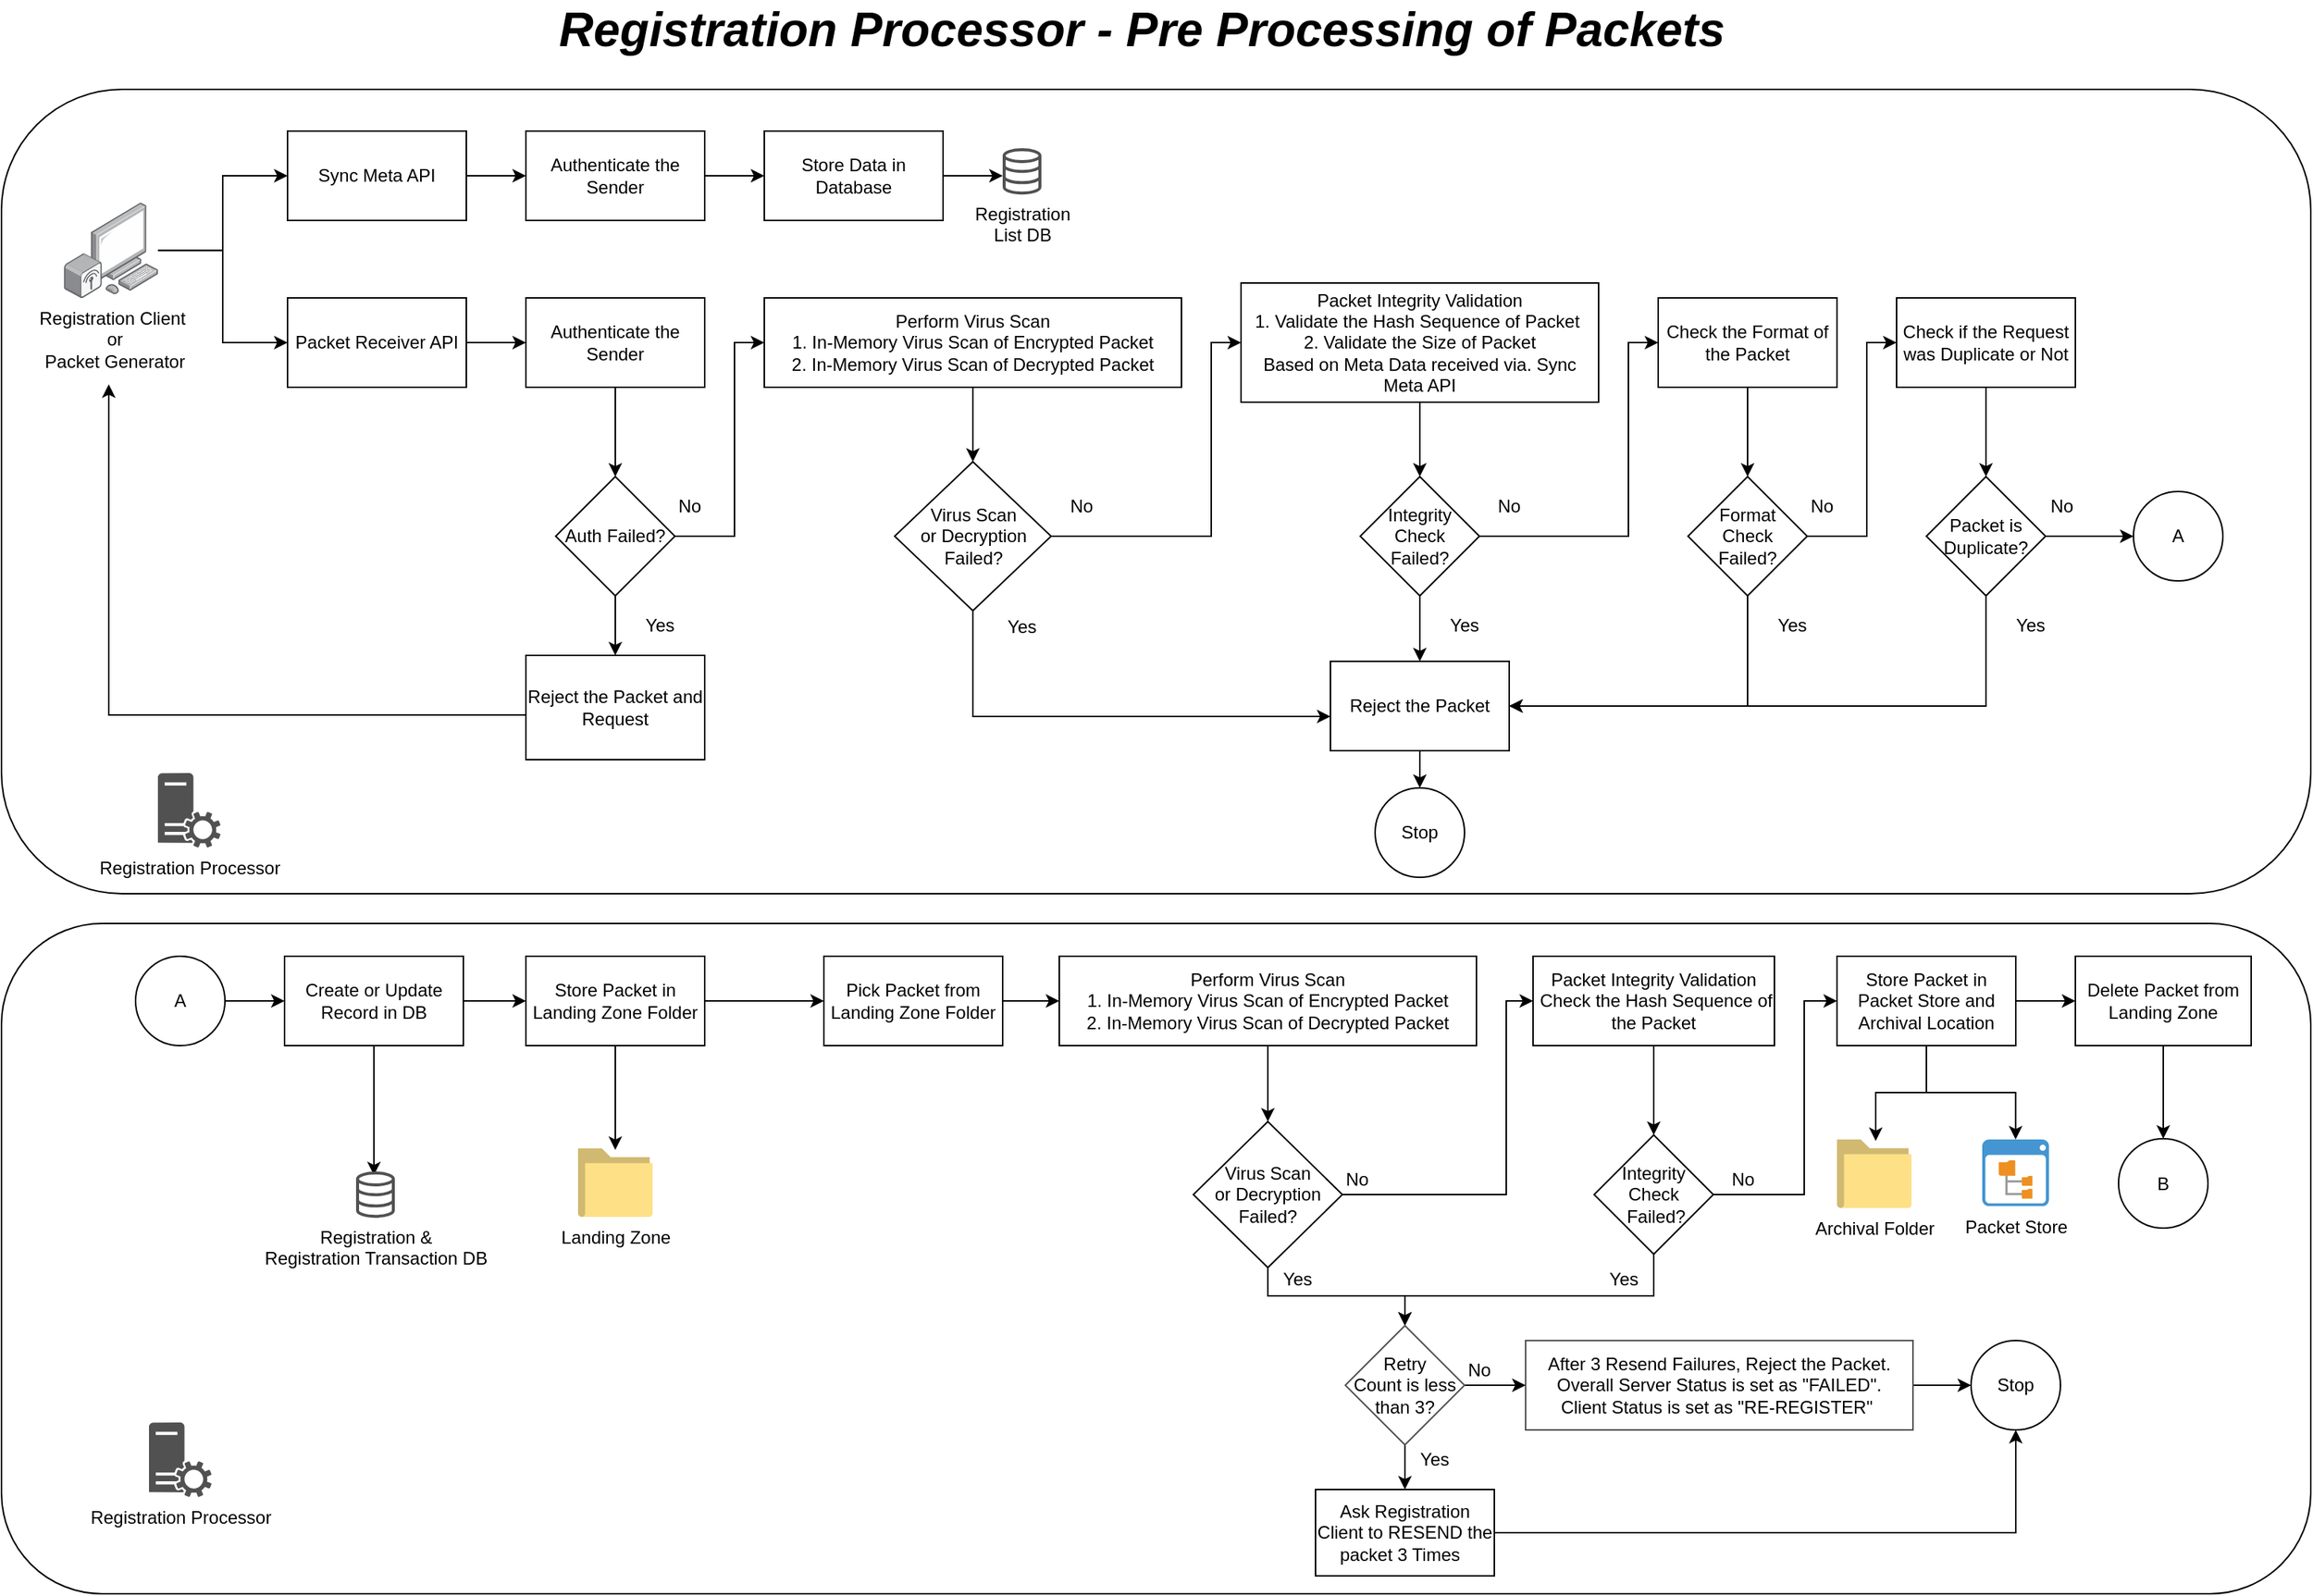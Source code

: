 <mxfile version="10.6.7" type="device"><diagram id="wiirH1YpiKoy_rUK-ejp" name="RP - Packet Pre Processing"><mxGraphModel dx="1394" dy="724" grid="1" gridSize="10" guides="1" tooltips="1" connect="1" arrows="1" fold="1" page="1" pageScale="1" pageWidth="1654" pageHeight="1169" math="0" shadow="0"><root><mxCell id="0"/><mxCell id="1" parent="0"/><mxCell id="sJGTrsWBvgyUxN-7lLVb-22" value="" style="rounded=1;whiteSpace=wrap;html=1;fillColor=#ffffff;" vertex="1" parent="1"><mxGeometry x="50" y="660" width="1550" height="450" as="geometry"/></mxCell><mxCell id="-04QeXkvzZjHsKoCN6Pj-1" value="" style="rounded=1;whiteSpace=wrap;html=1;fillColor=#ffffff;" vertex="1" parent="1"><mxGeometry x="50" y="100" width="1550" height="540" as="geometry"/></mxCell><mxCell id="PGbwxCOzOgJE2EfuCaOA-4" style="edgeStyle=orthogonalEdgeStyle;rounded=0;orthogonalLoop=1;jettySize=auto;html=1;" edge="1" parent="1" source="PGbwxCOzOgJE2EfuCaOA-1" target="PGbwxCOzOgJE2EfuCaOA-3"><mxGeometry relative="1" as="geometry"/></mxCell><mxCell id="PGbwxCOzOgJE2EfuCaOA-12" style="edgeStyle=orthogonalEdgeStyle;rounded=0;orthogonalLoop=1;jettySize=auto;html=1;entryX=0;entryY=0.5;entryDx=0;entryDy=0;" edge="1" parent="1" source="PGbwxCOzOgJE2EfuCaOA-1" target="PGbwxCOzOgJE2EfuCaOA-11"><mxGeometry relative="1" as="geometry"/></mxCell><mxCell id="PGbwxCOzOgJE2EfuCaOA-1" value="Registration Client&lt;br&gt;&amp;nbsp;or&lt;br&gt;&amp;nbsp;Packet Generator" style="points=[];aspect=fixed;html=1;align=center;shadow=0;dashed=0;image;image=img/lib/allied_telesis/computer_and_terminals/Personal_Computer_Wireless.svg;direction=east;flipV=0;flipH=1;" vertex="1" parent="1"><mxGeometry x="92" y="176" width="63" height="64.2" as="geometry"/></mxCell><mxCell id="PGbwxCOzOgJE2EfuCaOA-21" style="edgeStyle=orthogonalEdgeStyle;rounded=0;orthogonalLoop=1;jettySize=auto;html=1;exitX=1;exitY=0.5;exitDx=0;exitDy=0;entryX=0;entryY=0.5;entryDx=0;entryDy=0;" edge="1" parent="1" source="PGbwxCOzOgJE2EfuCaOA-24" target="PGbwxCOzOgJE2EfuCaOA-10"><mxGeometry relative="1" as="geometry"/></mxCell><mxCell id="PGbwxCOzOgJE2EfuCaOA-3" value="Sync Meta API" style="rounded=0;whiteSpace=wrap;html=1;" vertex="1" parent="1"><mxGeometry x="242" y="128" width="120" height="60" as="geometry"/></mxCell><mxCell id="PGbwxCOzOgJE2EfuCaOA-6" value="Registration &lt;br&gt;List DB" style="html=1;verticalLabelPosition=bottom;align=center;labelBackgroundColor=#ffffff;verticalAlign=top;strokeWidth=2;strokeColor=#515151;fillColor=#ffffff;shadow=0;dashed=0;shape=mxgraph.ios7.icons.data;" vertex="1" parent="1"><mxGeometry x="723" y="140.5" width="24" height="29.1" as="geometry"/></mxCell><mxCell id="PGbwxCOzOgJE2EfuCaOA-22" style="edgeStyle=orthogonalEdgeStyle;rounded=0;orthogonalLoop=1;jettySize=auto;html=1;exitX=1;exitY=0.5;exitDx=0;exitDy=0;" edge="1" parent="1" source="PGbwxCOzOgJE2EfuCaOA-10"><mxGeometry relative="1" as="geometry"><mxPoint x="722" y="158" as="targetPoint"/></mxGeometry></mxCell><mxCell id="PGbwxCOzOgJE2EfuCaOA-10" value="Store Data in Database" style="rounded=0;whiteSpace=wrap;html=1;" vertex="1" parent="1"><mxGeometry x="562" y="128" width="120" height="60" as="geometry"/></mxCell><mxCell id="PGbwxCOzOgJE2EfuCaOA-26" style="edgeStyle=orthogonalEdgeStyle;rounded=0;orthogonalLoop=1;jettySize=auto;html=1;exitX=1;exitY=0.5;exitDx=0;exitDy=0;" edge="1" parent="1" source="PGbwxCOzOgJE2EfuCaOA-11" target="PGbwxCOzOgJE2EfuCaOA-20"><mxGeometry relative="1" as="geometry"/></mxCell><mxCell id="PGbwxCOzOgJE2EfuCaOA-11" value="Packet Receiver API" style="rounded=0;whiteSpace=wrap;html=1;" vertex="1" parent="1"><mxGeometry x="242" y="240" width="120" height="60" as="geometry"/></mxCell><mxCell id="PGbwxCOzOgJE2EfuCaOA-32" style="edgeStyle=orthogonalEdgeStyle;rounded=0;orthogonalLoop=1;jettySize=auto;html=1;" edge="1" parent="1" source="PGbwxCOzOgJE2EfuCaOA-13" target="PGbwxCOzOgJE2EfuCaOA-31"><mxGeometry relative="1" as="geometry"/></mxCell><mxCell id="PGbwxCOzOgJE2EfuCaOA-13" value="Perform Virus Scan&lt;br&gt;1. In-Memory Virus Scan of Encrypted Packet&lt;br&gt;2. In-Memory Virus Scan of Decrypted Packet&lt;br&gt;" style="rounded=0;whiteSpace=wrap;html=1;" vertex="1" parent="1"><mxGeometry x="562" y="240" width="280" height="60" as="geometry"/></mxCell><mxCell id="PGbwxCOzOgJE2EfuCaOA-35" style="edgeStyle=orthogonalEdgeStyle;rounded=0;orthogonalLoop=1;jettySize=auto;html=1;" edge="1" parent="1" source="PGbwxCOzOgJE2EfuCaOA-15" target="PGbwxCOzOgJE2EfuCaOA-34"><mxGeometry relative="1" as="geometry"/></mxCell><mxCell id="PGbwxCOzOgJE2EfuCaOA-15" value="Packet Integrity Validation&lt;br&gt;1. Validate the Hash Sequence of Packet&amp;nbsp;&lt;br&gt;2. Validate the Size of Packet&lt;br&gt;Based on Meta Data received via. Sync Meta API&lt;br&gt;" style="rounded=0;whiteSpace=wrap;html=1;" vertex="1" parent="1"><mxGeometry x="882" y="230" width="240" height="80" as="geometry"/></mxCell><mxCell id="PGbwxCOzOgJE2EfuCaOA-39" style="edgeStyle=orthogonalEdgeStyle;rounded=0;orthogonalLoop=1;jettySize=auto;html=1;exitX=0.5;exitY=1;exitDx=0;exitDy=0;" edge="1" parent="1" source="PGbwxCOzOgJE2EfuCaOA-17" target="PGbwxCOzOgJE2EfuCaOA-38"><mxGeometry relative="1" as="geometry"/></mxCell><mxCell id="PGbwxCOzOgJE2EfuCaOA-17" value="Check the Format of the Packet" style="rounded=0;whiteSpace=wrap;html=1;" vertex="1" parent="1"><mxGeometry x="1162" y="240" width="120" height="60" as="geometry"/></mxCell><mxCell id="PGbwxCOzOgJE2EfuCaOA-42" style="edgeStyle=orthogonalEdgeStyle;rounded=0;orthogonalLoop=1;jettySize=auto;html=1;" edge="1" parent="1" source="PGbwxCOzOgJE2EfuCaOA-19" target="PGbwxCOzOgJE2EfuCaOA-41"><mxGeometry relative="1" as="geometry"/></mxCell><mxCell id="PGbwxCOzOgJE2EfuCaOA-19" value="Check if the Request was Duplicate or Not" style="rounded=0;whiteSpace=wrap;html=1;" vertex="1" parent="1"><mxGeometry x="1322" y="240" width="120" height="60" as="geometry"/></mxCell><mxCell id="PGbwxCOzOgJE2EfuCaOA-29" style="edgeStyle=orthogonalEdgeStyle;rounded=0;orthogonalLoop=1;jettySize=auto;html=1;exitX=0.5;exitY=1;exitDx=0;exitDy=0;" edge="1" parent="1" source="PGbwxCOzOgJE2EfuCaOA-20" target="PGbwxCOzOgJE2EfuCaOA-28"><mxGeometry relative="1" as="geometry"/></mxCell><mxCell id="PGbwxCOzOgJE2EfuCaOA-20" value="Authenticate the Sender" style="rounded=0;whiteSpace=wrap;html=1;" vertex="1" parent="1"><mxGeometry x="402" y="240" width="120" height="60" as="geometry"/></mxCell><mxCell id="PGbwxCOzOgJE2EfuCaOA-24" value="Authenticate the Sender" style="rounded=0;whiteSpace=wrap;html=1;" vertex="1" parent="1"><mxGeometry x="402" y="128" width="120" height="60" as="geometry"/></mxCell><mxCell id="PGbwxCOzOgJE2EfuCaOA-25" style="edgeStyle=orthogonalEdgeStyle;rounded=0;orthogonalLoop=1;jettySize=auto;html=1;exitX=1;exitY=0.5;exitDx=0;exitDy=0;entryX=0;entryY=0.5;entryDx=0;entryDy=0;" edge="1" parent="1" source="PGbwxCOzOgJE2EfuCaOA-3" target="PGbwxCOzOgJE2EfuCaOA-24"><mxGeometry relative="1" as="geometry"><mxPoint x="362" y="158" as="sourcePoint"/><mxPoint x="562" y="155" as="targetPoint"/></mxGeometry></mxCell><mxCell id="PGbwxCOzOgJE2EfuCaOA-30" style="edgeStyle=orthogonalEdgeStyle;rounded=0;orthogonalLoop=1;jettySize=auto;html=1;exitX=1;exitY=0.5;exitDx=0;exitDy=0;entryX=0;entryY=0.5;entryDx=0;entryDy=0;" edge="1" parent="1" source="PGbwxCOzOgJE2EfuCaOA-28" target="PGbwxCOzOgJE2EfuCaOA-13"><mxGeometry relative="1" as="geometry"><Array as="points"><mxPoint x="542" y="400"/><mxPoint x="542" y="270"/></Array></mxGeometry></mxCell><mxCell id="PGbwxCOzOgJE2EfuCaOA-53" style="edgeStyle=orthogonalEdgeStyle;rounded=0;orthogonalLoop=1;jettySize=auto;html=1;exitX=0.5;exitY=1;exitDx=0;exitDy=0;" edge="1" parent="1" source="PGbwxCOzOgJE2EfuCaOA-28" target="PGbwxCOzOgJE2EfuCaOA-52"><mxGeometry relative="1" as="geometry"/></mxCell><mxCell id="PGbwxCOzOgJE2EfuCaOA-28" value="Auth Failed?&lt;br&gt;" style="rhombus;whiteSpace=wrap;html=1;" vertex="1" parent="1"><mxGeometry x="422" y="360" width="80" height="80" as="geometry"/></mxCell><mxCell id="PGbwxCOzOgJE2EfuCaOA-33" style="edgeStyle=orthogonalEdgeStyle;rounded=0;orthogonalLoop=1;jettySize=auto;html=1;exitX=1;exitY=0.5;exitDx=0;exitDy=0;entryX=0;entryY=0.5;entryDx=0;entryDy=0;" edge="1" parent="1" source="PGbwxCOzOgJE2EfuCaOA-31" target="PGbwxCOzOgJE2EfuCaOA-15"><mxGeometry relative="1" as="geometry"><Array as="points"><mxPoint x="862" y="400"/><mxPoint x="862" y="270"/></Array></mxGeometry></mxCell><mxCell id="PGbwxCOzOgJE2EfuCaOA-56" style="edgeStyle=orthogonalEdgeStyle;rounded=0;orthogonalLoop=1;jettySize=auto;html=1;exitX=0.5;exitY=1;exitDx=0;exitDy=0;entryX=0;entryY=0.617;entryDx=0;entryDy=0;entryPerimeter=0;" edge="1" parent="1" source="PGbwxCOzOgJE2EfuCaOA-31" target="PGbwxCOzOgJE2EfuCaOA-55"><mxGeometry relative="1" as="geometry"/></mxCell><mxCell id="PGbwxCOzOgJE2EfuCaOA-31" value="Virus Scan &lt;br&gt;or Decryption&lt;br&gt;Failed?&lt;br&gt;" style="rhombus;whiteSpace=wrap;html=1;" vertex="1" parent="1"><mxGeometry x="649.5" y="350" width="105" height="100" as="geometry"/></mxCell><mxCell id="PGbwxCOzOgJE2EfuCaOA-37" style="edgeStyle=orthogonalEdgeStyle;rounded=0;orthogonalLoop=1;jettySize=auto;html=1;entryX=0;entryY=0.5;entryDx=0;entryDy=0;" edge="1" parent="1" source="PGbwxCOzOgJE2EfuCaOA-34" target="PGbwxCOzOgJE2EfuCaOA-17"><mxGeometry relative="1" as="geometry"><Array as="points"><mxPoint x="1142" y="400"/><mxPoint x="1142" y="270"/></Array></mxGeometry></mxCell><mxCell id="PGbwxCOzOgJE2EfuCaOA-57" style="edgeStyle=orthogonalEdgeStyle;rounded=0;orthogonalLoop=1;jettySize=auto;html=1;exitX=0.5;exitY=1;exitDx=0;exitDy=0;" edge="1" parent="1" source="PGbwxCOzOgJE2EfuCaOA-34" target="PGbwxCOzOgJE2EfuCaOA-55"><mxGeometry relative="1" as="geometry"/></mxCell><mxCell id="PGbwxCOzOgJE2EfuCaOA-34" value="Integrity Check &lt;br&gt;Failed?" style="rhombus;whiteSpace=wrap;html=1;" vertex="1" parent="1"><mxGeometry x="962" y="360" width="80" height="80" as="geometry"/></mxCell><mxCell id="PGbwxCOzOgJE2EfuCaOA-40" style="edgeStyle=orthogonalEdgeStyle;rounded=0;orthogonalLoop=1;jettySize=auto;html=1;exitX=1;exitY=0.5;exitDx=0;exitDy=0;entryX=0;entryY=0.5;entryDx=0;entryDy=0;" edge="1" parent="1" source="PGbwxCOzOgJE2EfuCaOA-38" target="PGbwxCOzOgJE2EfuCaOA-19"><mxGeometry relative="1" as="geometry"><Array as="points"><mxPoint x="1302" y="400"/><mxPoint x="1302" y="270"/></Array></mxGeometry></mxCell><mxCell id="PGbwxCOzOgJE2EfuCaOA-58" style="edgeStyle=orthogonalEdgeStyle;rounded=0;orthogonalLoop=1;jettySize=auto;html=1;exitX=0.5;exitY=1;exitDx=0;exitDy=0;entryX=1;entryY=0.5;entryDx=0;entryDy=0;" edge="1" parent="1" source="PGbwxCOzOgJE2EfuCaOA-38" target="PGbwxCOzOgJE2EfuCaOA-55"><mxGeometry relative="1" as="geometry"/></mxCell><mxCell id="PGbwxCOzOgJE2EfuCaOA-38" value="Format &lt;br&gt;Check &lt;br&gt;Failed?" style="rhombus;whiteSpace=wrap;html=1;" vertex="1" parent="1"><mxGeometry x="1182" y="360" width="80" height="80" as="geometry"/></mxCell><mxCell id="PGbwxCOzOgJE2EfuCaOA-59" style="edgeStyle=orthogonalEdgeStyle;rounded=0;orthogonalLoop=1;jettySize=auto;html=1;exitX=0.5;exitY=1;exitDx=0;exitDy=0;entryX=1;entryY=0.5;entryDx=0;entryDy=0;" edge="1" parent="1" source="PGbwxCOzOgJE2EfuCaOA-41" target="PGbwxCOzOgJE2EfuCaOA-55"><mxGeometry relative="1" as="geometry"/></mxCell><mxCell id="PGbwxCOzOgJE2EfuCaOA-70" style="edgeStyle=orthogonalEdgeStyle;rounded=0;orthogonalLoop=1;jettySize=auto;html=1;exitX=1;exitY=0.5;exitDx=0;exitDy=0;entryX=0;entryY=0.5;entryDx=0;entryDy=0;" edge="1" parent="1" source="PGbwxCOzOgJE2EfuCaOA-41" target="PGbwxCOzOgJE2EfuCaOA-69"><mxGeometry relative="1" as="geometry"/></mxCell><mxCell id="PGbwxCOzOgJE2EfuCaOA-41" value="Packet is Duplicate?" style="rhombus;whiteSpace=wrap;html=1;" vertex="1" parent="1"><mxGeometry x="1342" y="360" width="80" height="80" as="geometry"/></mxCell><mxCell id="PGbwxCOzOgJE2EfuCaOA-43" value="No" style="text;html=1;strokeColor=none;fillColor=none;align=center;verticalAlign=middle;whiteSpace=wrap;rounded=0;" vertex="1" parent="1"><mxGeometry x="492" y="370" width="40" height="20" as="geometry"/></mxCell><mxCell id="PGbwxCOzOgJE2EfuCaOA-44" value="No" style="text;html=1;strokeColor=none;fillColor=none;align=center;verticalAlign=middle;whiteSpace=wrap;rounded=0;" vertex="1" parent="1"><mxGeometry x="755" y="370" width="40" height="20" as="geometry"/></mxCell><mxCell id="PGbwxCOzOgJE2EfuCaOA-45" value="No" style="text;html=1;strokeColor=none;fillColor=none;align=center;verticalAlign=middle;whiteSpace=wrap;rounded=0;" vertex="1" parent="1"><mxGeometry x="1042" y="370" width="40" height="20" as="geometry"/></mxCell><mxCell id="PGbwxCOzOgJE2EfuCaOA-46" value="No" style="text;html=1;strokeColor=none;fillColor=none;align=center;verticalAlign=middle;whiteSpace=wrap;rounded=0;" vertex="1" parent="1"><mxGeometry x="1252" y="370" width="40" height="20" as="geometry"/></mxCell><mxCell id="PGbwxCOzOgJE2EfuCaOA-54" style="edgeStyle=orthogonalEdgeStyle;rounded=0;orthogonalLoop=1;jettySize=auto;html=1;" edge="1" parent="1"><mxGeometry relative="1" as="geometry"><mxPoint x="122" y="298" as="targetPoint"/><mxPoint x="422" y="523" as="sourcePoint"/><Array as="points"><mxPoint x="422" y="520"/><mxPoint x="122" y="520"/></Array></mxGeometry></mxCell><mxCell id="PGbwxCOzOgJE2EfuCaOA-52" value="Reject the Packet and Request" style="rounded=0;whiteSpace=wrap;html=1;" vertex="1" parent="1"><mxGeometry x="402" y="480" width="120" height="70" as="geometry"/></mxCell><mxCell id="PGbwxCOzOgJE2EfuCaOA-105" style="edgeStyle=orthogonalEdgeStyle;rounded=0;orthogonalLoop=1;jettySize=auto;html=1;exitX=0.5;exitY=1;exitDx=0;exitDy=0;entryX=0.5;entryY=0;entryDx=0;entryDy=0;" edge="1" parent="1" source="PGbwxCOzOgJE2EfuCaOA-55" target="PGbwxCOzOgJE2EfuCaOA-104"><mxGeometry relative="1" as="geometry"/></mxCell><mxCell id="PGbwxCOzOgJE2EfuCaOA-55" value="Reject the Packet" style="rounded=0;whiteSpace=wrap;html=1;" vertex="1" parent="1"><mxGeometry x="942" y="484" width="120" height="60" as="geometry"/></mxCell><mxCell id="PGbwxCOzOgJE2EfuCaOA-60" value="Yes" style="text;html=1;strokeColor=none;fillColor=none;align=center;verticalAlign=middle;whiteSpace=wrap;rounded=0;" vertex="1" parent="1"><mxGeometry x="472" y="450" width="40" height="20" as="geometry"/></mxCell><mxCell id="PGbwxCOzOgJE2EfuCaOA-61" value="Yes" style="text;html=1;strokeColor=none;fillColor=none;align=center;verticalAlign=middle;whiteSpace=wrap;rounded=0;" vertex="1" parent="1"><mxGeometry x="715" y="451" width="40" height="20" as="geometry"/></mxCell><mxCell id="PGbwxCOzOgJE2EfuCaOA-62" value="Yes" style="text;html=1;strokeColor=none;fillColor=none;align=center;verticalAlign=middle;whiteSpace=wrap;rounded=0;" vertex="1" parent="1"><mxGeometry x="1012" y="450" width="40" height="20" as="geometry"/></mxCell><mxCell id="PGbwxCOzOgJE2EfuCaOA-63" value="Yes" style="text;html=1;strokeColor=none;fillColor=none;align=center;verticalAlign=middle;whiteSpace=wrap;rounded=0;" vertex="1" parent="1"><mxGeometry x="1232" y="450" width="40" height="20" as="geometry"/></mxCell><mxCell id="PGbwxCOzOgJE2EfuCaOA-64" value="Yes" style="text;html=1;strokeColor=none;fillColor=none;align=center;verticalAlign=middle;whiteSpace=wrap;rounded=0;" vertex="1" parent="1"><mxGeometry x="1392" y="450" width="40" height="20" as="geometry"/></mxCell><mxCell id="PGbwxCOzOgJE2EfuCaOA-65" style="edgeStyle=orthogonalEdgeStyle;rounded=0;orthogonalLoop=1;jettySize=auto;html=1;exitX=0.5;exitY=1;exitDx=0;exitDy=0;entryX=0.458;entryY=0.052;entryDx=0;entryDy=0;entryPerimeter=0;" edge="1" parent="1" source="PGbwxCOzOgJE2EfuCaOA-66" target="PGbwxCOzOgJE2EfuCaOA-67"><mxGeometry relative="1" as="geometry"/></mxCell><mxCell id="PGbwxCOzOgJE2EfuCaOA-73" style="edgeStyle=orthogonalEdgeStyle;rounded=0;orthogonalLoop=1;jettySize=auto;html=1;exitX=1;exitY=0.5;exitDx=0;exitDy=0;" edge="1" parent="1" source="PGbwxCOzOgJE2EfuCaOA-66" target="PGbwxCOzOgJE2EfuCaOA-72"><mxGeometry relative="1" as="geometry"/></mxCell><mxCell id="PGbwxCOzOgJE2EfuCaOA-66" value="Create or Update Record in DB" style="rounded=0;whiteSpace=wrap;html=1;" vertex="1" parent="1"><mxGeometry x="240" y="682" width="120" height="60" as="geometry"/></mxCell><mxCell id="PGbwxCOzOgJE2EfuCaOA-67" value="Registration &amp;amp; &lt;br&gt;Registration Transaction DB" style="html=1;verticalLabelPosition=bottom;align=center;labelBackgroundColor=#ffffff;verticalAlign=top;strokeWidth=2;strokeColor=#515151;fillColor=#ffffff;shadow=0;dashed=0;shape=mxgraph.ios7.icons.data;" vertex="1" parent="1"><mxGeometry x="289" y="827.5" width="24" height="29.1" as="geometry"/></mxCell><mxCell id="PGbwxCOzOgJE2EfuCaOA-69" value="A" style="ellipse;whiteSpace=wrap;html=1;aspect=fixed;" vertex="1" parent="1"><mxGeometry x="1481" y="370" width="60" height="60" as="geometry"/></mxCell><mxCell id="PGbwxCOzOgJE2EfuCaOA-71" value="No" style="text;html=1;strokeColor=none;fillColor=none;align=center;verticalAlign=middle;whiteSpace=wrap;rounded=0;" vertex="1" parent="1"><mxGeometry x="1413" y="370" width="40" height="20" as="geometry"/></mxCell><mxCell id="PGbwxCOzOgJE2EfuCaOA-75" style="edgeStyle=orthogonalEdgeStyle;rounded=0;orthogonalLoop=1;jettySize=auto;html=1;exitX=0.5;exitY=1;exitDx=0;exitDy=0;entryX=0.5;entryY=0.022;entryDx=0;entryDy=0;entryPerimeter=0;" edge="1" parent="1" source="PGbwxCOzOgJE2EfuCaOA-72" target="PGbwxCOzOgJE2EfuCaOA-74"><mxGeometry relative="1" as="geometry"/></mxCell><mxCell id="PGbwxCOzOgJE2EfuCaOA-80" style="edgeStyle=orthogonalEdgeStyle;rounded=0;orthogonalLoop=1;jettySize=auto;html=1;exitX=1;exitY=0.5;exitDx=0;exitDy=0;" edge="1" parent="1" source="PGbwxCOzOgJE2EfuCaOA-72" target="PGbwxCOzOgJE2EfuCaOA-79"><mxGeometry relative="1" as="geometry"/></mxCell><mxCell id="PGbwxCOzOgJE2EfuCaOA-72" value="Store Packet in Landing Zone Folder" style="rounded=0;whiteSpace=wrap;html=1;" vertex="1" parent="1"><mxGeometry x="402" y="682" width="120" height="60" as="geometry"/></mxCell><mxCell id="PGbwxCOzOgJE2EfuCaOA-74" value="Landing Zone" style="aspect=fixed;html=1;perimeter=none;align=center;shadow=0;dashed=0;image;fontSize=12;image=img/lib/mscae/FolderBlank.svg;" vertex="1" parent="1"><mxGeometry x="437" y="811" width="50" height="46" as="geometry"/></mxCell><mxCell id="PGbwxCOzOgJE2EfuCaOA-78" style="edgeStyle=orthogonalEdgeStyle;rounded=0;orthogonalLoop=1;jettySize=auto;html=1;exitX=1;exitY=0.5;exitDx=0;exitDy=0;" edge="1" parent="1" source="PGbwxCOzOgJE2EfuCaOA-77" target="PGbwxCOzOgJE2EfuCaOA-66"><mxGeometry relative="1" as="geometry"/></mxCell><mxCell id="PGbwxCOzOgJE2EfuCaOA-77" value="A" style="ellipse;whiteSpace=wrap;html=1;aspect=fixed;" vertex="1" parent="1"><mxGeometry x="140" y="682" width="60" height="60" as="geometry"/></mxCell><mxCell id="PGbwxCOzOgJE2EfuCaOA-83" style="edgeStyle=orthogonalEdgeStyle;rounded=0;orthogonalLoop=1;jettySize=auto;html=1;exitX=1;exitY=0.5;exitDx=0;exitDy=0;" edge="1" parent="1" source="PGbwxCOzOgJE2EfuCaOA-79" target="PGbwxCOzOgJE2EfuCaOA-81"><mxGeometry relative="1" as="geometry"/></mxCell><mxCell id="PGbwxCOzOgJE2EfuCaOA-79" value="Pick Packet from Landing Zone Folder" style="rounded=0;whiteSpace=wrap;html=1;" vertex="1" parent="1"><mxGeometry x="602" y="682" width="120" height="60" as="geometry"/></mxCell><mxCell id="PGbwxCOzOgJE2EfuCaOA-91" style="edgeStyle=orthogonalEdgeStyle;rounded=0;orthogonalLoop=1;jettySize=auto;html=1;exitX=0.5;exitY=1;exitDx=0;exitDy=0;entryX=0.5;entryY=0;entryDx=0;entryDy=0;" edge="1" parent="1" source="PGbwxCOzOgJE2EfuCaOA-81" target="PGbwxCOzOgJE2EfuCaOA-90"><mxGeometry relative="1" as="geometry"/></mxCell><mxCell id="PGbwxCOzOgJE2EfuCaOA-81" value="Perform Virus Scan&lt;br&gt;1. In-Memory Virus Scan of Encrypted Packet&lt;br&gt;2. In-Memory Virus Scan of Decrypted Packet" style="rounded=0;whiteSpace=wrap;html=1;" vertex="1" parent="1"><mxGeometry x="760" y="682" width="280" height="60" as="geometry"/></mxCell><mxCell id="PGbwxCOzOgJE2EfuCaOA-94" style="edgeStyle=orthogonalEdgeStyle;rounded=0;orthogonalLoop=1;jettySize=auto;html=1;exitX=0.5;exitY=1;exitDx=0;exitDy=0;" edge="1" parent="1" source="PGbwxCOzOgJE2EfuCaOA-84" target="PGbwxCOzOgJE2EfuCaOA-93"><mxGeometry relative="1" as="geometry"/></mxCell><mxCell id="PGbwxCOzOgJE2EfuCaOA-84" value="Packet Integrity Validation&lt;br&gt;&amp;nbsp;Check the Hash Sequence of the Packet&lt;br&gt;" style="rounded=0;whiteSpace=wrap;html=1;" vertex="1" parent="1"><mxGeometry x="1078" y="682" width="162" height="60" as="geometry"/></mxCell><mxCell id="PGbwxCOzOgJE2EfuCaOA-89" style="edgeStyle=orthogonalEdgeStyle;rounded=0;orthogonalLoop=1;jettySize=auto;html=1;exitX=1;exitY=0.5;exitDx=0;exitDy=0;entryX=0;entryY=0.5;entryDx=0;entryDy=0;" edge="1" parent="1" source="PGbwxCOzOgJE2EfuCaOA-86" target="PGbwxCOzOgJE2EfuCaOA-88"><mxGeometry relative="1" as="geometry"/></mxCell><mxCell id="PGbwxCOzOgJE2EfuCaOA-100" style="edgeStyle=orthogonalEdgeStyle;rounded=0;orthogonalLoop=1;jettySize=auto;html=1;" edge="1" parent="1" source="PGbwxCOzOgJE2EfuCaOA-86" target="PGbwxCOzOgJE2EfuCaOA-99"><mxGeometry relative="1" as="geometry"/></mxCell><mxCell id="_JUrCJfmZSi8ef2HeWNW-3" style="edgeStyle=orthogonalEdgeStyle;rounded=0;orthogonalLoop=1;jettySize=auto;html=1;entryX=0.52;entryY=0.022;entryDx=0;entryDy=0;entryPerimeter=0;" edge="1" parent="1" source="PGbwxCOzOgJE2EfuCaOA-86" target="_JUrCJfmZSi8ef2HeWNW-1"><mxGeometry relative="1" as="geometry"/></mxCell><mxCell id="PGbwxCOzOgJE2EfuCaOA-86" value="Store Packet in Packet Store and Archival Location" style="rounded=0;whiteSpace=wrap;html=1;" vertex="1" parent="1"><mxGeometry x="1282" y="682" width="120" height="60" as="geometry"/></mxCell><mxCell id="PGbwxCOzOgJE2EfuCaOA-102" style="edgeStyle=orthogonalEdgeStyle;rounded=0;orthogonalLoop=1;jettySize=auto;html=1;exitX=0.5;exitY=1;exitDx=0;exitDy=0;entryX=0.5;entryY=0;entryDx=0;entryDy=0;" edge="1" parent="1" source="PGbwxCOzOgJE2EfuCaOA-88" target="PGbwxCOzOgJE2EfuCaOA-101"><mxGeometry relative="1" as="geometry"/></mxCell><mxCell id="PGbwxCOzOgJE2EfuCaOA-88" value="Delete Packet from Landing Zone" style="rounded=0;whiteSpace=wrap;html=1;" vertex="1" parent="1"><mxGeometry x="1442" y="682" width="118" height="60" as="geometry"/></mxCell><mxCell id="PGbwxCOzOgJE2EfuCaOA-92" style="edgeStyle=orthogonalEdgeStyle;rounded=0;orthogonalLoop=1;jettySize=auto;html=1;exitX=1;exitY=0.5;exitDx=0;exitDy=0;entryX=0;entryY=0.5;entryDx=0;entryDy=0;" edge="1" parent="1" source="PGbwxCOzOgJE2EfuCaOA-90" target="PGbwxCOzOgJE2EfuCaOA-84"><mxGeometry relative="1" as="geometry"><Array as="points"><mxPoint x="1060" y="842"/><mxPoint x="1060" y="712"/></Array></mxGeometry></mxCell><mxCell id="sJGTrsWBvgyUxN-7lLVb-17" style="edgeStyle=orthogonalEdgeStyle;rounded=0;jumpStyle=arc;orthogonalLoop=1;jettySize=auto;html=1;entryX=0.5;entryY=0;entryDx=0;entryDy=0;strokeColor=#000000;fontColor=#000000;" edge="1" parent="1" source="PGbwxCOzOgJE2EfuCaOA-90" target="sJGTrsWBvgyUxN-7lLVb-8"><mxGeometry relative="1" as="geometry"><Array as="points"><mxPoint x="900" y="910"/><mxPoint x="992" y="910"/></Array></mxGeometry></mxCell><mxCell id="PGbwxCOzOgJE2EfuCaOA-90" value="Virus Scan &lt;br&gt;or Decryption Failed?" style="rhombus;whiteSpace=wrap;html=1;" vertex="1" parent="1"><mxGeometry x="850" y="793" width="100" height="98" as="geometry"/></mxCell><mxCell id="PGbwxCOzOgJE2EfuCaOA-95" style="edgeStyle=orthogonalEdgeStyle;rounded=0;orthogonalLoop=1;jettySize=auto;html=1;exitX=1;exitY=0.5;exitDx=0;exitDy=0;entryX=0;entryY=0.5;entryDx=0;entryDy=0;" edge="1" parent="1" source="PGbwxCOzOgJE2EfuCaOA-93" target="PGbwxCOzOgJE2EfuCaOA-86"><mxGeometry relative="1" as="geometry"><Array as="points"><mxPoint x="1260" y="842"/><mxPoint x="1260" y="712"/></Array></mxGeometry></mxCell><mxCell id="PGbwxCOzOgJE2EfuCaOA-98" style="edgeStyle=orthogonalEdgeStyle;rounded=0;orthogonalLoop=1;jettySize=auto;html=1;exitX=0.5;exitY=1;exitDx=0;exitDy=0;entryX=0.5;entryY=0;entryDx=0;entryDy=0;" edge="1" parent="1" source="PGbwxCOzOgJE2EfuCaOA-93" target="sJGTrsWBvgyUxN-7lLVb-8"><mxGeometry relative="1" as="geometry"><mxPoint x="1110" y="887" as="sourcePoint"/><mxPoint x="1051" y="916" as="targetPoint"/><Array as="points"><mxPoint x="1159" y="910"/><mxPoint x="992" y="910"/></Array></mxGeometry></mxCell><mxCell id="PGbwxCOzOgJE2EfuCaOA-93" value="Integrity Check&lt;br&gt;&amp;nbsp;Failed?" style="rhombus;whiteSpace=wrap;html=1;" vertex="1" parent="1"><mxGeometry x="1119" y="802" width="80" height="80" as="geometry"/></mxCell><mxCell id="PGbwxCOzOgJE2EfuCaOA-99" value="Packet Store" style="shadow=0;dashed=0;html=1;strokeColor=none;fillColor=#4495D1;labelPosition=center;verticalLabelPosition=bottom;verticalAlign=top;align=center;outlineConnect=0;shape=mxgraph.veeam.2d.file_system_browser;" vertex="1" parent="1"><mxGeometry x="1379.5" y="805" width="44.8" height="44.8" as="geometry"/></mxCell><mxCell id="PGbwxCOzOgJE2EfuCaOA-101" value="B" style="ellipse;whiteSpace=wrap;html=1;aspect=fixed;" vertex="1" parent="1"><mxGeometry x="1471" y="804.5" width="60" height="60" as="geometry"/></mxCell><mxCell id="PGbwxCOzOgJE2EfuCaOA-104" value="Stop" style="ellipse;whiteSpace=wrap;html=1;aspect=fixed;" vertex="1" parent="1"><mxGeometry x="972" y="569" width="60" height="60" as="geometry"/></mxCell><mxCell id="PGbwxCOzOgJE2EfuCaOA-106" value="Stop" style="ellipse;whiteSpace=wrap;html=1;aspect=fixed;" vertex="1" parent="1"><mxGeometry x="1372" y="940" width="60" height="60" as="geometry"/></mxCell><mxCell id="PGbwxCOzOgJE2EfuCaOA-108" value="&lt;font style=&quot;font-size: 32px&quot;&gt;&lt;b&gt;&lt;i&gt;Registration Processor - Pre Processing of Packets&lt;/i&gt;&lt;/b&gt;&lt;/font&gt;" style="text;html=1;strokeColor=none;fillColor=none;align=center;verticalAlign=middle;whiteSpace=wrap;rounded=0;" vertex="1" parent="1"><mxGeometry x="399" y="40" width="833" height="40" as="geometry"/></mxCell><mxCell id="_JUrCJfmZSi8ef2HeWNW-1" value="Archival Folder" style="aspect=fixed;html=1;perimeter=none;align=center;shadow=0;dashed=0;image;fontSize=12;image=img/lib/mscae/FolderBlank.svg;fillColor=#ffffff;" vertex="1" parent="1"><mxGeometry x="1282" y="805" width="50" height="46" as="geometry"/></mxCell><mxCell id="HkjryhP8l6gd3pMszZTz-1" value="Registration Processor" style="shadow=0;dashed=0;html=1;labelPosition=center;verticalLabelPosition=bottom;verticalAlign=top;align=center;strokeColor=none;shape=mxgraph.mscae.system_center.roles;fillColor=#515151;strokeColor=none;" vertex="1" parent="1"><mxGeometry x="149" y="995" width="42" height="50" as="geometry"/></mxCell><mxCell id="HkjryhP8l6gd3pMszZTz-3" value="Registration Processor" style="shadow=0;dashed=0;html=1;labelPosition=center;verticalLabelPosition=bottom;verticalAlign=top;align=center;strokeColor=none;shape=mxgraph.mscae.system_center.roles;fillColor=#515151;strokeColor=none;" vertex="1" parent="1"><mxGeometry x="155" y="559" width="42" height="50" as="geometry"/></mxCell><mxCell id="sJGTrsWBvgyUxN-7lLVb-3" style="edgeStyle=orthogonalEdgeStyle;rounded=0;jumpStyle=arc;orthogonalLoop=1;jettySize=auto;html=1;exitX=1;exitY=0.5;exitDx=0;exitDy=0;strokeColor=#000000;fontColor=#000000;" edge="1" parent="1" source="sJGTrsWBvgyUxN-7lLVb-1" target="PGbwxCOzOgJE2EfuCaOA-106"><mxGeometry relative="1" as="geometry"/></mxCell><mxCell id="sJGTrsWBvgyUxN-7lLVb-1" value="&lt;span&gt;After 3 Resend Failures, Reject the Packet.&lt;/span&gt;&lt;br&gt;&lt;span&gt;Overall Server Status is set as &quot;FAILED&quot;.&lt;br&gt;Client Status is set as &quot;RE-REGISTER&quot;&amp;nbsp;&lt;br&gt;&lt;/span&gt;" style="rounded=0;whiteSpace=wrap;html=1;strokeColor=#515151;fillColor=#FFFFFF;fontColor=#000000;" vertex="1" parent="1"><mxGeometry x="1073" y="940" width="260" height="60" as="geometry"/></mxCell><mxCell id="sJGTrsWBvgyUxN-7lLVb-11" style="edgeStyle=orthogonalEdgeStyle;rounded=0;jumpStyle=arc;orthogonalLoop=1;jettySize=auto;html=1;exitX=0.5;exitY=1;exitDx=0;exitDy=0;strokeColor=#000000;fontColor=#000000;" edge="1" parent="1" source="sJGTrsWBvgyUxN-7lLVb-8" target="sJGTrsWBvgyUxN-7lLVb-10"><mxGeometry relative="1" as="geometry"/></mxCell><mxCell id="sJGTrsWBvgyUxN-7lLVb-12" style="edgeStyle=orthogonalEdgeStyle;rounded=0;jumpStyle=arc;orthogonalLoop=1;jettySize=auto;html=1;exitX=1;exitY=0.5;exitDx=0;exitDy=0;entryX=0;entryY=0.5;entryDx=0;entryDy=0;strokeColor=#000000;fontColor=#000000;" edge="1" parent="1" source="sJGTrsWBvgyUxN-7lLVb-8" target="sJGTrsWBvgyUxN-7lLVb-1"><mxGeometry relative="1" as="geometry"/></mxCell><mxCell id="sJGTrsWBvgyUxN-7lLVb-8" value="Retry&lt;br&gt;Count is less than 3?" style="rhombus;whiteSpace=wrap;html=1;strokeColor=#515151;fillColor=#FFFFFF;fontColor=#000000;" vertex="1" parent="1"><mxGeometry x="952" y="930" width="80" height="80" as="geometry"/></mxCell><mxCell id="sJGTrsWBvgyUxN-7lLVb-14" style="edgeStyle=orthogonalEdgeStyle;rounded=0;jumpStyle=arc;orthogonalLoop=1;jettySize=auto;html=1;exitX=1;exitY=0.5;exitDx=0;exitDy=0;entryX=0.5;entryY=1;entryDx=0;entryDy=0;strokeColor=#000000;fontColor=#000000;" edge="1" parent="1" source="sJGTrsWBvgyUxN-7lLVb-10" target="PGbwxCOzOgJE2EfuCaOA-106"><mxGeometry relative="1" as="geometry"/></mxCell><mxCell id="sJGTrsWBvgyUxN-7lLVb-10" value="Ask Registration Client to RESEND the packet 3 Times &amp;nbsp;&lt;br&gt;" style="rounded=0;whiteSpace=wrap;html=1;" vertex="1" parent="1"><mxGeometry x="932" y="1040" width="120" height="58" as="geometry"/></mxCell><mxCell id="sJGTrsWBvgyUxN-7lLVb-13" value="No" style="text;html=1;strokeColor=none;fillColor=none;align=center;verticalAlign=middle;whiteSpace=wrap;rounded=0;fontColor=#000000;" vertex="1" parent="1"><mxGeometry x="940" y="822" width="40" height="20" as="geometry"/></mxCell><mxCell id="sJGTrsWBvgyUxN-7lLVb-15" value="Yes" style="text;html=1;strokeColor=none;fillColor=none;align=center;verticalAlign=middle;whiteSpace=wrap;rounded=0;fontColor=#000000;" vertex="1" parent="1"><mxGeometry x="900" y="889" width="40" height="20" as="geometry"/></mxCell><mxCell id="sJGTrsWBvgyUxN-7lLVb-18" value="No" style="text;html=1;strokeColor=none;fillColor=none;align=center;verticalAlign=middle;whiteSpace=wrap;rounded=0;fontColor=#000000;" vertex="1" parent="1"><mxGeometry x="1199" y="822" width="40" height="20" as="geometry"/></mxCell><mxCell id="sJGTrsWBvgyUxN-7lLVb-19" value="Yes" style="text;html=1;strokeColor=none;fillColor=none;align=center;verticalAlign=middle;whiteSpace=wrap;rounded=0;fontColor=#000000;" vertex="1" parent="1"><mxGeometry x="1119" y="889" width="40" height="20" as="geometry"/></mxCell><mxCell id="sJGTrsWBvgyUxN-7lLVb-20" value="Yes" style="text;html=1;strokeColor=none;fillColor=none;align=center;verticalAlign=middle;whiteSpace=wrap;rounded=0;fontColor=#000000;" vertex="1" parent="1"><mxGeometry x="992" y="1010" width="40" height="20" as="geometry"/></mxCell><mxCell id="sJGTrsWBvgyUxN-7lLVb-21" value="No" style="text;html=1;strokeColor=none;fillColor=none;align=center;verticalAlign=middle;whiteSpace=wrap;rounded=0;fontColor=#000000;" vertex="1" parent="1"><mxGeometry x="1022" y="950" width="40" height="20" as="geometry"/></mxCell></root></mxGraphModel></diagram><diagram id="4fsGgi3iqwPlaOSYCsRT" name="RP - New Packet Processing"><mxGraphModel dx="1394" dy="724" grid="1" gridSize="10" guides="1" tooltips="1" connect="1" arrows="1" fold="1" page="1" pageScale="1" pageWidth="1654" pageHeight="1169" math="0" shadow="0"><root><mxCell id="e1CfqCrKdLzBbh99o4r6-0"/><mxCell id="e1CfqCrKdLzBbh99o4r6-1" parent="e1CfqCrKdLzBbh99o4r6-0"/><mxCell id="1GrT26YhNBDxLyNeaSzZ-1" value="" style="rounded=1;whiteSpace=wrap;html=1;fillColor=#ffffff;" vertex="1" parent="e1CfqCrKdLzBbh99o4r6-1"><mxGeometry x="59" y="530" width="1541" height="610" as="geometry"/></mxCell><mxCell id="_NYjcEKPZGRGay8M6sHS-1" value="" style="rounded=0;whiteSpace=wrap;html=1;fillColor=#ffffff;dashed=1;" vertex="1" parent="e1CfqCrKdLzBbh99o4r6-1"><mxGeometry x="750" y="530" width="180" height="610" as="geometry"/></mxCell><mxCell id="1GrT26YhNBDxLyNeaSzZ-0" value="" style="rounded=1;whiteSpace=wrap;html=1;fillColor=#ffffff;" vertex="1" parent="e1CfqCrKdLzBbh99o4r6-1"><mxGeometry x="59" y="115" width="1541" height="405" as="geometry"/></mxCell><mxCell id="IxeXyygTgvzSjJ6_Rx5i-9" style="edgeStyle=orthogonalEdgeStyle;rounded=0;orthogonalLoop=1;jettySize=auto;html=1;entryX=0;entryY=0.5;entryDx=0;entryDy=0;" edge="1" parent="e1CfqCrKdLzBbh99o4r6-1" source="gWqja8GWiNsIuihDl8do-0" target="IxeXyygTgvzSjJ6_Rx5i-0"><mxGeometry relative="1" as="geometry"/></mxCell><mxCell id="gWqja8GWiNsIuihDl8do-0" value="B" style="ellipse;whiteSpace=wrap;html=1;aspect=fixed;" vertex="1" parent="e1CfqCrKdLzBbh99o4r6-1"><mxGeometry x="88.5" y="175" width="60" height="60" as="geometry"/></mxCell><mxCell id="IxeXyygTgvzSjJ6_Rx5i-10" style="edgeStyle=orthogonalEdgeStyle;rounded=0;orthogonalLoop=1;jettySize=auto;html=1;exitX=0.5;exitY=1;exitDx=0;exitDy=0;" edge="1" parent="e1CfqCrKdLzBbh99o4r6-1" source="IxeXyygTgvzSjJ6_Rx5i-0" target="IxeXyygTgvzSjJ6_Rx5i-4"><mxGeometry relative="1" as="geometry"/></mxCell><mxCell id="IxeXyygTgvzSjJ6_Rx5i-0" value="Validate ID JSON&lt;br&gt;1. Validate the ID Schema&lt;br&gt;2. Validate the Data Types&lt;br&gt;3. Validate the Master Data&lt;br&gt;" style="rounded=0;whiteSpace=wrap;html=1;" vertex="1" parent="e1CfqCrKdLzBbh99o4r6-1"><mxGeometry x="188.5" y="165" width="160" height="80" as="geometry"/></mxCell><mxCell id="IxeXyygTgvzSjJ6_Rx5i-12" style="edgeStyle=orthogonalEdgeStyle;rounded=0;orthogonalLoop=1;jettySize=auto;html=1;exitX=0.5;exitY=1;exitDx=0;exitDy=0;" edge="1" parent="e1CfqCrKdLzBbh99o4r6-1" source="IxeXyygTgvzSjJ6_Rx5i-1" target="IxeXyygTgvzSjJ6_Rx5i-6"><mxGeometry relative="1" as="geometry"/></mxCell><mxCell id="IxeXyygTgvzSjJ6_Rx5i-1" value="Validate if all the Files are present in Packet as listed in Packet Meta Info" style="rounded=0;whiteSpace=wrap;html=1;" vertex="1" parent="e1CfqCrKdLzBbh99o4r6-1"><mxGeometry x="388.5" y="165" width="160" height="80" as="geometry"/></mxCell><mxCell id="IxeXyygTgvzSjJ6_Rx5i-14" style="edgeStyle=orthogonalEdgeStyle;rounded=0;orthogonalLoop=1;jettySize=auto;html=1;exitX=0.5;exitY=1;exitDx=0;exitDy=0;" edge="1" parent="e1CfqCrKdLzBbh99o4r6-1" source="IxeXyygTgvzSjJ6_Rx5i-2" target="IxeXyygTgvzSjJ6_Rx5i-7"><mxGeometry relative="1" as="geometry"/></mxCell><mxCell id="IxeXyygTgvzSjJ6_Rx5i-2" value="Perform Internal Check Sum Validation of Packet" style="rounded=0;whiteSpace=wrap;html=1;" vertex="1" parent="e1CfqCrKdLzBbh99o4r6-1"><mxGeometry x="588.5" y="165" width="160" height="79" as="geometry"/></mxCell><mxCell id="IxeXyygTgvzSjJ6_Rx5i-16" style="edgeStyle=orthogonalEdgeStyle;rounded=0;orthogonalLoop=1;jettySize=auto;html=1;" edge="1" parent="e1CfqCrKdLzBbh99o4r6-1" source="IxeXyygTgvzSjJ6_Rx5i-3" target="IxeXyygTgvzSjJ6_Rx5i-8"><mxGeometry relative="1" as="geometry"/></mxCell><mxCell id="IxeXyygTgvzSjJ6_Rx5i-3" value="Perform Document Validation based on Fields in ID JSON and Applicant Age" style="rounded=0;whiteSpace=wrap;html=1;" vertex="1" parent="e1CfqCrKdLzBbh99o4r6-1"><mxGeometry x="788.5" y="165" width="160" height="80" as="geometry"/></mxCell><mxCell id="IxeXyygTgvzSjJ6_Rx5i-11" style="edgeStyle=orthogonalEdgeStyle;rounded=0;orthogonalLoop=1;jettySize=auto;html=1;exitX=1;exitY=0.5;exitDx=0;exitDy=0;entryX=0;entryY=0.5;entryDx=0;entryDy=0;" edge="1" parent="e1CfqCrKdLzBbh99o4r6-1" source="IxeXyygTgvzSjJ6_Rx5i-4" target="IxeXyygTgvzSjJ6_Rx5i-1"><mxGeometry relative="1" as="geometry"><Array as="points"><mxPoint x="368.5" y="325"/><mxPoint x="368.5" y="205"/></Array></mxGeometry></mxCell><mxCell id="IxeXyygTgvzSjJ6_Rx5i-23" style="edgeStyle=orthogonalEdgeStyle;rounded=0;orthogonalLoop=1;jettySize=auto;html=1;exitX=0.5;exitY=1;exitDx=0;exitDy=0;entryX=0;entryY=0.5;entryDx=0;entryDy=0;" edge="1" parent="e1CfqCrKdLzBbh99o4r6-1" source="IxeXyygTgvzSjJ6_Rx5i-4" target="IxeXyygTgvzSjJ6_Rx5i-22"><mxGeometry relative="1" as="geometry"/></mxCell><mxCell id="IxeXyygTgvzSjJ6_Rx5i-4" value="Validation Failed?" style="rhombus;whiteSpace=wrap;html=1;" vertex="1" parent="e1CfqCrKdLzBbh99o4r6-1"><mxGeometry x="228.5" y="285" width="80" height="80" as="geometry"/></mxCell><mxCell id="IxeXyygTgvzSjJ6_Rx5i-13" style="edgeStyle=orthogonalEdgeStyle;rounded=0;orthogonalLoop=1;jettySize=auto;html=1;exitX=1;exitY=0.5;exitDx=0;exitDy=0;entryX=0;entryY=0.5;entryDx=0;entryDy=0;" edge="1" parent="e1CfqCrKdLzBbh99o4r6-1" source="IxeXyygTgvzSjJ6_Rx5i-6" target="IxeXyygTgvzSjJ6_Rx5i-2"><mxGeometry relative="1" as="geometry"><Array as="points"><mxPoint x="568.5" y="325"/><mxPoint x="568.5" y="205"/></Array></mxGeometry></mxCell><mxCell id="IxeXyygTgvzSjJ6_Rx5i-24" style="edgeStyle=orthogonalEdgeStyle;rounded=0;orthogonalLoop=1;jettySize=auto;html=1;exitX=0.5;exitY=1;exitDx=0;exitDy=0;entryX=0;entryY=0.5;entryDx=0;entryDy=0;" edge="1" parent="e1CfqCrKdLzBbh99o4r6-1" source="IxeXyygTgvzSjJ6_Rx5i-6" target="IxeXyygTgvzSjJ6_Rx5i-22"><mxGeometry relative="1" as="geometry"/></mxCell><mxCell id="IxeXyygTgvzSjJ6_Rx5i-6" value="Validation Failed?" style="rhombus;whiteSpace=wrap;html=1;" vertex="1" parent="e1CfqCrKdLzBbh99o4r6-1"><mxGeometry x="428.5" y="285" width="80" height="80" as="geometry"/></mxCell><mxCell id="IxeXyygTgvzSjJ6_Rx5i-15" style="edgeStyle=orthogonalEdgeStyle;rounded=0;orthogonalLoop=1;jettySize=auto;html=1;exitX=1;exitY=0.5;exitDx=0;exitDy=0;entryX=0;entryY=0.5;entryDx=0;entryDy=0;" edge="1" parent="e1CfqCrKdLzBbh99o4r6-1" source="IxeXyygTgvzSjJ6_Rx5i-7" target="IxeXyygTgvzSjJ6_Rx5i-3"><mxGeometry relative="1" as="geometry"><Array as="points"><mxPoint x="768.5" y="325"/><mxPoint x="768.5" y="205"/></Array></mxGeometry></mxCell><mxCell id="IxeXyygTgvzSjJ6_Rx5i-25" style="edgeStyle=orthogonalEdgeStyle;rounded=0;orthogonalLoop=1;jettySize=auto;html=1;exitX=0.5;exitY=1;exitDx=0;exitDy=0;entryX=0.5;entryY=0;entryDx=0;entryDy=0;" edge="1" parent="e1CfqCrKdLzBbh99o4r6-1" source="IxeXyygTgvzSjJ6_Rx5i-7" target="IxeXyygTgvzSjJ6_Rx5i-22"><mxGeometry relative="1" as="geometry"/></mxCell><mxCell id="IxeXyygTgvzSjJ6_Rx5i-7" value="Validation Failed?" style="rhombus;whiteSpace=wrap;html=1;" vertex="1" parent="e1CfqCrKdLzBbh99o4r6-1"><mxGeometry x="628.5" y="285" width="80" height="80" as="geometry"/></mxCell><mxCell id="IxeXyygTgvzSjJ6_Rx5i-18" style="edgeStyle=orthogonalEdgeStyle;rounded=0;orthogonalLoop=1;jettySize=auto;html=1;exitX=1;exitY=0.5;exitDx=0;exitDy=0;entryX=0;entryY=0.5;entryDx=0;entryDy=0;" edge="1" parent="e1CfqCrKdLzBbh99o4r6-1" source="IxeXyygTgvzSjJ6_Rx5i-8" target="IxeXyygTgvzSjJ6_Rx5i-17"><mxGeometry relative="1" as="geometry"><Array as="points"><mxPoint x="968.5" y="325"/><mxPoint x="968.5" y="205"/></Array></mxGeometry></mxCell><mxCell id="IxeXyygTgvzSjJ6_Rx5i-26" style="edgeStyle=orthogonalEdgeStyle;rounded=0;orthogonalLoop=1;jettySize=auto;html=1;exitX=0.5;exitY=1;exitDx=0;exitDy=0;entryX=1;entryY=0.5;entryDx=0;entryDy=0;" edge="1" parent="e1CfqCrKdLzBbh99o4r6-1" source="IxeXyygTgvzSjJ6_Rx5i-8" target="IxeXyygTgvzSjJ6_Rx5i-22"><mxGeometry relative="1" as="geometry"/></mxCell><mxCell id="IxeXyygTgvzSjJ6_Rx5i-8" value="Validation Failed?" style="rhombus;whiteSpace=wrap;html=1;" vertex="1" parent="e1CfqCrKdLzBbh99o4r6-1"><mxGeometry x="828.5" y="285" width="80" height="80" as="geometry"/></mxCell><mxCell id="IxeXyygTgvzSjJ6_Rx5i-20" style="edgeStyle=orthogonalEdgeStyle;rounded=0;orthogonalLoop=1;jettySize=auto;html=1;exitX=0.5;exitY=1;exitDx=0;exitDy=0;" edge="1" parent="e1CfqCrKdLzBbh99o4r6-1" source="IxeXyygTgvzSjJ6_Rx5i-17" target="IxeXyygTgvzSjJ6_Rx5i-19"><mxGeometry relative="1" as="geometry"/></mxCell><mxCell id="IxeXyygTgvzSjJ6_Rx5i-17" value="Validate Packet Meta Data with Sync List Data" style="rounded=0;whiteSpace=wrap;html=1;" vertex="1" parent="e1CfqCrKdLzBbh99o4r6-1"><mxGeometry x="988.5" y="165" width="160" height="80" as="geometry"/></mxCell><mxCell id="IxeXyygTgvzSjJ6_Rx5i-27" style="edgeStyle=orthogonalEdgeStyle;rounded=0;orthogonalLoop=1;jettySize=auto;html=1;exitX=0.5;exitY=1;exitDx=0;exitDy=0;entryX=1;entryY=0.5;entryDx=0;entryDy=0;" edge="1" parent="e1CfqCrKdLzBbh99o4r6-1" source="IxeXyygTgvzSjJ6_Rx5i-19" target="IxeXyygTgvzSjJ6_Rx5i-22"><mxGeometry relative="1" as="geometry"><mxPoint x="938.5" y="475" as="targetPoint"/></mxGeometry></mxCell><mxCell id="IxeXyygTgvzSjJ6_Rx5i-46" style="edgeStyle=orthogonalEdgeStyle;rounded=0;orthogonalLoop=1;jettySize=auto;html=1;exitX=1;exitY=0.5;exitDx=0;exitDy=0;entryX=0;entryY=0.5;entryDx=0;entryDy=0;" edge="1" parent="e1CfqCrKdLzBbh99o4r6-1" source="IxeXyygTgvzSjJ6_Rx5i-19" target="IxeXyygTgvzSjJ6_Rx5i-40"><mxGeometry relative="1" as="geometry"><Array as="points"><mxPoint x="1168.5" y="325"/><mxPoint x="1168.5" y="205"/></Array></mxGeometry></mxCell><mxCell id="IxeXyygTgvzSjJ6_Rx5i-19" value="Validation Failed?" style="rhombus;whiteSpace=wrap;html=1;" vertex="1" parent="e1CfqCrKdLzBbh99o4r6-1"><mxGeometry x="1028.5" y="285" width="80" height="80" as="geometry"/></mxCell><mxCell id="EaTvp-ZvrShjyBsGfmtk-59" style="edgeStyle=orthogonalEdgeStyle;rounded=0;orthogonalLoop=1;jettySize=auto;html=1;exitX=0.5;exitY=1;exitDx=0;exitDy=0;entryX=0;entryY=0.5;entryDx=0;entryDy=0;" edge="1" parent="e1CfqCrKdLzBbh99o4r6-1" source="IxeXyygTgvzSjJ6_Rx5i-22" target="EaTvp-ZvrShjyBsGfmtk-58"><mxGeometry relative="1" as="geometry"/></mxCell><mxCell id="IxeXyygTgvzSjJ6_Rx5i-22" value="Reject the Packet and Notify the Resident. &lt;br&gt;Overall Status is set as &quot;FAILED&quot;&lt;br&gt;Client Status is set as &quot;RE-REGISTER&quot;&lt;br&gt;" style="rounded=0;whiteSpace=wrap;html=1;" vertex="1" parent="e1CfqCrKdLzBbh99o4r6-1"><mxGeometry x="549" y="385" width="240" height="70" as="geometry"/></mxCell><mxCell id="IxeXyygTgvzSjJ6_Rx5i-28" value="Yes" style="text;html=1;strokeColor=none;fillColor=none;align=center;verticalAlign=middle;whiteSpace=wrap;rounded=0;" vertex="1" parent="e1CfqCrKdLzBbh99o4r6-1"><mxGeometry x="269.5" y="365" width="40" height="20" as="geometry"/></mxCell><mxCell id="IxeXyygTgvzSjJ6_Rx5i-29" value="Yes" style="text;html=1;strokeColor=none;fillColor=none;align=center;verticalAlign=middle;whiteSpace=wrap;rounded=0;" vertex="1" parent="e1CfqCrKdLzBbh99o4r6-1"><mxGeometry x="868.5" y="365" width="40" height="20" as="geometry"/></mxCell><mxCell id="IxeXyygTgvzSjJ6_Rx5i-30" value="Yes" style="text;html=1;strokeColor=none;fillColor=none;align=center;verticalAlign=middle;whiteSpace=wrap;rounded=0;" vertex="1" parent="e1CfqCrKdLzBbh99o4r6-1"><mxGeometry x="669.5" y="365" width="40" height="20" as="geometry"/></mxCell><mxCell id="IxeXyygTgvzSjJ6_Rx5i-31" value="Yes" style="text;html=1;strokeColor=none;fillColor=none;align=center;verticalAlign=middle;whiteSpace=wrap;rounded=0;" vertex="1" parent="e1CfqCrKdLzBbh99o4r6-1"><mxGeometry x="468.5" y="365" width="40" height="20" as="geometry"/></mxCell><mxCell id="IxeXyygTgvzSjJ6_Rx5i-33" value="Yes" style="text;html=1;strokeColor=none;fillColor=none;align=center;verticalAlign=middle;whiteSpace=wrap;rounded=0;" vertex="1" parent="e1CfqCrKdLzBbh99o4r6-1"><mxGeometry x="1068.5" y="365" width="40" height="20" as="geometry"/></mxCell><mxCell id="IxeXyygTgvzSjJ6_Rx5i-35" value="No" style="text;html=1;strokeColor=none;fillColor=none;align=center;verticalAlign=middle;whiteSpace=wrap;rounded=0;" vertex="1" parent="e1CfqCrKdLzBbh99o4r6-1"><mxGeometry x="1108.5" y="305" width="40" height="20" as="geometry"/></mxCell><mxCell id="IxeXyygTgvzSjJ6_Rx5i-36" value="No" style="text;html=1;strokeColor=none;fillColor=none;align=center;verticalAlign=middle;whiteSpace=wrap;rounded=0;" vertex="1" parent="e1CfqCrKdLzBbh99o4r6-1"><mxGeometry x="908.5" y="305" width="40" height="20" as="geometry"/></mxCell><mxCell id="IxeXyygTgvzSjJ6_Rx5i-37" value="No" style="text;html=1;strokeColor=none;fillColor=none;align=center;verticalAlign=middle;whiteSpace=wrap;rounded=0;" vertex="1" parent="e1CfqCrKdLzBbh99o4r6-1"><mxGeometry x="709.5" y="305" width="40" height="20" as="geometry"/></mxCell><mxCell id="IxeXyygTgvzSjJ6_Rx5i-38" value="No" style="text;html=1;strokeColor=none;fillColor=none;align=center;verticalAlign=middle;whiteSpace=wrap;rounded=0;" vertex="1" parent="e1CfqCrKdLzBbh99o4r6-1"><mxGeometry x="508.5" y="305" width="40" height="20" as="geometry"/></mxCell><mxCell id="IxeXyygTgvzSjJ6_Rx5i-39" value="No" style="text;html=1;strokeColor=none;fillColor=none;align=center;verticalAlign=middle;whiteSpace=wrap;rounded=0;" vertex="1" parent="e1CfqCrKdLzBbh99o4r6-1"><mxGeometry x="308.5" y="305" width="40" height="20" as="geometry"/></mxCell><mxCell id="IxeXyygTgvzSjJ6_Rx5i-43" style="edgeStyle=orthogonalEdgeStyle;rounded=0;orthogonalLoop=1;jettySize=auto;html=1;exitX=0.5;exitY=1;exitDx=0;exitDy=0;entryX=0.5;entryY=0;entryDx=0;entryDy=0;" edge="1" parent="e1CfqCrKdLzBbh99o4r6-1" source="IxeXyygTgvzSjJ6_Rx5i-40" target="IxeXyygTgvzSjJ6_Rx5i-42"><mxGeometry relative="1" as="geometry"/></mxCell><mxCell id="IxeXyygTgvzSjJ6_Rx5i-40" value="Perform Packet Meta &amp;amp; OSI Validation&lt;br&gt;1. User-Center-Machine Validation&lt;br&gt;2. Center-Device Validation&lt;br&gt;3. Check GPS was Captured&lt;br&gt;4. Timestamp / Holiday Validation&lt;br&gt;5. Operator or Supervisor Authentication&lt;br&gt;6. Introducer Authentication&amp;nbsp;&lt;br&gt;" style="rounded=0;whiteSpace=wrap;html=1;" vertex="1" parent="e1CfqCrKdLzBbh99o4r6-1"><mxGeometry x="1188.5" y="143.5" width="280" height="123" as="geometry"/></mxCell><mxCell id="IxeXyygTgvzSjJ6_Rx5i-44" style="edgeStyle=orthogonalEdgeStyle;rounded=0;orthogonalLoop=1;jettySize=auto;html=1;exitX=0.5;exitY=1;exitDx=0;exitDy=0;entryX=1;entryY=0.5;entryDx=0;entryDy=0;" edge="1" parent="e1CfqCrKdLzBbh99o4r6-1" source="IxeXyygTgvzSjJ6_Rx5i-42" target="IxeXyygTgvzSjJ6_Rx5i-22"><mxGeometry relative="1" as="geometry"><Array as="points"><mxPoint x="1328.5" y="420"/></Array></mxGeometry></mxCell><mxCell id="EaTvp-ZvrShjyBsGfmtk-0" style="edgeStyle=orthogonalEdgeStyle;rounded=0;orthogonalLoop=1;jettySize=auto;html=1;exitX=1;exitY=0.5;exitDx=0;exitDy=0;" edge="1" parent="e1CfqCrKdLzBbh99o4r6-1" source="IxeXyygTgvzSjJ6_Rx5i-42" target="Px7iKb5f-SN8xIA6pfdQ-0"><mxGeometry relative="1" as="geometry"/></mxCell><mxCell id="IxeXyygTgvzSjJ6_Rx5i-42" value="Validation Failed?" style="rhombus;whiteSpace=wrap;html=1;" vertex="1" parent="e1CfqCrKdLzBbh99o4r6-1"><mxGeometry x="1288.5" y="325" width="80" height="80" as="geometry"/></mxCell><mxCell id="IxeXyygTgvzSjJ6_Rx5i-45" value="Yes" style="text;html=1;strokeColor=none;fillColor=none;align=center;verticalAlign=middle;whiteSpace=wrap;rounded=0;" vertex="1" parent="e1CfqCrKdLzBbh99o4r6-1"><mxGeometry x="1268.5" y="395" width="40" height="20" as="geometry"/></mxCell><mxCell id="Px7iKb5f-SN8xIA6pfdQ-0" value="C" style="ellipse;whiteSpace=wrap;html=1;aspect=fixed;" vertex="1" parent="e1CfqCrKdLzBbh99o4r6-1"><mxGeometry x="1449.5" y="335" width="60" height="60" as="geometry"/></mxCell><mxCell id="VpGZh5AQ9YMJSUw2XAs4-0" style="edgeStyle=orthogonalEdgeStyle;rounded=0;orthogonalLoop=1;jettySize=auto;html=1;exitX=1;exitY=0.5;exitDx=0;exitDy=0;entryX=0;entryY=0.5;entryDx=0;entryDy=0;" edge="1" parent="e1CfqCrKdLzBbh99o4r6-1" source="EaTvp-ZvrShjyBsGfmtk-1" target="LjUznHDVQ4OWGnReWC8P-0"><mxGeometry relative="1" as="geometry"/></mxCell><mxCell id="EaTvp-ZvrShjyBsGfmtk-1" value="C" style="ellipse;whiteSpace=wrap;html=1;aspect=fixed;" vertex="1" parent="e1CfqCrKdLzBbh99o4r6-1"><mxGeometry x="88.5" y="560" width="60" height="60" as="geometry"/></mxCell><mxCell id="EaTvp-ZvrShjyBsGfmtk-7" style="edgeStyle=orthogonalEdgeStyle;rounded=0;orthogonalLoop=1;jettySize=auto;html=1;exitX=0.5;exitY=1;exitDx=0;exitDy=0;" edge="1" parent="e1CfqCrKdLzBbh99o4r6-1" source="EaTvp-ZvrShjyBsGfmtk-2" target="EaTvp-ZvrShjyBsGfmtk-3"><mxGeometry relative="1" as="geometry"/></mxCell><mxCell id="EaTvp-ZvrShjyBsGfmtk-2" value="Perform &lt;br&gt;Demode-dupe (Exact Match on Name, DoB &amp;amp; Gender)" style="rounded=0;whiteSpace=wrap;html=1;" vertex="1" parent="e1CfqCrKdLzBbh99o4r6-1"><mxGeometry x="400" y="560" width="120" height="60" as="geometry"/></mxCell><mxCell id="EaTvp-ZvrShjyBsGfmtk-9" style="edgeStyle=orthogonalEdgeStyle;rounded=0;orthogonalLoop=1;jettySize=auto;html=1;exitX=0.5;exitY=1;exitDx=0;exitDy=0;entryX=0.5;entryY=0;entryDx=0;entryDy=0;" edge="1" parent="e1CfqCrKdLzBbh99o4r6-1" source="EaTvp-ZvrShjyBsGfmtk-3" target="EaTvp-ZvrShjyBsGfmtk-4"><mxGeometry relative="1" as="geometry"/></mxCell><mxCell id="EaTvp-ZvrShjyBsGfmtk-14" style="edgeStyle=orthogonalEdgeStyle;rounded=0;orthogonalLoop=1;jettySize=auto;html=1;exitX=1;exitY=0.5;exitDx=0;exitDy=0;" edge="1" parent="e1CfqCrKdLzBbh99o4r6-1" source="EaTvp-ZvrShjyBsGfmtk-3"><mxGeometry relative="1" as="geometry"><mxPoint x="600" y="590" as="targetPoint"/><Array as="points"><mxPoint x="560" y="690"/><mxPoint x="560" y="590"/></Array></mxGeometry></mxCell><mxCell id="EaTvp-ZvrShjyBsGfmtk-3" value="Potential Match &lt;br&gt;Found?" style="rhombus;whiteSpace=wrap;html=1;" vertex="1" parent="e1CfqCrKdLzBbh99o4r6-1"><mxGeometry x="420" y="650" width="80" height="80" as="geometry"/></mxCell><mxCell id="EaTvp-ZvrShjyBsGfmtk-10" style="edgeStyle=orthogonalEdgeStyle;rounded=0;orthogonalLoop=1;jettySize=auto;html=1;exitX=0.5;exitY=1;exitDx=0;exitDy=0;" edge="1" parent="e1CfqCrKdLzBbh99o4r6-1" source="EaTvp-ZvrShjyBsGfmtk-4" target="EaTvp-ZvrShjyBsGfmtk-6"><mxGeometry relative="1" as="geometry"><mxPoint x="460" y="850" as="targetPoint"/></mxGeometry></mxCell><mxCell id="EaTvp-ZvrShjyBsGfmtk-4" value="Perform 1:X Match using ABIS" style="rounded=0;whiteSpace=wrap;html=1;" vertex="1" parent="e1CfqCrKdLzBbh99o4r6-1"><mxGeometry x="400" y="760" width="120" height="60" as="geometry"/></mxCell><mxCell id="EaTvp-ZvrShjyBsGfmtk-13" style="edgeStyle=orthogonalEdgeStyle;rounded=0;orthogonalLoop=1;jettySize=auto;html=1;exitX=1;exitY=0.5;exitDx=0;exitDy=0;entryX=0;entryY=0.5;entryDx=0;entryDy=0;" edge="1" parent="e1CfqCrKdLzBbh99o4r6-1" source="EaTvp-ZvrShjyBsGfmtk-6" target="EaTvp-ZvrShjyBsGfmtk-12"><mxGeometry relative="1" as="geometry"><Array as="points"><mxPoint x="560" y="895"/><mxPoint x="560" y="590"/></Array></mxGeometry></mxCell><mxCell id="EaTvp-ZvrShjyBsGfmtk-54" style="edgeStyle=orthogonalEdgeStyle;rounded=0;orthogonalLoop=1;jettySize=auto;html=1;exitX=0.5;exitY=1;exitDx=0;exitDy=0;entryX=0;entryY=0.5;entryDx=0;entryDy=0;" edge="1" parent="e1CfqCrKdLzBbh99o4r6-1" source="EaTvp-ZvrShjyBsGfmtk-6" target="EaTvp-ZvrShjyBsGfmtk-53"><mxGeometry relative="1" as="geometry"/></mxCell><mxCell id="EaTvp-ZvrShjyBsGfmtk-6" value="Duplicate Found?" style="rhombus;whiteSpace=wrap;html=1;" vertex="1" parent="e1CfqCrKdLzBbh99o4r6-1"><mxGeometry x="420" y="855" width="80" height="80" as="geometry"/></mxCell><mxCell id="EaTvp-ZvrShjyBsGfmtk-20" style="edgeStyle=orthogonalEdgeStyle;rounded=0;orthogonalLoop=1;jettySize=auto;html=1;exitX=0.5;exitY=1;exitDx=0;exitDy=0;entryX=0.5;entryY=0;entryDx=0;entryDy=0;" edge="1" parent="e1CfqCrKdLzBbh99o4r6-1" source="EaTvp-ZvrShjyBsGfmtk-12" target="0UtqrXO8wh8TQk2-qau0-0"><mxGeometry relative="1" as="geometry"><mxPoint x="660" y="660" as="targetPoint"/></mxGeometry></mxCell><mxCell id="EaTvp-ZvrShjyBsGfmtk-12" value="Perform&lt;br&gt;Bio-dupe" style="rounded=0;whiteSpace=wrap;html=1;" vertex="1" parent="e1CfqCrKdLzBbh99o4r6-1"><mxGeometry x="600" y="560" width="120" height="60" as="geometry"/></mxCell><mxCell id="EaTvp-ZvrShjyBsGfmtk-15" value="No" style="text;html=1;strokeColor=none;fillColor=none;align=center;verticalAlign=middle;whiteSpace=wrap;rounded=0;" vertex="1" parent="e1CfqCrKdLzBbh99o4r6-1"><mxGeometry x="500" y="670" width="40" height="20" as="geometry"/></mxCell><mxCell id="EaTvp-ZvrShjyBsGfmtk-16" value="No" style="text;html=1;strokeColor=none;fillColor=none;align=center;verticalAlign=middle;whiteSpace=wrap;rounded=0;" vertex="1" parent="e1CfqCrKdLzBbh99o4r6-1"><mxGeometry x="500" y="875" width="40" height="20" as="geometry"/></mxCell><mxCell id="EaTvp-ZvrShjyBsGfmtk-17" value="Yes" style="text;html=1;strokeColor=none;fillColor=none;align=center;verticalAlign=middle;whiteSpace=wrap;rounded=0;" vertex="1" parent="e1CfqCrKdLzBbh99o4r6-1"><mxGeometry x="460" y="730" width="40" height="20" as="geometry"/></mxCell><mxCell id="EaTvp-ZvrShjyBsGfmtk-25" style="edgeStyle=orthogonalEdgeStyle;rounded=0;orthogonalLoop=1;jettySize=auto;html=1;exitX=1;exitY=0.5;exitDx=0;exitDy=0;entryX=0;entryY=0.5;entryDx=0;entryDy=0;" edge="1" parent="e1CfqCrKdLzBbh99o4r6-1" source="EaTvp-ZvrShjyBsGfmtk-22" target="EaTvp-ZvrShjyBsGfmtk-24"><mxGeometry relative="1" as="geometry"><Array as="points"><mxPoint x="740" y="799"/><mxPoint x="740" y="590"/></Array></mxGeometry></mxCell><mxCell id="LjUznHDVQ4OWGnReWC8P-14" style="edgeStyle=orthogonalEdgeStyle;rounded=0;orthogonalLoop=1;jettySize=auto;html=1;exitX=0.5;exitY=1;exitDx=0;exitDy=0;entryX=0;entryY=0.5;entryDx=0;entryDy=0;" edge="1" parent="e1CfqCrKdLzBbh99o4r6-1" source="EaTvp-ZvrShjyBsGfmtk-22" target="LjUznHDVQ4OWGnReWC8P-12"><mxGeometry relative="1" as="geometry"><Array as="points"><mxPoint x="660" y="870"/><mxPoint x="770" y="870"/><mxPoint x="770" y="673"/></Array></mxGeometry></mxCell><mxCell id="EaTvp-ZvrShjyBsGfmtk-22" value="Duplicate Found?" style="rhombus;whiteSpace=wrap;html=1;" vertex="1" parent="e1CfqCrKdLzBbh99o4r6-1"><mxGeometry x="620" y="759" width="80" height="80" as="geometry"/></mxCell><mxCell id="EaTvp-ZvrShjyBsGfmtk-28" style="edgeStyle=orthogonalEdgeStyle;rounded=0;orthogonalLoop=1;jettySize=auto;html=1;exitX=0.5;exitY=1;exitDx=0;exitDy=0;entryX=0.5;entryY=0;entryDx=0;entryDy=0;" edge="1" parent="e1CfqCrKdLzBbh99o4r6-1" source="EaTvp-ZvrShjyBsGfmtk-24" target="EaTvp-ZvrShjyBsGfmtk-26"><mxGeometry relative="1" as="geometry"/></mxCell><mxCell id="EaTvp-ZvrShjyBsGfmtk-24" value="Get UIN from Kernel" style="rounded=0;whiteSpace=wrap;html=1;" vertex="1" parent="e1CfqCrKdLzBbh99o4r6-1"><mxGeometry x="950" y="565" width="120" height="50" as="geometry"/></mxCell><mxCell id="EaTvp-ZvrShjyBsGfmtk-30" style="edgeStyle=orthogonalEdgeStyle;rounded=0;orthogonalLoop=1;jettySize=auto;html=1;exitX=0.5;exitY=1;exitDx=0;exitDy=0;entryX=0.5;entryY=0;entryDx=0;entryDy=0;" edge="1" parent="e1CfqCrKdLzBbh99o4r6-1" source="EaTvp-ZvrShjyBsGfmtk-26" target="EaTvp-ZvrShjyBsGfmtk-29"><mxGeometry relative="1" as="geometry"/></mxCell><mxCell id="EaTvp-ZvrShjyBsGfmtk-26" value="Allocate UIN to Packet" style="rounded=0;whiteSpace=wrap;html=1;" vertex="1" parent="e1CfqCrKdLzBbh99o4r6-1"><mxGeometry x="950" y="648" width="120" height="49" as="geometry"/></mxCell><mxCell id="EaTvp-ZvrShjyBsGfmtk-32" style="edgeStyle=orthogonalEdgeStyle;rounded=0;orthogonalLoop=1;jettySize=auto;html=1;entryX=0.5;entryY=0;entryDx=0;entryDy=0;" edge="1" parent="e1CfqCrKdLzBbh99o4r6-1" source="EaTvp-ZvrShjyBsGfmtk-29" target="EaTvp-ZvrShjyBsGfmtk-31"><mxGeometry relative="1" as="geometry"/></mxCell><mxCell id="EaTvp-ZvrShjyBsGfmtk-29" value="Store ID JSON and Bio-metrics for the UIN in ID Repository&amp;nbsp;" style="rounded=0;whiteSpace=wrap;html=1;" vertex="1" parent="e1CfqCrKdLzBbh99o4r6-1"><mxGeometry x="950" y="729" width="120" height="60" as="geometry"/></mxCell><mxCell id="EaTvp-ZvrShjyBsGfmtk-34" style="edgeStyle=orthogonalEdgeStyle;rounded=0;orthogonalLoop=1;jettySize=auto;html=1;exitX=0.5;exitY=1;exitDx=0;exitDy=0;entryX=0.5;entryY=0;entryDx=0;entryDy=0;" edge="1" parent="e1CfqCrKdLzBbh99o4r6-1" source="EaTvp-ZvrShjyBsGfmtk-31" target="EaTvp-ZvrShjyBsGfmtk-33"><mxGeometry relative="1" as="geometry"/></mxCell><mxCell id="EaTvp-ZvrShjyBsGfmtk-31" value="Trigger Generation of VID for the UIN" style="rounded=0;whiteSpace=wrap;html=1;" vertex="1" parent="e1CfqCrKdLzBbh99o4r6-1"><mxGeometry x="949.5" y="819" width="120" height="60" as="geometry"/></mxCell><mxCell id="EaTvp-ZvrShjyBsGfmtk-38" style="edgeStyle=orthogonalEdgeStyle;rounded=0;orthogonalLoop=1;jettySize=auto;html=1;exitX=1;exitY=0.5;exitDx=0;exitDy=0;entryX=0;entryY=0.5;entryDx=0;entryDy=0;" edge="1" parent="e1CfqCrKdLzBbh99o4r6-1" source="EaTvp-ZvrShjyBsGfmtk-33" target="EaTvp-ZvrShjyBsGfmtk-36"><mxGeometry relative="1" as="geometry"/></mxCell><mxCell id="EaTvp-ZvrShjyBsGfmtk-40" style="edgeStyle=orthogonalEdgeStyle;rounded=0;orthogonalLoop=1;jettySize=auto;html=1;entryX=0;entryY=0.5;entryDx=0;entryDy=0;" edge="1" parent="e1CfqCrKdLzBbh99o4r6-1" source="EaTvp-ZvrShjyBsGfmtk-33" target="EaTvp-ZvrShjyBsGfmtk-39"><mxGeometry relative="1" as="geometry"/></mxCell><mxCell id="EaTvp-ZvrShjyBsGfmtk-33" value="Respond Back to Kernel when UIN is Assigned" style="rounded=0;whiteSpace=wrap;html=1;" vertex="1" parent="e1CfqCrKdLzBbh99o4r6-1"><mxGeometry x="950" y="915" width="120" height="60" as="geometry"/></mxCell><mxCell id="EaTvp-ZvrShjyBsGfmtk-42" style="edgeStyle=orthogonalEdgeStyle;rounded=0;orthogonalLoop=1;jettySize=auto;html=1;exitX=1;exitY=0.5;exitDx=0;exitDy=0;entryX=0;entryY=0.5;entryDx=0;entryDy=0;" edge="1" parent="e1CfqCrKdLzBbh99o4r6-1" source="EaTvp-ZvrShjyBsGfmtk-36" target="EaTvp-ZvrShjyBsGfmtk-41"><mxGeometry relative="1" as="geometry"/></mxCell><mxCell id="EaTvp-ZvrShjyBsGfmtk-36" value="Generate UIN Card&amp;nbsp;" style="rounded=0;whiteSpace=wrap;html=1;" vertex="1" parent="e1CfqCrKdLzBbh99o4r6-1"><mxGeometry x="1150" y="560" width="90" height="60" as="geometry"/></mxCell><mxCell id="EaTvp-ZvrShjyBsGfmtk-51" style="edgeStyle=orthogonalEdgeStyle;rounded=0;orthogonalLoop=1;jettySize=auto;html=1;exitX=1;exitY=0.5;exitDx=0;exitDy=0;entryX=0;entryY=0.5;entryDx=0;entryDy=0;" edge="1" parent="e1CfqCrKdLzBbh99o4r6-1" source="EaTvp-ZvrShjyBsGfmtk-39" target="EaTvp-ZvrShjyBsGfmtk-49"><mxGeometry relative="1" as="geometry"/></mxCell><mxCell id="EaTvp-ZvrShjyBsGfmtk-39" value="Send Notification to Resident for Successful UIN Generation.&lt;br&gt;Overall Status and Client Status is Set as &quot;PROCESSED&quot;&lt;br&gt;" style="rounded=0;whiteSpace=wrap;html=1;" vertex="1" parent="e1CfqCrKdLzBbh99o4r6-1"><mxGeometry x="1150" y="760" width="180" height="60" as="geometry"/></mxCell><mxCell id="EaTvp-ZvrShjyBsGfmtk-44" style="edgeStyle=orthogonalEdgeStyle;rounded=0;orthogonalLoop=1;jettySize=auto;html=1;exitX=1;exitY=0.5;exitDx=0;exitDy=0;" edge="1" parent="e1CfqCrKdLzBbh99o4r6-1" source="EaTvp-ZvrShjyBsGfmtk-41" target="EaTvp-ZvrShjyBsGfmtk-43"><mxGeometry relative="1" as="geometry"/></mxCell><mxCell id="EaTvp-ZvrShjyBsGfmtk-41" value="Send UIN Card to Printing &amp;amp; Postal Service Provider via. Queue" style="rounded=0;whiteSpace=wrap;html=1;" vertex="1" parent="e1CfqCrKdLzBbh99o4r6-1"><mxGeometry x="1278.5" y="559" width="120" height="60" as="geometry"/></mxCell><mxCell id="EaTvp-ZvrShjyBsGfmtk-46" style="edgeStyle=orthogonalEdgeStyle;rounded=0;orthogonalLoop=1;jettySize=auto;html=1;exitX=0.5;exitY=1;exitDx=0;exitDy=0;" edge="1" parent="e1CfqCrKdLzBbh99o4r6-1" source="EaTvp-ZvrShjyBsGfmtk-43" target="EaTvp-ZvrShjyBsGfmtk-45"><mxGeometry relative="1" as="geometry"/></mxCell><mxCell id="EaTvp-ZvrShjyBsGfmtk-43" value="Receive Acknowledgement from Service Provider" style="rounded=0;whiteSpace=wrap;html=1;" vertex="1" parent="e1CfqCrKdLzBbh99o4r6-1"><mxGeometry x="1438.5" y="559" width="120" height="60" as="geometry"/></mxCell><mxCell id="EaTvp-ZvrShjyBsGfmtk-47" style="edgeStyle=orthogonalEdgeStyle;rounded=0;orthogonalLoop=1;jettySize=auto;html=1;exitX=0;exitY=0.5;exitDx=0;exitDy=0;" edge="1" parent="e1CfqCrKdLzBbh99o4r6-1" source="EaTvp-ZvrShjyBsGfmtk-45" target="EaTvp-ZvrShjyBsGfmtk-36"><mxGeometry relative="1" as="geometry"/></mxCell><mxCell id="EaTvp-ZvrShjyBsGfmtk-50" style="edgeStyle=orthogonalEdgeStyle;rounded=0;orthogonalLoop=1;jettySize=auto;html=1;exitX=0.5;exitY=1;exitDx=0;exitDy=0;entryX=0.5;entryY=0;entryDx=0;entryDy=0;" edge="1" parent="e1CfqCrKdLzBbh99o4r6-1" source="EaTvp-ZvrShjyBsGfmtk-45" target="EaTvp-ZvrShjyBsGfmtk-49"><mxGeometry relative="1" as="geometry"/></mxCell><mxCell id="EaTvp-ZvrShjyBsGfmtk-45" value="Ack Says Success?" style="rhombus;whiteSpace=wrap;html=1;" vertex="1" parent="e1CfqCrKdLzBbh99o4r6-1"><mxGeometry x="1458.5" y="652" width="80" height="80" as="geometry"/></mxCell><mxCell id="EaTvp-ZvrShjyBsGfmtk-48" value="No" style="text;html=1;strokeColor=none;fillColor=none;align=center;verticalAlign=middle;whiteSpace=wrap;rounded=0;" vertex="1" parent="e1CfqCrKdLzBbh99o4r6-1"><mxGeometry x="1418.5" y="668" width="40" height="20" as="geometry"/></mxCell><mxCell id="EaTvp-ZvrShjyBsGfmtk-49" value="Stop" style="ellipse;whiteSpace=wrap;html=1;aspect=fixed;" vertex="1" parent="e1CfqCrKdLzBbh99o4r6-1"><mxGeometry x="1468.5" y="760" width="60" height="60" as="geometry"/></mxCell><mxCell id="EaTvp-ZvrShjyBsGfmtk-52" value="Yes" style="text;html=1;strokeColor=none;fillColor=none;align=center;verticalAlign=middle;whiteSpace=wrap;rounded=0;" vertex="1" parent="e1CfqCrKdLzBbh99o4r6-1"><mxGeometry x="1507" y="729" width="40" height="20" as="geometry"/></mxCell><mxCell id="EaTvp-ZvrShjyBsGfmtk-56" style="edgeStyle=orthogonalEdgeStyle;rounded=0;orthogonalLoop=1;jettySize=auto;html=1;entryX=0.5;entryY=1;entryDx=0;entryDy=0;" edge="1" parent="e1CfqCrKdLzBbh99o4r6-1" source="EaTvp-ZvrShjyBsGfmtk-53" target="EaTvp-ZvrShjyBsGfmtk-49"><mxGeometry relative="1" as="geometry"/></mxCell><mxCell id="EaTvp-ZvrShjyBsGfmtk-53" value="&lt;span&gt;Reject the Packet and Notify the Resident.&amp;nbsp;&lt;/span&gt;&lt;br&gt;&lt;span&gt;Overall Status &amp;amp; Client Status is Set as&amp;nbsp; &quot;REJECTED&quot;&lt;/span&gt;" style="rounded=0;whiteSpace=wrap;html=1;" vertex="1" parent="e1CfqCrKdLzBbh99o4r6-1"><mxGeometry x="770" y="930" width="140" height="102" as="geometry"/></mxCell><mxCell id="EaTvp-ZvrShjyBsGfmtk-58" value="Stop" style="ellipse;whiteSpace=wrap;html=1;aspect=fixed;" vertex="1" parent="e1CfqCrKdLzBbh99o4r6-1"><mxGeometry x="830" y="450" width="60" height="60" as="geometry"/></mxCell><mxCell id="LjUznHDVQ4OWGnReWC8P-2" style="edgeStyle=orthogonalEdgeStyle;rounded=0;orthogonalLoop=1;jettySize=auto;html=1;exitX=0.5;exitY=1;exitDx=0;exitDy=0;entryX=0.5;entryY=0;entryDx=0;entryDy=0;" edge="1" parent="e1CfqCrKdLzBbh99o4r6-1" source="LjUznHDVQ4OWGnReWC8P-0" target="LjUznHDVQ4OWGnReWC8P-1"><mxGeometry relative="1" as="geometry"/></mxCell><mxCell id="LjUznHDVQ4OWGnReWC8P-0" value="Check the Quality of the Biometrics Capturd" style="rounded=0;whiteSpace=wrap;html=1;" vertex="1" parent="e1CfqCrKdLzBbh99o4r6-1"><mxGeometry x="189" y="560" width="131" height="60" as="geometry"/></mxCell><mxCell id="LjUznHDVQ4OWGnReWC8P-3" style="edgeStyle=orthogonalEdgeStyle;rounded=0;orthogonalLoop=1;jettySize=auto;html=1;exitX=1;exitY=0.5;exitDx=0;exitDy=0;entryX=0;entryY=0.5;entryDx=0;entryDy=0;" edge="1" parent="e1CfqCrKdLzBbh99o4r6-1" source="LjUznHDVQ4OWGnReWC8P-1" target="EaTvp-ZvrShjyBsGfmtk-2"><mxGeometry relative="1" as="geometry"/></mxCell><mxCell id="LjUznHDVQ4OWGnReWC8P-6" style="edgeStyle=orthogonalEdgeStyle;rounded=0;orthogonalLoop=1;jettySize=auto;html=1;exitX=0.5;exitY=1;exitDx=0;exitDy=0;entryX=0.5;entryY=0;entryDx=0;entryDy=0;" edge="1" parent="e1CfqCrKdLzBbh99o4r6-1" source="LjUznHDVQ4OWGnReWC8P-1" target="LjUznHDVQ4OWGnReWC8P-5"><mxGeometry relative="1" as="geometry"/></mxCell><mxCell id="LjUznHDVQ4OWGnReWC8P-1" value="Quality &lt;br&gt;Score&amp;nbsp;is less than &lt;br&gt;Threshold Configured?" style="rhombus;whiteSpace=wrap;html=1;" vertex="1" parent="e1CfqCrKdLzBbh99o4r6-1"><mxGeometry x="197.5" y="660" width="115" height="100" as="geometry"/></mxCell><mxCell id="LjUznHDVQ4OWGnReWC8P-4" value="No" style="text;html=1;strokeColor=none;fillColor=none;align=center;verticalAlign=middle;whiteSpace=wrap;rounded=0;" vertex="1" parent="e1CfqCrKdLzBbh99o4r6-1"><mxGeometry x="308.5" y="683" width="40" height="20" as="geometry"/></mxCell><mxCell id="LjUznHDVQ4OWGnReWC8P-11" style="edgeStyle=orthogonalEdgeStyle;rounded=0;orthogonalLoop=1;jettySize=auto;html=1;exitX=0.5;exitY=1;exitDx=0;exitDy=0;entryX=0.5;entryY=0;entryDx=0;entryDy=0;" edge="1" parent="e1CfqCrKdLzBbh99o4r6-1" source="LjUznHDVQ4OWGnReWC8P-5" target="LjUznHDVQ4OWGnReWC8P-9"><mxGeometry relative="1" as="geometry"/></mxCell><mxCell id="LjUznHDVQ4OWGnReWC8P-5" value="&lt;span&gt;Reject the Packet and Notify the Resident.&amp;nbsp;&lt;/span&gt;&lt;br&gt;&lt;span&gt;Overall Status is set as &quot;FAILED&quot;&lt;br&gt;Client Status is set as &quot;RE-REGISTER&quot;&lt;br&gt;&lt;/span&gt;" style="rounded=0;whiteSpace=wrap;html=1;" vertex="1" parent="e1CfqCrKdLzBbh99o4r6-1"><mxGeometry x="140" y="795" width="230" height="75" as="geometry"/></mxCell><mxCell id="LjUznHDVQ4OWGnReWC8P-7" value="Yes" style="text;html=1;strokeColor=none;fillColor=none;align=center;verticalAlign=middle;whiteSpace=wrap;rounded=0;" vertex="1" parent="e1CfqCrKdLzBbh99o4r6-1"><mxGeometry x="255" y="760" width="40" height="20" as="geometry"/></mxCell><mxCell id="LjUznHDVQ4OWGnReWC8P-9" value="Stop" style="ellipse;whiteSpace=wrap;html=1;aspect=fixed;" vertex="1" parent="e1CfqCrKdLzBbh99o4r6-1"><mxGeometry x="225" y="909" width="60" height="60" as="geometry"/></mxCell><mxCell id="LjUznHDVQ4OWGnReWC8P-15" style="edgeStyle=orthogonalEdgeStyle;rounded=0;orthogonalLoop=1;jettySize=auto;html=1;exitX=0.5;exitY=1;exitDx=0;exitDy=0;entryX=0.5;entryY=0;entryDx=0;entryDy=0;" edge="1" parent="e1CfqCrKdLzBbh99o4r6-1" source="LjUznHDVQ4OWGnReWC8P-12" target="LjUznHDVQ4OWGnReWC8P-13"><mxGeometry relative="1" as="geometry"/></mxCell><mxCell id="LjUznHDVQ4OWGnReWC8P-12" value="Send Packets to Manual Verifier" style="rounded=0;whiteSpace=wrap;html=1;" vertex="1" parent="e1CfqCrKdLzBbh99o4r6-1"><mxGeometry x="800" y="643" width="80" height="60" as="geometry"/></mxCell><mxCell id="LjUznHDVQ4OWGnReWC8P-16" style="edgeStyle=orthogonalEdgeStyle;rounded=0;orthogonalLoop=1;jettySize=auto;html=1;exitX=1;exitY=0.5;exitDx=0;exitDy=0;entryX=0;entryY=0.5;entryDx=0;entryDy=0;" edge="1" parent="e1CfqCrKdLzBbh99o4r6-1" source="LjUznHDVQ4OWGnReWC8P-13" target="EaTvp-ZvrShjyBsGfmtk-24"><mxGeometry relative="1" as="geometry"/></mxCell><mxCell id="LjUznHDVQ4OWGnReWC8P-18" style="edgeStyle=orthogonalEdgeStyle;rounded=0;orthogonalLoop=1;jettySize=auto;html=1;exitX=0.5;exitY=1;exitDx=0;exitDy=0;" edge="1" parent="e1CfqCrKdLzBbh99o4r6-1" source="LjUznHDVQ4OWGnReWC8P-13" target="EaTvp-ZvrShjyBsGfmtk-53"><mxGeometry relative="1" as="geometry"/></mxCell><mxCell id="LjUznHDVQ4OWGnReWC8P-13" value="Manual Verifier Rejects?" style="rhombus;whiteSpace=wrap;html=1;" vertex="1" parent="e1CfqCrKdLzBbh99o4r6-1"><mxGeometry x="800" y="750" width="80" height="80" as="geometry"/></mxCell><mxCell id="LjUznHDVQ4OWGnReWC8P-17" value="No" style="text;html=1;strokeColor=none;fillColor=none;align=center;verticalAlign=middle;whiteSpace=wrap;rounded=0;" vertex="1" parent="e1CfqCrKdLzBbh99o4r6-1"><mxGeometry x="876" y="770" width="40" height="20" as="geometry"/></mxCell><mxCell id="LjUznHDVQ4OWGnReWC8P-19" value="Yes" style="text;html=1;strokeColor=none;fillColor=none;align=center;verticalAlign=middle;whiteSpace=wrap;rounded=0;" vertex="1" parent="e1CfqCrKdLzBbh99o4r6-1"><mxGeometry x="840" y="830" width="40" height="20" as="geometry"/></mxCell><mxCell id="LjUznHDVQ4OWGnReWC8P-20" value="Yes" style="text;html=1;strokeColor=none;fillColor=none;align=center;verticalAlign=middle;whiteSpace=wrap;rounded=0;" vertex="1" parent="e1CfqCrKdLzBbh99o4r6-1"><mxGeometry x="460.5" y="935" width="40" height="20" as="geometry"/></mxCell><mxCell id="LjUznHDVQ4OWGnReWC8P-21" value="No" style="text;html=1;strokeColor=none;fillColor=none;align=center;verticalAlign=middle;whiteSpace=wrap;rounded=0;" vertex="1" parent="e1CfqCrKdLzBbh99o4r6-1"><mxGeometry x="700" y="775" width="40" height="20" as="geometry"/></mxCell><mxCell id="LjUznHDVQ4OWGnReWC8P-22" value="Yes" style="text;html=1;strokeColor=none;fillColor=none;align=center;verticalAlign=middle;whiteSpace=wrap;rounded=0;" vertex="1" parent="e1CfqCrKdLzBbh99o4r6-1"><mxGeometry x="668.5" y="845" width="40" height="20" as="geometry"/></mxCell><mxCell id="LjUznHDVQ4OWGnReWC8P-23" value="No" style="text;html=1;strokeColor=none;fillColor=none;align=center;verticalAlign=middle;whiteSpace=wrap;rounded=0;" vertex="1" parent="e1CfqCrKdLzBbh99o4r6-1"><mxGeometry x="1368.5" y="335" width="40" height="20" as="geometry"/></mxCell><mxCell id="Pj2NT_m4_Cq9zRN8clk6-0" value="&lt;font style=&quot;font-size: 32px&quot;&gt;&lt;b&gt;&lt;i&gt;Registration Processor - Processing of NEW Packets&lt;/i&gt;&lt;/b&gt;&lt;/font&gt;" style="text;html=1;strokeColor=none;fillColor=none;align=center;verticalAlign=middle;whiteSpace=wrap;rounded=0;" vertex="1" parent="e1CfqCrKdLzBbh99o4r6-1"><mxGeometry x="399" y="40" width="833" height="40" as="geometry"/></mxCell><mxCell id="0UtqrXO8wh8TQk2-qau0-1" style="edgeStyle=orthogonalEdgeStyle;rounded=0;orthogonalLoop=1;jettySize=auto;html=1;exitX=0.5;exitY=1;exitDx=0;exitDy=0;entryX=0.5;entryY=0;entryDx=0;entryDy=0;" edge="1" parent="e1CfqCrKdLzBbh99o4r6-1" source="0UtqrXO8wh8TQk2-qau0-0" target="EaTvp-ZvrShjyBsGfmtk-22"><mxGeometry relative="1" as="geometry"/></mxCell><mxCell id="0UtqrXO8wh8TQk2-qau0-0" value="Perform 1:N Match using ABIS" style="rounded=0;whiteSpace=wrap;html=1;" vertex="1" parent="e1CfqCrKdLzBbh99o4r6-1"><mxGeometry x="600" y="663" width="120" height="60" as="geometry"/></mxCell><mxCell id="_NYjcEKPZGRGay8M6sHS-9" value="Manual Verifier" style="verticalLabelPosition=bottom;html=1;fillColor=#515151;verticalAlign=top;align=center;pointerEvents=1;shape=mxgraph.cisco_safe.design.actor_2;dashed=1;" vertex="1" parent="e1CfqCrKdLzBbh99o4r6-1"><mxGeometry x="831" y="1057" width="19" height="50" as="geometry"/></mxCell><mxCell id="_NYjcEKPZGRGay8M6sHS-11" value="Registration Processor" style="shadow=0;dashed=0;html=1;labelPosition=center;verticalLabelPosition=bottom;verticalAlign=top;align=center;strokeColor=none;shape=mxgraph.mscae.system_center.roles;fillColor=#515151;strokeColor=none;" vertex="1" parent="e1CfqCrKdLzBbh99o4r6-1"><mxGeometry x="168.5" y="440" width="42" height="50" as="geometry"/></mxCell><mxCell id="_NYjcEKPZGRGay8M6sHS-12" value="Registration Processor" style="shadow=0;dashed=0;html=1;labelPosition=center;verticalLabelPosition=bottom;verticalAlign=top;align=center;strokeColor=none;shape=mxgraph.mscae.system_center.roles;fillColor=#515151;strokeColor=none;" vertex="1" parent="e1CfqCrKdLzBbh99o4r6-1"><mxGeometry x="1219" y="1057" width="42" height="50" as="geometry"/></mxCell><mxCell id="yHMQ6h0IVH6JAJ5v7VKl-0" value="Registration Processor" style="shadow=0;dashed=0;html=1;labelPosition=center;verticalLabelPosition=bottom;verticalAlign=top;align=center;strokeColor=none;shape=mxgraph.mscae.system_center.roles;fillColor=#515151;strokeColor=none;" vertex="1" parent="e1CfqCrKdLzBbh99o4r6-1"><mxGeometry x="428" y="1067" width="42" height="50" as="geometry"/></mxCell></root></mxGraphModel></diagram><diagram id="G8ljDclGw9GPNFBlRh9W" name="RP - Update Packet Processing"><mxGraphModel dx="1394" dy="724" grid="1" gridSize="10" guides="1" tooltips="1" connect="1" arrows="1" fold="1" page="1" pageScale="1" pageWidth="1654" pageHeight="1169" math="0" shadow="0"><root><mxCell id="5mNaMHouO_pPiFj-yAxz-0"/><mxCell id="5mNaMHouO_pPiFj-yAxz-1" parent="5mNaMHouO_pPiFj-yAxz-0"/><mxCell id="06sQBM71eUefJarIdTW4-40" value="" style="rounded=1;whiteSpace=wrap;html=1;strokeColor=#515151;fillColor=#FFFFFF;fontColor=#000000;" vertex="1" parent="5mNaMHouO_pPiFj-yAxz-1"><mxGeometry x="41" y="520" width="1559" height="610" as="geometry"/></mxCell><mxCell id="5mNaMHouO_pPiFj-yAxz-3" value="" style="rounded=0;whiteSpace=wrap;html=1;dashed=1;fillColor=#ffffff;" vertex="1" parent="5mNaMHouO_pPiFj-yAxz-1"><mxGeometry x="1061" y="520" width="160" height="610" as="geometry"/></mxCell><mxCell id="5mNaMHouO_pPiFj-yAxz-4" value="" style="rounded=1;whiteSpace=wrap;html=1;fillColor=#ffffff;" vertex="1" parent="5mNaMHouO_pPiFj-yAxz-1"><mxGeometry x="41" y="123" width="1559" height="385" as="geometry"/></mxCell><mxCell id="5mNaMHouO_pPiFj-yAxz-5" value="&lt;font style=&quot;font-size: 32px&quot;&gt;&lt;b&gt;&lt;i&gt;Registration Processor - Processing of UPDATE Packets&lt;/i&gt;&lt;/b&gt;&lt;/font&gt;" style="text;html=1;strokeColor=none;fillColor=none;align=center;verticalAlign=middle;whiteSpace=wrap;rounded=0;" vertex="1" parent="5mNaMHouO_pPiFj-yAxz-1"><mxGeometry x="399" y="40" width="881" height="40" as="geometry"/></mxCell><mxCell id="5mNaMHouO_pPiFj-yAxz-6" style="edgeStyle=orthogonalEdgeStyle;rounded=0;orthogonalLoop=1;jettySize=auto;html=1;entryX=0;entryY=0.5;entryDx=0;entryDy=0;" edge="1" parent="5mNaMHouO_pPiFj-yAxz-1" source="5mNaMHouO_pPiFj-yAxz-7" target="5mNaMHouO_pPiFj-yAxz-9"><mxGeometry relative="1" as="geometry"/></mxCell><mxCell id="5mNaMHouO_pPiFj-yAxz-7" value="B" style="ellipse;whiteSpace=wrap;html=1;aspect=fixed;" vertex="1" parent="5mNaMHouO_pPiFj-yAxz-1"><mxGeometry x="88.5" y="162.5" width="60" height="60" as="geometry"/></mxCell><mxCell id="5mNaMHouO_pPiFj-yAxz-8" style="edgeStyle=orthogonalEdgeStyle;rounded=0;orthogonalLoop=1;jettySize=auto;html=1;exitX=0.5;exitY=1;exitDx=0;exitDy=0;" edge="1" parent="5mNaMHouO_pPiFj-yAxz-1" source="5mNaMHouO_pPiFj-yAxz-9" target="5mNaMHouO_pPiFj-yAxz-18"><mxGeometry relative="1" as="geometry"/></mxCell><mxCell id="5mNaMHouO_pPiFj-yAxz-9" value="Validate ID JSON&lt;br&gt;1. Validate the ID Schema&lt;br&gt;2. Validate the Data Types&lt;br&gt;3. Validate the Master Data&lt;br&gt;" style="rounded=0;whiteSpace=wrap;html=1;" vertex="1" parent="5mNaMHouO_pPiFj-yAxz-1"><mxGeometry x="188.5" y="152.5" width="160" height="80" as="geometry"/></mxCell><mxCell id="5mNaMHouO_pPiFj-yAxz-10" style="edgeStyle=orthogonalEdgeStyle;rounded=0;orthogonalLoop=1;jettySize=auto;html=1;exitX=0.5;exitY=1;exitDx=0;exitDy=0;" edge="1" parent="5mNaMHouO_pPiFj-yAxz-1" source="5mNaMHouO_pPiFj-yAxz-11" target="5mNaMHouO_pPiFj-yAxz-21"><mxGeometry relative="1" as="geometry"/></mxCell><mxCell id="5mNaMHouO_pPiFj-yAxz-11" value="Validate if all the Files are present in Packet as listed in Packet Meta Info" style="rounded=0;whiteSpace=wrap;html=1;" vertex="1" parent="5mNaMHouO_pPiFj-yAxz-1"><mxGeometry x="388.5" y="152.5" width="160" height="80" as="geometry"/></mxCell><mxCell id="5mNaMHouO_pPiFj-yAxz-12" style="edgeStyle=orthogonalEdgeStyle;rounded=0;orthogonalLoop=1;jettySize=auto;html=1;exitX=0.5;exitY=1;exitDx=0;exitDy=0;" edge="1" parent="5mNaMHouO_pPiFj-yAxz-1" source="5mNaMHouO_pPiFj-yAxz-13" target="5mNaMHouO_pPiFj-yAxz-24"><mxGeometry relative="1" as="geometry"/></mxCell><mxCell id="5mNaMHouO_pPiFj-yAxz-13" value="Perform Internal Check Sum Validation of Packet" style="rounded=0;whiteSpace=wrap;html=1;" vertex="1" parent="5mNaMHouO_pPiFj-yAxz-1"><mxGeometry x="589" y="152.5" width="112" height="79" as="geometry"/></mxCell><mxCell id="5mNaMHouO_pPiFj-yAxz-14" style="edgeStyle=orthogonalEdgeStyle;rounded=0;orthogonalLoop=1;jettySize=auto;html=1;" edge="1" parent="5mNaMHouO_pPiFj-yAxz-1" source="5mNaMHouO_pPiFj-yAxz-15" target="5mNaMHouO_pPiFj-yAxz-27"><mxGeometry relative="1" as="geometry"/></mxCell><mxCell id="5mNaMHouO_pPiFj-yAxz-15" value="Perform Document Validation based on Fields in ID JSON and Applicant Age" style="rounded=0;whiteSpace=wrap;html=1;" vertex="1" parent="5mNaMHouO_pPiFj-yAxz-1"><mxGeometry x="744" y="152" width="160" height="80" as="geometry"/></mxCell><mxCell id="5mNaMHouO_pPiFj-yAxz-16" style="edgeStyle=orthogonalEdgeStyle;rounded=0;orthogonalLoop=1;jettySize=auto;html=1;exitX=1;exitY=0.5;exitDx=0;exitDy=0;entryX=0;entryY=0.5;entryDx=0;entryDy=0;" edge="1" parent="5mNaMHouO_pPiFj-yAxz-1" source="5mNaMHouO_pPiFj-yAxz-18" target="5mNaMHouO_pPiFj-yAxz-11"><mxGeometry relative="1" as="geometry"><Array as="points"><mxPoint x="368.5" y="312.5"/><mxPoint x="368.5" y="192.5"/></Array></mxGeometry></mxCell><mxCell id="5mNaMHouO_pPiFj-yAxz-17" style="edgeStyle=orthogonalEdgeStyle;rounded=0;orthogonalLoop=1;jettySize=auto;html=1;exitX=0.5;exitY=1;exitDx=0;exitDy=0;entryX=0;entryY=0.5;entryDx=0;entryDy=0;" edge="1" parent="5mNaMHouO_pPiFj-yAxz-1" source="5mNaMHouO_pPiFj-yAxz-18" target="5mNaMHouO_pPiFj-yAxz-34"><mxGeometry relative="1" as="geometry"/></mxCell><mxCell id="5mNaMHouO_pPiFj-yAxz-18" value="Validation Failed?" style="rhombus;whiteSpace=wrap;html=1;" vertex="1" parent="5mNaMHouO_pPiFj-yAxz-1"><mxGeometry x="228.5" y="272.5" width="80" height="80" as="geometry"/></mxCell><mxCell id="5mNaMHouO_pPiFj-yAxz-19" style="edgeStyle=orthogonalEdgeStyle;rounded=0;orthogonalLoop=1;jettySize=auto;html=1;exitX=0.5;exitY=1;exitDx=0;exitDy=0;entryX=0;entryY=0.5;entryDx=0;entryDy=0;" edge="1" parent="5mNaMHouO_pPiFj-yAxz-1" source="5mNaMHouO_pPiFj-yAxz-21" target="5mNaMHouO_pPiFj-yAxz-34"><mxGeometry relative="1" as="geometry"/></mxCell><mxCell id="5mNaMHouO_pPiFj-yAxz-20" style="edgeStyle=orthogonalEdgeStyle;rounded=0;orthogonalLoop=1;jettySize=auto;html=1;exitX=1;exitY=0.5;exitDx=0;exitDy=0;entryX=0;entryY=0.5;entryDx=0;entryDy=0;" edge="1" parent="5mNaMHouO_pPiFj-yAxz-1" source="5mNaMHouO_pPiFj-yAxz-21" target="5mNaMHouO_pPiFj-yAxz-13"><mxGeometry relative="1" as="geometry"><Array as="points"><mxPoint x="570" y="313"/><mxPoint x="570" y="192"/></Array></mxGeometry></mxCell><mxCell id="5mNaMHouO_pPiFj-yAxz-21" value="Validation Failed?" style="rhombus;whiteSpace=wrap;html=1;" vertex="1" parent="5mNaMHouO_pPiFj-yAxz-1"><mxGeometry x="428.5" y="272.5" width="80" height="80" as="geometry"/></mxCell><mxCell id="5mNaMHouO_pPiFj-yAxz-22" style="edgeStyle=orthogonalEdgeStyle;rounded=0;orthogonalLoop=1;jettySize=auto;html=1;exitX=1;exitY=0.5;exitDx=0;exitDy=0;entryX=0;entryY=0.5;entryDx=0;entryDy=0;" edge="1" parent="5mNaMHouO_pPiFj-yAxz-1"><mxGeometry relative="1" as="geometry"><Array as="points"><mxPoint x="721" y="312.5"/><mxPoint x="721" y="192.5"/></Array><mxPoint x="686" y="313" as="sourcePoint"/><mxPoint x="745" y="193" as="targetPoint"/></mxGeometry></mxCell><mxCell id="5mNaMHouO_pPiFj-yAxz-23" style="edgeStyle=orthogonalEdgeStyle;rounded=0;orthogonalLoop=1;jettySize=auto;html=1;exitX=0.5;exitY=1;exitDx=0;exitDy=0;entryX=0.5;entryY=0;entryDx=0;entryDy=0;" edge="1" parent="5mNaMHouO_pPiFj-yAxz-1" source="5mNaMHouO_pPiFj-yAxz-24" target="5mNaMHouO_pPiFj-yAxz-34"><mxGeometry relative="1" as="geometry"/></mxCell><mxCell id="5mNaMHouO_pPiFj-yAxz-24" value="Validation Failed?" style="rhombus;whiteSpace=wrap;html=1;" vertex="1" parent="5mNaMHouO_pPiFj-yAxz-1"><mxGeometry x="605" y="272.5" width="80" height="80" as="geometry"/></mxCell><mxCell id="5mNaMHouO_pPiFj-yAxz-25" style="edgeStyle=orthogonalEdgeStyle;rounded=0;orthogonalLoop=1;jettySize=auto;html=1;exitX=1;exitY=0.5;exitDx=0;exitDy=0;entryX=0;entryY=0.5;entryDx=0;entryDy=0;" edge="1" parent="5mNaMHouO_pPiFj-yAxz-1" source="5mNaMHouO_pPiFj-yAxz-27" target="5mNaMHouO_pPiFj-yAxz-29"><mxGeometry relative="1" as="geometry"><Array as="points"><mxPoint x="924" y="312"/><mxPoint x="924" y="192"/></Array></mxGeometry></mxCell><mxCell id="5mNaMHouO_pPiFj-yAxz-26" style="edgeStyle=orthogonalEdgeStyle;rounded=0;orthogonalLoop=1;jettySize=auto;html=1;exitX=0.5;exitY=1;exitDx=0;exitDy=0;entryX=1;entryY=0.5;entryDx=0;entryDy=0;" edge="1" parent="5mNaMHouO_pPiFj-yAxz-1" source="5mNaMHouO_pPiFj-yAxz-27" target="5mNaMHouO_pPiFj-yAxz-34"><mxGeometry relative="1" as="geometry"/></mxCell><mxCell id="5mNaMHouO_pPiFj-yAxz-27" value="Validation Failed?" style="rhombus;whiteSpace=wrap;html=1;" vertex="1" parent="5mNaMHouO_pPiFj-yAxz-1"><mxGeometry x="784" y="272" width="80" height="80" as="geometry"/></mxCell><mxCell id="5mNaMHouO_pPiFj-yAxz-28" style="edgeStyle=orthogonalEdgeStyle;rounded=0;orthogonalLoop=1;jettySize=auto;html=1;exitX=0.5;exitY=1;exitDx=0;exitDy=0;" edge="1" parent="5mNaMHouO_pPiFj-yAxz-1" source="5mNaMHouO_pPiFj-yAxz-29" target="5mNaMHouO_pPiFj-yAxz-32"><mxGeometry relative="1" as="geometry"/></mxCell><mxCell id="5mNaMHouO_pPiFj-yAxz-29" value="Validate Packet Meta Data with Sync List Data" style="rounded=0;whiteSpace=wrap;html=1;" vertex="1" parent="5mNaMHouO_pPiFj-yAxz-1"><mxGeometry x="944.5" y="152" width="112" height="80" as="geometry"/></mxCell><mxCell id="5mNaMHouO_pPiFj-yAxz-30" style="edgeStyle=orthogonalEdgeStyle;rounded=0;orthogonalLoop=1;jettySize=auto;html=1;exitX=0.5;exitY=1;exitDx=0;exitDy=0;entryX=1;entryY=0.5;entryDx=0;entryDy=0;" edge="1" parent="5mNaMHouO_pPiFj-yAxz-1" source="5mNaMHouO_pPiFj-yAxz-32" target="5mNaMHouO_pPiFj-yAxz-34"><mxGeometry relative="1" as="geometry"><mxPoint x="938.5" y="462.5" as="targetPoint"/></mxGeometry></mxCell><mxCell id="5mNaMHouO_pPiFj-yAxz-31" style="edgeStyle=orthogonalEdgeStyle;rounded=0;orthogonalLoop=1;jettySize=auto;html=1;exitX=1;exitY=0.5;exitDx=0;exitDy=0;entryX=0;entryY=0.5;entryDx=0;entryDy=0;" edge="1" parent="5mNaMHouO_pPiFj-yAxz-1" source="5mNaMHouO_pPiFj-yAxz-32" target="5mNaMHouO_pPiFj-yAxz-55"><mxGeometry relative="1" as="geometry"><Array as="points"><mxPoint x="1080" y="312.5"/><mxPoint x="1080" y="193.5"/></Array></mxGeometry></mxCell><mxCell id="5mNaMHouO_pPiFj-yAxz-32" value="Validation Failed?" style="rhombus;whiteSpace=wrap;html=1;" vertex="1" parent="5mNaMHouO_pPiFj-yAxz-1"><mxGeometry x="960.5" y="272" width="80" height="80" as="geometry"/></mxCell><mxCell id="5mNaMHouO_pPiFj-yAxz-33" style="edgeStyle=orthogonalEdgeStyle;rounded=0;orthogonalLoop=1;jettySize=auto;html=1;exitX=0.5;exitY=1;exitDx=0;exitDy=0;entryX=0;entryY=0.5;entryDx=0;entryDy=0;" edge="1" parent="5mNaMHouO_pPiFj-yAxz-1" source="5mNaMHouO_pPiFj-yAxz-34" target="5mNaMHouO_pPiFj-yAxz-52"><mxGeometry relative="1" as="geometry"/></mxCell><mxCell id="5mNaMHouO_pPiFj-yAxz-34" value="Reject the Packet and Notify the Resident. &lt;br&gt;Set Overall Status as &quot;FAILED&quot;" style="rounded=0;whiteSpace=wrap;html=1;" vertex="1" parent="5mNaMHouO_pPiFj-yAxz-1"><mxGeometry x="565" y="372.5" width="160" height="70" as="geometry"/></mxCell><mxCell id="5mNaMHouO_pPiFj-yAxz-35" value="Yes" style="text;html=1;strokeColor=none;fillColor=none;align=center;verticalAlign=middle;whiteSpace=wrap;rounded=0;" vertex="1" parent="5mNaMHouO_pPiFj-yAxz-1"><mxGeometry x="269.5" y="352.5" width="40" height="20" as="geometry"/></mxCell><mxCell id="5mNaMHouO_pPiFj-yAxz-36" value="Yes" style="text;html=1;strokeColor=none;fillColor=none;align=center;verticalAlign=middle;whiteSpace=wrap;rounded=0;" vertex="1" parent="5mNaMHouO_pPiFj-yAxz-1"><mxGeometry x="824" y="352" width="40" height="20" as="geometry"/></mxCell><mxCell id="5mNaMHouO_pPiFj-yAxz-37" value="Yes" style="text;html=1;strokeColor=none;fillColor=none;align=center;verticalAlign=middle;whiteSpace=wrap;rounded=0;" vertex="1" parent="5mNaMHouO_pPiFj-yAxz-1"><mxGeometry x="649.5" y="352" width="40" height="20" as="geometry"/></mxCell><mxCell id="5mNaMHouO_pPiFj-yAxz-38" value="Yes" style="text;html=1;strokeColor=none;fillColor=none;align=center;verticalAlign=middle;whiteSpace=wrap;rounded=0;" vertex="1" parent="5mNaMHouO_pPiFj-yAxz-1"><mxGeometry x="468.5" y="352.5" width="40" height="20" as="geometry"/></mxCell><mxCell id="5mNaMHouO_pPiFj-yAxz-39" value="Yes" style="text;html=1;strokeColor=none;fillColor=none;align=center;verticalAlign=middle;whiteSpace=wrap;rounded=0;" vertex="1" parent="5mNaMHouO_pPiFj-yAxz-1"><mxGeometry x="998" y="352.5" width="40" height="20" as="geometry"/></mxCell><mxCell id="5mNaMHouO_pPiFj-yAxz-40" value="No" style="text;html=1;strokeColor=none;fillColor=none;align=center;verticalAlign=middle;whiteSpace=wrap;rounded=0;" vertex="1" parent="5mNaMHouO_pPiFj-yAxz-1"><mxGeometry x="1040.5" y="292.5" width="40" height="20" as="geometry"/></mxCell><mxCell id="5mNaMHouO_pPiFj-yAxz-41" value="No" style="text;html=1;strokeColor=none;fillColor=none;align=center;verticalAlign=middle;whiteSpace=wrap;rounded=0;" vertex="1" parent="5mNaMHouO_pPiFj-yAxz-1"><mxGeometry x="864" y="292" width="40" height="20" as="geometry"/></mxCell><mxCell id="5mNaMHouO_pPiFj-yAxz-42" value="No" style="text;html=1;strokeColor=none;fillColor=none;align=center;verticalAlign=middle;whiteSpace=wrap;rounded=0;" vertex="1" parent="5mNaMHouO_pPiFj-yAxz-1"><mxGeometry x="677.5" y="292.5" width="40" height="20" as="geometry"/></mxCell><mxCell id="5mNaMHouO_pPiFj-yAxz-43" value="No" style="text;html=1;strokeColor=none;fillColor=none;align=center;verticalAlign=middle;whiteSpace=wrap;rounded=0;" vertex="1" parent="5mNaMHouO_pPiFj-yAxz-1"><mxGeometry x="508.5" y="292.5" width="40" height="20" as="geometry"/></mxCell><mxCell id="5mNaMHouO_pPiFj-yAxz-44" value="No" style="text;html=1;strokeColor=none;fillColor=none;align=center;verticalAlign=middle;whiteSpace=wrap;rounded=0;" vertex="1" parent="5mNaMHouO_pPiFj-yAxz-1"><mxGeometry x="308.5" y="292.5" width="40" height="20" as="geometry"/></mxCell><mxCell id="5mNaMHouO_pPiFj-yAxz-45" style="edgeStyle=orthogonalEdgeStyle;rounded=0;orthogonalLoop=1;jettySize=auto;html=1;exitX=0.5;exitY=1;exitDx=0;exitDy=0;entryX=0.5;entryY=0;entryDx=0;entryDy=0;" edge="1" parent="5mNaMHouO_pPiFj-yAxz-1" source="5mNaMHouO_pPiFj-yAxz-46" target="5mNaMHouO_pPiFj-yAxz-49"><mxGeometry relative="1" as="geometry"/></mxCell><mxCell id="5mNaMHouO_pPiFj-yAxz-46" value="Perform Packet Meta &amp;amp; OSI Validation&lt;br&gt;1. User-Center-Machine Validation&lt;br&gt;2. Center-Device Validation&lt;br&gt;3. Check GPS was Captured&lt;br&gt;4. Timestamp / Holiday Validation&lt;br&gt;5. Operator or Supervisor Authentication&lt;br&gt;6. Introducer Authentication for Child&lt;br&gt;" style="rounded=0;whiteSpace=wrap;html=1;" vertex="1" parent="5mNaMHouO_pPiFj-yAxz-1"><mxGeometry x="1260" y="131" width="280" height="123" as="geometry"/></mxCell><mxCell id="5mNaMHouO_pPiFj-yAxz-47" style="edgeStyle=orthogonalEdgeStyle;rounded=0;orthogonalLoop=1;jettySize=auto;html=1;exitX=0.5;exitY=1;exitDx=0;exitDy=0;entryX=1;entryY=0.5;entryDx=0;entryDy=0;" edge="1" parent="5mNaMHouO_pPiFj-yAxz-1" source="5mNaMHouO_pPiFj-yAxz-49" target="5mNaMHouO_pPiFj-yAxz-34"><mxGeometry relative="1" as="geometry"><Array as="points"><mxPoint x="1400" y="407.5"/></Array></mxGeometry></mxCell><mxCell id="5mNaMHouO_pPiFj-yAxz-48" style="edgeStyle=orthogonalEdgeStyle;rounded=0;orthogonalLoop=1;jettySize=auto;html=1;exitX=1;exitY=0.5;exitDx=0;exitDy=0;" edge="1" parent="5mNaMHouO_pPiFj-yAxz-1" source="5mNaMHouO_pPiFj-yAxz-49" target="5mNaMHouO_pPiFj-yAxz-51"><mxGeometry relative="1" as="geometry"/></mxCell><mxCell id="5mNaMHouO_pPiFj-yAxz-49" value="Validation Failed?" style="rhombus;whiteSpace=wrap;html=1;" vertex="1" parent="5mNaMHouO_pPiFj-yAxz-1"><mxGeometry x="1360" y="312.5" width="80" height="80" as="geometry"/></mxCell><mxCell id="5mNaMHouO_pPiFj-yAxz-50" value="Yes" style="text;html=1;strokeColor=none;fillColor=none;align=center;verticalAlign=middle;whiteSpace=wrap;rounded=0;" vertex="1" parent="5mNaMHouO_pPiFj-yAxz-1"><mxGeometry x="1340" y="380.5" width="40" height="20" as="geometry"/></mxCell><mxCell id="5mNaMHouO_pPiFj-yAxz-51" value="C" style="ellipse;whiteSpace=wrap;html=1;aspect=fixed;" vertex="1" parent="5mNaMHouO_pPiFj-yAxz-1"><mxGeometry x="1481.5" y="322.5" width="60" height="60" as="geometry"/></mxCell><mxCell id="5mNaMHouO_pPiFj-yAxz-52" value="Stop" style="ellipse;whiteSpace=wrap;html=1;aspect=fixed;" vertex="1" parent="5mNaMHouO_pPiFj-yAxz-1"><mxGeometry x="785.5" y="437" width="60" height="60" as="geometry"/></mxCell><mxCell id="5mNaMHouO_pPiFj-yAxz-53" value="No" style="text;html=1;strokeColor=none;fillColor=none;align=center;verticalAlign=middle;whiteSpace=wrap;rounded=0;" vertex="1" parent="5mNaMHouO_pPiFj-yAxz-1"><mxGeometry x="1440" y="322.5" width="40" height="20" as="geometry"/></mxCell><mxCell id="5mNaMHouO_pPiFj-yAxz-54" style="edgeStyle=orthogonalEdgeStyle;rounded=0;orthogonalLoop=1;jettySize=auto;html=1;exitX=0.5;exitY=1;exitDx=0;exitDy=0;" edge="1" parent="5mNaMHouO_pPiFj-yAxz-1" source="5mNaMHouO_pPiFj-yAxz-55" target="5mNaMHouO_pPiFj-yAxz-58"><mxGeometry relative="1" as="geometry"/></mxCell><mxCell id="5mNaMHouO_pPiFj-yAxz-55" value="Check if UIN in Packet is Present in ID Repository?" style="rounded=0;whiteSpace=wrap;html=1;" vertex="1" parent="5mNaMHouO_pPiFj-yAxz-1"><mxGeometry x="1099" y="155.5" width="120" height="75" as="geometry"/></mxCell><mxCell id="5mNaMHouO_pPiFj-yAxz-56" style="edgeStyle=orthogonalEdgeStyle;rounded=0;orthogonalLoop=1;jettySize=auto;html=1;entryX=0;entryY=0.5;entryDx=0;entryDy=0;" edge="1" parent="5mNaMHouO_pPiFj-yAxz-1" source="5mNaMHouO_pPiFj-yAxz-58" target="5mNaMHouO_pPiFj-yAxz-46"><mxGeometry relative="1" as="geometry"><Array as="points"><mxPoint x="1240" y="312.5"/><mxPoint x="1240" y="192.5"/></Array></mxGeometry></mxCell><mxCell id="5mNaMHouO_pPiFj-yAxz-57" style="edgeStyle=orthogonalEdgeStyle;rounded=0;orthogonalLoop=1;jettySize=auto;html=1;entryX=1;entryY=0.5;entryDx=0;entryDy=0;" edge="1" parent="5mNaMHouO_pPiFj-yAxz-1" source="5mNaMHouO_pPiFj-yAxz-58" target="5mNaMHouO_pPiFj-yAxz-34"><mxGeometry relative="1" as="geometry"><Array as="points"><mxPoint x="1159" y="407.5"/></Array></mxGeometry></mxCell><mxCell id="5mNaMHouO_pPiFj-yAxz-58" value="UIN is present?" style="rhombus;whiteSpace=wrap;html=1;" vertex="1" parent="5mNaMHouO_pPiFj-yAxz-1"><mxGeometry x="1119" y="272" width="80" height="80" as="geometry"/></mxCell><mxCell id="5mNaMHouO_pPiFj-yAxz-59" value="Yes" style="text;html=1;strokeColor=none;fillColor=none;align=center;verticalAlign=middle;whiteSpace=wrap;rounded=0;" vertex="1" parent="5mNaMHouO_pPiFj-yAxz-1"><mxGeometry x="1199" y="292" width="40" height="20" as="geometry"/></mxCell><mxCell id="5mNaMHouO_pPiFj-yAxz-60" value="No" style="text;html=1;strokeColor=none;fillColor=none;align=center;verticalAlign=middle;whiteSpace=wrap;rounded=0;" vertex="1" parent="5mNaMHouO_pPiFj-yAxz-1"><mxGeometry x="1160" y="352.5" width="40" height="20" as="geometry"/></mxCell><mxCell id="5mNaMHouO_pPiFj-yAxz-61" style="edgeStyle=orthogonalEdgeStyle;rounded=0;orthogonalLoop=1;jettySize=auto;html=1;exitX=1;exitY=0.5;exitDx=0;exitDy=0;entryX=0;entryY=0.5;entryDx=0;entryDy=0;" edge="1" parent="5mNaMHouO_pPiFj-yAxz-1" source="5mNaMHouO_pPiFj-yAxz-62" target="5mNaMHouO_pPiFj-yAxz-107"><mxGeometry relative="1" as="geometry"><mxPoint x="108.5" y="690" as="targetPoint"/></mxGeometry></mxCell><mxCell id="5mNaMHouO_pPiFj-yAxz-62" value="C" style="ellipse;whiteSpace=wrap;html=1;aspect=fixed;" vertex="1" parent="5mNaMHouO_pPiFj-yAxz-1"><mxGeometry x="78" y="560" width="60" height="60" as="geometry"/></mxCell><mxCell id="8vtj4wcUOkgzFc1SYHZh-24" style="edgeStyle=orthogonalEdgeStyle;rounded=0;orthogonalLoop=1;jettySize=auto;html=1;entryX=0.5;entryY=0;entryDx=0;entryDy=0;fontColor=#000000;" edge="1" parent="5mNaMHouO_pPiFj-yAxz-1" source="5mNaMHouO_pPiFj-yAxz-70" target="8vtj4wcUOkgzFc1SYHZh-11"><mxGeometry relative="1" as="geometry"><Array as="points"><mxPoint x="1374" y="640"/><mxPoint x="1443" y="640"/></Array></mxGeometry></mxCell><mxCell id="8vtj4wcUOkgzFc1SYHZh-27" style="edgeStyle=orthogonalEdgeStyle;rounded=0;orthogonalLoop=1;jettySize=auto;html=1;entryX=0.5;entryY=0;entryDx=0;entryDy=0;fontColor=#000000;" edge="1" parent="5mNaMHouO_pPiFj-yAxz-1" source="5mNaMHouO_pPiFj-yAxz-70" target="8vtj4wcUOkgzFc1SYHZh-13"><mxGeometry relative="1" as="geometry"><Array as="points"><mxPoint x="1374" y="640"/><mxPoint x="1293" y="640"/></Array></mxGeometry></mxCell><mxCell id="5mNaMHouO_pPiFj-yAxz-70" value="Update ID JSON and Bio-metrics for the UIN in ID Repository&amp;nbsp;" style="rounded=0;whiteSpace=wrap;html=1;" vertex="1" parent="5mNaMHouO_pPiFj-yAxz-1"><mxGeometry x="1313.5" y="559.5" width="120" height="60" as="geometry"/></mxCell><mxCell id="5mNaMHouO_pPiFj-yAxz-86" value="&lt;span&gt;Reject the Packet and Notify the Resident.&amp;nbsp;&lt;/span&gt;&lt;br&gt;&lt;span&gt;Overall Status &amp;amp; Client Status is set as &quot;REJECTED&quot;&lt;/span&gt;" style="rounded=0;whiteSpace=wrap;html=1;" vertex="1" parent="5mNaMHouO_pPiFj-yAxz-1"><mxGeometry x="1084.5" y="949" width="124" height="80" as="geometry"/></mxCell><mxCell id="5mNaMHouO_pPiFj-yAxz-87" style="edgeStyle=orthogonalEdgeStyle;rounded=0;orthogonalLoop=1;jettySize=auto;html=1;exitX=0.5;exitY=1;exitDx=0;exitDy=0;entryX=0.5;entryY=0;entryDx=0;entryDy=0;" edge="1" parent="5mNaMHouO_pPiFj-yAxz-1" source="5mNaMHouO_pPiFj-yAxz-88" target="5mNaMHouO_pPiFj-yAxz-90"><mxGeometry relative="1" as="geometry"/></mxCell><mxCell id="5mNaMHouO_pPiFj-yAxz-88" value="Check the Quality of the Bio-metrics Captured" style="rounded=0;whiteSpace=wrap;html=1;" vertex="1" parent="5mNaMHouO_pPiFj-yAxz-1"><mxGeometry x="138.5" y="660" width="131" height="60" as="geometry"/></mxCell><mxCell id="5mNaMHouO_pPiFj-yAxz-89" style="edgeStyle=orthogonalEdgeStyle;rounded=0;orthogonalLoop=1;jettySize=auto;html=1;exitX=0.5;exitY=1;exitDx=0;exitDy=0;entryX=0.5;entryY=0;entryDx=0;entryDy=0;" edge="1" parent="5mNaMHouO_pPiFj-yAxz-1" source="5mNaMHouO_pPiFj-yAxz-90" target="5mNaMHouO_pPiFj-yAxz-94"><mxGeometry relative="1" as="geometry"/></mxCell><mxCell id="06sQBM71eUefJarIdTW4-10" style="rounded=0;jumpStyle=none;orthogonalLoop=1;jettySize=auto;elbow=vertical;html=1;entryX=0;entryY=0.5;entryDx=0;entryDy=0;strokeColor=#000000;fontColor=#000000;edgeStyle=orthogonalEdgeStyle;" edge="1" parent="5mNaMHouO_pPiFj-yAxz-1" source="5mNaMHouO_pPiFj-yAxz-90" target="06sQBM71eUefJarIdTW4-5"><mxGeometry relative="1" as="geometry"><Array as="points"><mxPoint x="280" y="810"/><mxPoint x="280" y="748"/></Array></mxGeometry></mxCell><mxCell id="5mNaMHouO_pPiFj-yAxz-90" value="Quality &lt;br&gt;Score&amp;nbsp;is less than &lt;br&gt;Threshold Configured?" style="rhombus;whiteSpace=wrap;html=1;" vertex="1" parent="5mNaMHouO_pPiFj-yAxz-1"><mxGeometry x="146" y="760" width="115" height="100" as="geometry"/></mxCell><mxCell id="5mNaMHouO_pPiFj-yAxz-92" value="No" style="text;html=1;strokeColor=none;fillColor=none;align=center;verticalAlign=middle;whiteSpace=wrap;rounded=0;" vertex="1" parent="5mNaMHouO_pPiFj-yAxz-1"><mxGeometry x="238.5" y="777" width="40" height="20" as="geometry"/></mxCell><mxCell id="5mNaMHouO_pPiFj-yAxz-93" style="edgeStyle=orthogonalEdgeStyle;rounded=0;orthogonalLoop=1;jettySize=auto;html=1;exitX=0.5;exitY=1;exitDx=0;exitDy=0;entryX=0.5;entryY=0;entryDx=0;entryDy=0;" edge="1" parent="5mNaMHouO_pPiFj-yAxz-1" source="5mNaMHouO_pPiFj-yAxz-94" target="5mNaMHouO_pPiFj-yAxz-96"><mxGeometry relative="1" as="geometry"/></mxCell><mxCell id="5mNaMHouO_pPiFj-yAxz-94" value="&lt;span&gt;Reject the Packet and Notify the Resident.&amp;nbsp;&lt;/span&gt;&lt;br&gt;&lt;span&gt;Overall Status is set as&amp;nbsp; &quot;FAILED&quot; &amp;amp; Client status is set as &quot;RE-REGISTER&quot;&lt;/span&gt;" style="rounded=0;whiteSpace=wrap;html=1;" vertex="1" parent="5mNaMHouO_pPiFj-yAxz-1"><mxGeometry x="100" y="895" width="210" height="75" as="geometry"/></mxCell><mxCell id="5mNaMHouO_pPiFj-yAxz-95" value="Yes" style="text;html=1;strokeColor=none;fillColor=none;align=center;verticalAlign=middle;whiteSpace=wrap;rounded=0;" vertex="1" parent="5mNaMHouO_pPiFj-yAxz-1"><mxGeometry x="202.5" y="854" width="40" height="20" as="geometry"/></mxCell><mxCell id="5mNaMHouO_pPiFj-yAxz-96" value="Stop" style="ellipse;whiteSpace=wrap;html=1;aspect=fixed;" vertex="1" parent="5mNaMHouO_pPiFj-yAxz-1"><mxGeometry x="174.5" y="996" width="60" height="60" as="geometry"/></mxCell><mxCell id="5mNaMHouO_pPiFj-yAxz-97" style="edgeStyle=orthogonalEdgeStyle;rounded=0;orthogonalLoop=1;jettySize=auto;html=1;exitX=0.5;exitY=1;exitDx=0;exitDy=0;entryX=0.5;entryY=0;entryDx=0;entryDy=0;" edge="1" parent="5mNaMHouO_pPiFj-yAxz-1" source="5mNaMHouO_pPiFj-yAxz-98" target="5mNaMHouO_pPiFj-yAxz-101"><mxGeometry relative="1" as="geometry"/></mxCell><mxCell id="5mNaMHouO_pPiFj-yAxz-98" value="Send Packets to Manual Verifier" style="rounded=0;whiteSpace=wrap;html=1;" vertex="1" parent="5mNaMHouO_pPiFj-yAxz-1"><mxGeometry x="1111" y="663" width="80" height="60" as="geometry"/></mxCell><mxCell id="5mNaMHouO_pPiFj-yAxz-99" style="edgeStyle=orthogonalEdgeStyle;rounded=0;orthogonalLoop=1;jettySize=auto;html=1;exitX=0.5;exitY=1;exitDx=0;exitDy=0;" edge="1" parent="5mNaMHouO_pPiFj-yAxz-1" source="5mNaMHouO_pPiFj-yAxz-101" target="5mNaMHouO_pPiFj-yAxz-86"><mxGeometry relative="1" as="geometry"/></mxCell><mxCell id="5mNaMHouO_pPiFj-yAxz-101" value="Manual Verifier Rejects?" style="rhombus;whiteSpace=wrap;html=1;" vertex="1" parent="5mNaMHouO_pPiFj-yAxz-1"><mxGeometry x="1106.5" y="762" width="80" height="80" as="geometry"/></mxCell><mxCell id="8vtj4wcUOkgzFc1SYHZh-46" style="edgeStyle=orthogonalEdgeStyle;rounded=0;orthogonalLoop=1;jettySize=auto;html=1;exitX=0.25;exitY=1;exitDx=0;exitDy=0;entryX=0;entryY=0.5;entryDx=0;entryDy=0;fontColor=#000000;" edge="1" parent="5mNaMHouO_pPiFj-yAxz-1" source="5mNaMHouO_pPiFj-yAxz-102" target="5mNaMHouO_pPiFj-yAxz-70"><mxGeometry relative="1" as="geometry"><Array as="points"><mxPoint x="1210" y="802"/><mxPoint x="1210" y="590"/></Array></mxGeometry></mxCell><mxCell id="5mNaMHouO_pPiFj-yAxz-102" value="No" style="text;html=1;strokeColor=none;fillColor=none;align=center;verticalAlign=middle;whiteSpace=wrap;rounded=0;" vertex="1" parent="5mNaMHouO_pPiFj-yAxz-1"><mxGeometry x="1173" y="782" width="40" height="20" as="geometry"/></mxCell><mxCell id="5mNaMHouO_pPiFj-yAxz-103" value="Yes" style="text;html=1;strokeColor=none;fillColor=none;align=center;verticalAlign=middle;whiteSpace=wrap;rounded=0;" vertex="1" parent="5mNaMHouO_pPiFj-yAxz-1"><mxGeometry x="1142.5" y="837" width="40" height="20" as="geometry"/></mxCell><mxCell id="5mNaMHouO_pPiFj-yAxz-106" style="edgeStyle=orthogonalEdgeStyle;rounded=0;orthogonalLoop=1;jettySize=auto;html=1;exitX=0.5;exitY=1;exitDx=0;exitDy=0;" edge="1" parent="5mNaMHouO_pPiFj-yAxz-1" source="5mNaMHouO_pPiFj-yAxz-107" target="5mNaMHouO_pPiFj-yAxz-88"><mxGeometry relative="1" as="geometry"/></mxCell><mxCell id="06sQBM71eUefJarIdTW4-35" style="edgeStyle=orthogonalEdgeStyle;rounded=0;jumpStyle=arc;orthogonalLoop=1;jettySize=auto;html=1;entryX=0;entryY=0.5;entryDx=0;entryDy=0;strokeColor=#000000;fontColor=#000000;" edge="1" parent="5mNaMHouO_pPiFj-yAxz-1" source="5mNaMHouO_pPiFj-yAxz-107" target="06sQBM71eUefJarIdTW4-5"><mxGeometry relative="1" as="geometry"><Array as="points"><mxPoint x="280" y="590"/><mxPoint x="280" y="748"/></Array></mxGeometry></mxCell><mxCell id="5mNaMHouO_pPiFj-yAxz-107" value="Bio is&lt;br&gt;getting Updated&lt;br&gt;?" style="rhombus;whiteSpace=wrap;html=1;" vertex="1" parent="5mNaMHouO_pPiFj-yAxz-1"><mxGeometry x="164" y="550" width="80" height="80" as="geometry"/></mxCell><mxCell id="5mNaMHouO_pPiFj-yAxz-108" value="Yes" style="text;html=1;strokeColor=none;fillColor=none;align=center;verticalAlign=middle;whiteSpace=wrap;rounded=0;" vertex="1" parent="5mNaMHouO_pPiFj-yAxz-1"><mxGeometry x="201.5" y="632" width="40" height="20" as="geometry"/></mxCell><mxCell id="5mNaMHouO_pPiFj-yAxz-110" value="No" style="text;html=1;strokeColor=none;fillColor=none;align=center;verticalAlign=middle;whiteSpace=wrap;rounded=0;" vertex="1" parent="5mNaMHouO_pPiFj-yAxz-1"><mxGeometry x="240" y="560.5" width="40" height="20" as="geometry"/></mxCell><mxCell id="5mNaMHouO_pPiFj-yAxz-142" value="Manual Verifier" style="verticalLabelPosition=bottom;html=1;fillColor=#515151;verticalAlign=top;align=center;pointerEvents=1;shape=mxgraph.cisco_safe.design.actor_2;dashed=1;" vertex="1" parent="5mNaMHouO_pPiFj-yAxz-1"><mxGeometry x="1135" y="1045" width="19" height="50" as="geometry"/></mxCell><mxCell id="5mNaMHouO_pPiFj-yAxz-143" value="Registration Processor" style="shadow=0;dashed=0;html=1;labelPosition=center;verticalLabelPosition=bottom;verticalAlign=top;align=center;strokeColor=none;shape=mxgraph.mscae.system_center.roles;fillColor=#515151;strokeColor=none;" vertex="1" parent="5mNaMHouO_pPiFj-yAxz-1"><mxGeometry x="1440.5" y="1046" width="42" height="50" as="geometry"/></mxCell><mxCell id="5mNaMHouO_pPiFj-yAxz-144" value="Registration Processor" style="shadow=0;dashed=0;html=1;labelPosition=center;verticalLabelPosition=bottom;verticalAlign=top;align=center;strokeColor=none;shape=mxgraph.mscae.system_center.roles;fillColor=#515151;strokeColor=none;" vertex="1" parent="5mNaMHouO_pPiFj-yAxz-1"><mxGeometry x="291" y="1046" width="42" height="50" as="geometry"/></mxCell><mxCell id="5mNaMHouO_pPiFj-yAxz-145" value="Registration Processor" style="shadow=0;dashed=0;html=1;labelPosition=center;verticalLabelPosition=bottom;verticalAlign=top;align=center;strokeColor=none;shape=mxgraph.mscae.system_center.roles;fillColor=#515151;strokeColor=none;" vertex="1" parent="5mNaMHouO_pPiFj-yAxz-1"><mxGeometry x="173.5" y="426" width="42" height="50" as="geometry"/></mxCell><mxCell id="8vtj4wcUOkgzFc1SYHZh-37" style="edgeStyle=orthogonalEdgeStyle;rounded=0;orthogonalLoop=1;jettySize=auto;html=1;fontColor=#000000;" edge="1" parent="5mNaMHouO_pPiFj-yAxz-1" source="jOHzwpcL_x13w7-jkrGj-0" target="2JK3fdUfe9JF33XP4oKa-0"><mxGeometry relative="1" as="geometry"/></mxCell><mxCell id="06sQBM71eUefJarIdTW4-21" style="edgeStyle=orthogonalEdgeStyle;rounded=0;jumpStyle=arc;orthogonalLoop=1;jettySize=auto;html=1;exitX=0.5;exitY=0;exitDx=0;exitDy=0;entryX=0;entryY=0.5;entryDx=0;entryDy=0;strokeColor=#000000;fontColor=#000000;" edge="1" parent="5mNaMHouO_pPiFj-yAxz-1" source="jOHzwpcL_x13w7-jkrGj-0" target="VfrCN02VoTy0St93y4R1-0"><mxGeometry relative="1" as="geometry"><Array as="points"><mxPoint x="446" y="540"/><mxPoint x="710" y="540"/><mxPoint x="710" y="590"/></Array></mxGeometry></mxCell><mxCell id="jOHzwpcL_x13w7-jkrGj-0" value="Resident is Adult?" style="rhombus;whiteSpace=wrap;html=1;" vertex="1" parent="5mNaMHouO_pPiFj-yAxz-1"><mxGeometry x="405.5" y="550" width="80" height="80" as="geometry"/></mxCell><mxCell id="dx0_1zHr1bJzoGXMUfqw-1" style="edgeStyle=orthogonalEdgeStyle;rounded=0;orthogonalLoop=1;jettySize=auto;html=1;entryX=0;entryY=0.5;entryDx=0;entryDy=0;" edge="1" parent="5mNaMHouO_pPiFj-yAxz-1" source="2JK3fdUfe9JF33XP4oKa-0" target="dx0_1zHr1bJzoGXMUfqw-0"><mxGeometry relative="1" as="geometry"/></mxCell><mxCell id="2JK3fdUfe9JF33XP4oKa-0" value="Authenticate the Individual" style="rounded=0;whiteSpace=wrap;html=1;" vertex="1" parent="5mNaMHouO_pPiFj-yAxz-1"><mxGeometry x="511.5" y="559.5" width="83" height="60" as="geometry"/></mxCell><mxCell id="8vtj4wcUOkgzFc1SYHZh-38" style="edgeStyle=orthogonalEdgeStyle;rounded=0;orthogonalLoop=1;jettySize=auto;html=1;entryX=0;entryY=0.5;entryDx=0;entryDy=0;fontColor=#000000;" edge="1" parent="5mNaMHouO_pPiFj-yAxz-1" source="dx0_1zHr1bJzoGXMUfqw-0" target="VfrCN02VoTy0St93y4R1-0"><mxGeometry relative="1" as="geometry"/></mxCell><mxCell id="06sQBM71eUefJarIdTW4-19" style="edgeStyle=orthogonalEdgeStyle;rounded=0;jumpStyle=arc;orthogonalLoop=1;jettySize=auto;html=1;strokeColor=#000000;fontColor=#000000;entryX=0.5;entryY=0;entryDx=0;entryDy=0;" edge="1" parent="5mNaMHouO_pPiFj-yAxz-1" source="dx0_1zHr1bJzoGXMUfqw-0" target="06sQBM71eUefJarIdTW4-20"><mxGeometry relative="1" as="geometry"><mxPoint x="663" y="940" as="targetPoint"/></mxGeometry></mxCell><mxCell id="dx0_1zHr1bJzoGXMUfqw-0" value="Auth&lt;br&gt;Success?&lt;br&gt;" style="rhombus;whiteSpace=wrap;html=1;" vertex="1" parent="5mNaMHouO_pPiFj-yAxz-1"><mxGeometry x="623" y="549.5" width="80" height="80" as="geometry"/></mxCell><mxCell id="OD__ch4ZASi_89_wrzU8-1" style="edgeStyle=orthogonalEdgeStyle;rounded=0;orthogonalLoop=1;jettySize=auto;html=1;" edge="1" parent="5mNaMHouO_pPiFj-yAxz-1" source="49cJaI-DvMGwrr4GfPqW-0" target="OD__ch4ZASi_89_wrzU8-0"><mxGeometry relative="1" as="geometry"/></mxCell><mxCell id="49cJaI-DvMGwrr4GfPqW-0" value="Perform&lt;br&gt;Bio-dupe" style="rounded=0;whiteSpace=wrap;html=1;" vertex="1" parent="5mNaMHouO_pPiFj-yAxz-1"><mxGeometry x="681" y="722.5" width="70" height="50" as="geometry"/></mxCell><mxCell id="wPWjIgepkIwUNs7D2xVK-1" style="edgeStyle=orthogonalEdgeStyle;rounded=0;orthogonalLoop=1;jettySize=auto;html=1;" edge="1" parent="5mNaMHouO_pPiFj-yAxz-1" source="OD__ch4ZASi_89_wrzU8-0" target="wPWjIgepkIwUNs7D2xVK-0"><mxGeometry relative="1" as="geometry"/></mxCell><mxCell id="OD__ch4ZASi_89_wrzU8-0" value="Perform 1:N Match using ABIS" style="rounded=0;whiteSpace=wrap;html=1;" vertex="1" parent="5mNaMHouO_pPiFj-yAxz-1"><mxGeometry x="777" y="721.5" width="95" height="53" as="geometry"/></mxCell><mxCell id="8vtj4wcUOkgzFc1SYHZh-40" style="edgeStyle=orthogonalEdgeStyle;rounded=0;orthogonalLoop=1;jettySize=auto;html=1;exitX=1;exitY=0.5;exitDx=0;exitDy=0;entryX=0;entryY=0.5;entryDx=0;entryDy=0;fontColor=#000000;jumpStyle=none;" edge="1" parent="5mNaMHouO_pPiFj-yAxz-1" source="wPWjIgepkIwUNs7D2xVK-0" target="5mNaMHouO_pPiFj-yAxz-98"><mxGeometry relative="1" as="geometry"><Array as="points"><mxPoint x="1080" y="749"/><mxPoint x="1080" y="693"/></Array></mxGeometry></mxCell><mxCell id="8vtj4wcUOkgzFc1SYHZh-47" style="edgeStyle=orthogonalEdgeStyle;rounded=0;orthogonalLoop=1;jettySize=auto;html=1;entryX=0;entryY=0.5;entryDx=0;entryDy=0;fontColor=#000000;strokeColor=#000000;" edge="1" parent="5mNaMHouO_pPiFj-yAxz-1" source="wPWjIgepkIwUNs7D2xVK-0" target="5mNaMHouO_pPiFj-yAxz-70"><mxGeometry relative="1" as="geometry"><Array as="points"><mxPoint x="938" y="670"/><mxPoint x="1030" y="670"/><mxPoint x="1030" y="590"/></Array></mxGeometry></mxCell><mxCell id="wPWjIgepkIwUNs7D2xVK-0" value="Duplicate Found?" style="rhombus;whiteSpace=wrap;html=1;" vertex="1" parent="5mNaMHouO_pPiFj-yAxz-1"><mxGeometry x="897.5" y="708" width="80" height="80" as="geometry"/></mxCell><mxCell id="8vtj4wcUOkgzFc1SYHZh-1" style="edgeStyle=orthogonalEdgeStyle;rounded=0;orthogonalLoop=1;jettySize=auto;html=1;exitX=1;exitY=0.5;exitDx=0;exitDy=0;fontColor=#000000;" edge="1" parent="5mNaMHouO_pPiFj-yAxz-1" source="VfrCN02VoTy0St93y4R1-0" target="8vtj4wcUOkgzFc1SYHZh-0"><mxGeometry relative="1" as="geometry"/></mxCell><mxCell id="06sQBM71eUefJarIdTW4-1" style="edgeStyle=elbowEdgeStyle;rounded=0;jumpStyle=none;orthogonalLoop=1;jettySize=auto;elbow=vertical;html=1;exitX=0.5;exitY=0;exitDx=0;exitDy=0;entryX=0.5;entryY=0;entryDx=0;entryDy=0;strokeColor=#000000;fontColor=#000000;" edge="1" parent="5mNaMHouO_pPiFj-yAxz-1" source="VfrCN02VoTy0St93y4R1-0" target="5mNaMHouO_pPiFj-yAxz-70"><mxGeometry relative="1" as="geometry"><Array as="points"><mxPoint x="1040" y="530"/><mxPoint x="1100" y="535"/></Array></mxGeometry></mxCell><mxCell id="VfrCN02VoTy0St93y4R1-0" value="Demo &lt;br&gt;De-dupe&amp;nbsp;&lt;br&gt;Fields have &lt;br&gt;come for &lt;br&gt;Update?" style="rhombus;whiteSpace=wrap;html=1;" vertex="1" parent="5mNaMHouO_pPiFj-yAxz-1"><mxGeometry x="732.5" y="535" width="120" height="110" as="geometry"/></mxCell><mxCell id="8vtj4wcUOkgzFc1SYHZh-41" style="edgeStyle=orthogonalEdgeStyle;rounded=0;orthogonalLoop=1;jettySize=auto;html=1;entryX=0;entryY=0.5;entryDx=0;entryDy=0;fontColor=#000000;" edge="1" parent="5mNaMHouO_pPiFj-yAxz-1" source="8vtj4wcUOkgzFc1SYHZh-0" target="5mNaMHouO_pPiFj-yAxz-70"><mxGeometry relative="1" as="geometry"><Array as="points"><mxPoint x="1030" y="590"/><mxPoint x="1030" y="590"/></Array></mxGeometry></mxCell><mxCell id="8vtj4wcUOkgzFc1SYHZh-0" value="Create Record in Demo Dedupe Table" style="rounded=0;whiteSpace=wrap;html=1;" vertex="1" parent="5mNaMHouO_pPiFj-yAxz-1"><mxGeometry x="882" y="560" width="100" height="60" as="geometry"/></mxCell><mxCell id="8vtj4wcUOkgzFc1SYHZh-5" style="edgeStyle=orthogonalEdgeStyle;rounded=0;orthogonalLoop=1;jettySize=auto;html=1;exitX=1;exitY=0.5;exitDx=0;exitDy=0;fontColor=#000000;" edge="1" parent="5mNaMHouO_pPiFj-yAxz-1" target="8vtj4wcUOkgzFc1SYHZh-7"><mxGeometry relative="1" as="geometry"><mxPoint x="521" y="748" as="sourcePoint"/></mxGeometry></mxCell><mxCell id="06sQBM71eUefJarIdTW4-3" style="edgeStyle=elbowEdgeStyle;rounded=0;jumpStyle=none;orthogonalLoop=1;jettySize=auto;elbow=vertical;html=1;exitX=0.5;exitY=0;exitDx=0;exitDy=0;strokeColor=#000000;fontColor=#000000;" edge="1" parent="5mNaMHouO_pPiFj-yAxz-1" target="49cJaI-DvMGwrr4GfPqW-0"><mxGeometry relative="1" as="geometry"><mxPoint x="461" y="693" as="sourcePoint"/><Array as="points"><mxPoint x="587" y="680"/></Array></mxGeometry></mxCell><mxCell id="8vtj4wcUOkgzFc1SYHZh-6" value="Demo &lt;br&gt;De-dupe&amp;nbsp;&lt;br&gt;Fields have &lt;br&gt;come for &lt;br&gt;Update?" style="rhombus;whiteSpace=wrap;html=1;" vertex="1" parent="5mNaMHouO_pPiFj-yAxz-1"><mxGeometry x="401.5" y="693" width="120" height="110" as="geometry"/></mxCell><mxCell id="8vtj4wcUOkgzFc1SYHZh-49" style="edgeStyle=orthogonalEdgeStyle;rounded=0;orthogonalLoop=1;jettySize=auto;html=1;exitX=1;exitY=0.5;exitDx=0;exitDy=0;fontColor=#000000;jumpStyle=arc;" edge="1" parent="5mNaMHouO_pPiFj-yAxz-1" source="8vtj4wcUOkgzFc1SYHZh-7" target="49cJaI-DvMGwrr4GfPqW-0"><mxGeometry relative="1" as="geometry"/></mxCell><mxCell id="8vtj4wcUOkgzFc1SYHZh-7" value="Create Record in Demo Dedupe Table" style="rounded=0;whiteSpace=wrap;html=1;" vertex="1" parent="5mNaMHouO_pPiFj-yAxz-1"><mxGeometry x="543" y="718" width="100" height="60" as="geometry"/></mxCell><mxCell id="8vtj4wcUOkgzFc1SYHZh-28" style="edgeStyle=orthogonalEdgeStyle;rounded=0;orthogonalLoop=1;jettySize=auto;html=1;exitX=0.5;exitY=1;exitDx=0;exitDy=0;fontColor=#000000;" edge="1" parent="5mNaMHouO_pPiFj-yAxz-1" source="8vtj4wcUOkgzFc1SYHZh-11" target="8vtj4wcUOkgzFc1SYHZh-15"><mxGeometry relative="1" as="geometry"/></mxCell><mxCell id="8vtj4wcUOkgzFc1SYHZh-11" value="Generate UIN Card&amp;nbsp;" style="rounded=0;whiteSpace=wrap;html=1;" vertex="1" parent="5mNaMHouO_pPiFj-yAxz-1"><mxGeometry x="1382.5" y="660.5" width="120" height="33" as="geometry"/></mxCell><mxCell id="8vtj4wcUOkgzFc1SYHZh-32" style="edgeStyle=orthogonalEdgeStyle;rounded=0;orthogonalLoop=1;jettySize=auto;html=1;fontColor=#000000;" edge="1" parent="5mNaMHouO_pPiFj-yAxz-1" source="8vtj4wcUOkgzFc1SYHZh-13" target="8vtj4wcUOkgzFc1SYHZh-22"><mxGeometry relative="1" as="geometry"/></mxCell><mxCell id="8vtj4wcUOkgzFc1SYHZh-13" value="Send Notification to Resident for Successful UIN Updation.&lt;br&gt;&lt;br&gt;Overall Status &amp;amp; Client Status is Set as &quot;PROCESSED&quot;&lt;br&gt;" style="rounded=0;whiteSpace=wrap;html=1;" vertex="1" parent="5mNaMHouO_pPiFj-yAxz-1"><mxGeometry x="1232.5" y="660" width="120" height="120" as="geometry"/></mxCell><mxCell id="8vtj4wcUOkgzFc1SYHZh-29" style="edgeStyle=orthogonalEdgeStyle;rounded=0;orthogonalLoop=1;jettySize=auto;html=1;fontColor=#000000;" edge="1" parent="5mNaMHouO_pPiFj-yAxz-1" source="8vtj4wcUOkgzFc1SYHZh-15" target="8vtj4wcUOkgzFc1SYHZh-17"><mxGeometry relative="1" as="geometry"/></mxCell><mxCell id="8vtj4wcUOkgzFc1SYHZh-15" value="Send UIN Card to Printing &amp;amp; Postal Service Provider via. Queue" style="rounded=0;whiteSpace=wrap;html=1;" vertex="1" parent="5mNaMHouO_pPiFj-yAxz-1"><mxGeometry x="1382.5" y="725.5" width="120" height="60" as="geometry"/></mxCell><mxCell id="8vtj4wcUOkgzFc1SYHZh-30" style="edgeStyle=orthogonalEdgeStyle;rounded=0;orthogonalLoop=1;jettySize=auto;html=1;entryX=0.5;entryY=0;entryDx=0;entryDy=0;fontColor=#000000;" edge="1" parent="5mNaMHouO_pPiFj-yAxz-1" source="8vtj4wcUOkgzFc1SYHZh-17" target="8vtj4wcUOkgzFc1SYHZh-20"><mxGeometry relative="1" as="geometry"/></mxCell><mxCell id="8vtj4wcUOkgzFc1SYHZh-17" value="Receive Acknowledgement from Service Provider" style="rounded=0;whiteSpace=wrap;html=1;" vertex="1" parent="5mNaMHouO_pPiFj-yAxz-1"><mxGeometry x="1382.5" y="821.5" width="120" height="60" as="geometry"/></mxCell><mxCell id="8vtj4wcUOkgzFc1SYHZh-33" style="edgeStyle=orthogonalEdgeStyle;rounded=0;orthogonalLoop=1;jettySize=auto;html=1;exitX=0;exitY=0.5;exitDx=0;exitDy=0;entryX=1;entryY=0.5;entryDx=0;entryDy=0;fontColor=#000000;" edge="1" parent="5mNaMHouO_pPiFj-yAxz-1" source="8vtj4wcUOkgzFc1SYHZh-20" target="8vtj4wcUOkgzFc1SYHZh-22"><mxGeometry relative="1" as="geometry"/></mxCell><mxCell id="06sQBM71eUefJarIdTW4-32" style="edgeStyle=orthogonalEdgeStyle;rounded=0;jumpStyle=arc;orthogonalLoop=1;jettySize=auto;html=1;entryX=1;entryY=0.5;entryDx=0;entryDy=0;strokeColor=#000000;fontColor=#000000;" edge="1" parent="5mNaMHouO_pPiFj-yAxz-1" source="8vtj4wcUOkgzFc1SYHZh-20" target="8vtj4wcUOkgzFc1SYHZh-11"><mxGeometry relative="1" as="geometry"><Array as="points"><mxPoint x="1523" y="953"/><mxPoint x="1523" y="677"/></Array></mxGeometry></mxCell><mxCell id="8vtj4wcUOkgzFc1SYHZh-20" value="Ack Says Success?" style="rhombus;whiteSpace=wrap;html=1;" vertex="1" parent="5mNaMHouO_pPiFj-yAxz-1"><mxGeometry x="1402.5" y="912.5" width="80" height="80" as="geometry"/></mxCell><mxCell id="8vtj4wcUOkgzFc1SYHZh-21" value="No" style="text;html=1;strokeColor=none;fillColor=none;align=center;verticalAlign=middle;whiteSpace=wrap;rounded=0;" vertex="1" parent="5mNaMHouO_pPiFj-yAxz-1"><mxGeometry x="1480" y="933" width="40" height="20" as="geometry"/></mxCell><mxCell id="8vtj4wcUOkgzFc1SYHZh-22" value="Stop" style="ellipse;whiteSpace=wrap;html=1;aspect=fixed;" vertex="1" parent="5mNaMHouO_pPiFj-yAxz-1"><mxGeometry x="1262.5" y="922.5" width="60" height="60" as="geometry"/></mxCell><mxCell id="8vtj4wcUOkgzFc1SYHZh-50" style="edgeStyle=orthogonalEdgeStyle;rounded=0;orthogonalLoop=1;jettySize=auto;html=1;" edge="1" parent="5mNaMHouO_pPiFj-yAxz-1" source="8vtj4wcUOkgzFc1SYHZh-51" target="8vtj4wcUOkgzFc1SYHZh-53"><mxGeometry relative="1" as="geometry"/></mxCell><mxCell id="8vtj4wcUOkgzFc1SYHZh-51" value="Perform&lt;br&gt;Bio-dupe" style="rounded=0;whiteSpace=wrap;html=1;" vertex="1" parent="5mNaMHouO_pPiFj-yAxz-1"><mxGeometry x="425.5" y="871.5" width="70" height="50" as="geometry"/></mxCell><mxCell id="8vtj4wcUOkgzFc1SYHZh-52" style="edgeStyle=orthogonalEdgeStyle;rounded=0;orthogonalLoop=1;jettySize=auto;html=1;jumpStyle=arc;" edge="1" parent="5mNaMHouO_pPiFj-yAxz-1" source="8vtj4wcUOkgzFc1SYHZh-53" target="8vtj4wcUOkgzFc1SYHZh-54"><mxGeometry relative="1" as="geometry"><mxPoint x="646.5" y="897" as="sourcePoint"/></mxGeometry></mxCell><mxCell id="8vtj4wcUOkgzFc1SYHZh-53" value="Perform 1:N Match using ABIS" style="rounded=0;whiteSpace=wrap;html=1;" vertex="1" parent="5mNaMHouO_pPiFj-yAxz-1"><mxGeometry x="545.5" y="870.5" width="95" height="53" as="geometry"/></mxCell><mxCell id="8vtj4wcUOkgzFc1SYHZh-56" style="edgeStyle=orthogonalEdgeStyle;rounded=0;orthogonalLoop=1;jettySize=auto;html=1;entryX=0;entryY=0.5;entryDx=0;entryDy=0;fontColor=#000000;strokeColor=#000000;jumpStyle=arc;exitX=0.5;exitY=0;exitDx=0;exitDy=0;" edge="1" parent="5mNaMHouO_pPiFj-yAxz-1" source="8vtj4wcUOkgzFc1SYHZh-54" target="5mNaMHouO_pPiFj-yAxz-70"><mxGeometry relative="1" as="geometry"><mxPoint x="759" y="870" as="sourcePoint"/><Array as="points"><mxPoint x="728" y="830"/><mxPoint x="1030" y="830"/><mxPoint x="1030" y="590"/></Array></mxGeometry></mxCell><mxCell id="8vtj4wcUOkgzFc1SYHZh-61" style="edgeStyle=orthogonalEdgeStyle;rounded=0;orthogonalLoop=1;jettySize=auto;html=1;exitX=1;exitY=0.5;exitDx=0;exitDy=0;entryX=0;entryY=0.5;entryDx=0;entryDy=0;fontColor=#000000;" edge="1" parent="5mNaMHouO_pPiFj-yAxz-1" source="8vtj4wcUOkgzFc1SYHZh-54" target="5mNaMHouO_pPiFj-yAxz-98"><mxGeometry relative="1" as="geometry"><Array as="points"><mxPoint x="1080" y="897"/><mxPoint x="1080" y="693"/></Array></mxGeometry></mxCell><mxCell id="8vtj4wcUOkgzFc1SYHZh-54" value="Duplicate Found?" style="rhombus;whiteSpace=wrap;html=1;" vertex="1" parent="5mNaMHouO_pPiFj-yAxz-1"><mxGeometry x="687.5" y="857" width="80" height="80" as="geometry"/></mxCell><mxCell id="8vtj4wcUOkgzFc1SYHZh-59" value="No" style="text;html=1;strokeColor=none;fillColor=none;align=center;verticalAlign=middle;whiteSpace=wrap;rounded=0;" vertex="1" parent="5mNaMHouO_pPiFj-yAxz-1"><mxGeometry x="932" y="684" width="40" height="20" as="geometry"/></mxCell><mxCell id="8vtj4wcUOkgzFc1SYHZh-60" value="No" style="text;html=1;strokeColor=none;fillColor=none;align=center;verticalAlign=middle;whiteSpace=wrap;rounded=0;" vertex="1" parent="5mNaMHouO_pPiFj-yAxz-1"><mxGeometry x="725.5" y="835" width="40" height="20" as="geometry"/></mxCell><mxCell id="8vtj4wcUOkgzFc1SYHZh-62" value="Yes" style="text;html=1;strokeColor=none;fillColor=none;align=center;verticalAlign=middle;whiteSpace=wrap;rounded=0;" vertex="1" parent="5mNaMHouO_pPiFj-yAxz-1"><mxGeometry x="964.5" y="728" width="40" height="20" as="geometry"/></mxCell><mxCell id="8vtj4wcUOkgzFc1SYHZh-63" value="Yes" style="text;html=1;strokeColor=none;fillColor=none;align=center;verticalAlign=middle;whiteSpace=wrap;rounded=0;" vertex="1" parent="5mNaMHouO_pPiFj-yAxz-1"><mxGeometry x="762.5" y="875" width="40" height="20" as="geometry"/></mxCell><mxCell id="06sQBM71eUefJarIdTW4-12" style="edgeStyle=orthogonalEdgeStyle;rounded=0;jumpStyle=none;orthogonalLoop=1;jettySize=auto;html=1;entryX=0;entryY=0.5;entryDx=0;entryDy=0;strokeColor=#000000;fontColor=#000000;" edge="1" parent="5mNaMHouO_pPiFj-yAxz-1" source="06sQBM71eUefJarIdTW4-5" target="jOHzwpcL_x13w7-jkrGj-0"><mxGeometry relative="1" as="geometry"><Array as="points"><mxPoint x="340" y="590"/></Array></mxGeometry></mxCell><mxCell id="06sQBM71eUefJarIdTW4-13" style="edgeStyle=orthogonalEdgeStyle;rounded=0;jumpStyle=none;orthogonalLoop=1;jettySize=auto;html=1;entryX=0;entryY=0.5;entryDx=0;entryDy=0;strokeColor=#000000;fontColor=#000000;" edge="1" parent="5mNaMHouO_pPiFj-yAxz-1" source="06sQBM71eUefJarIdTW4-5" target="8vtj4wcUOkgzFc1SYHZh-51"><mxGeometry relative="1" as="geometry"><Array as="points"><mxPoint x="340" y="897"/></Array></mxGeometry></mxCell><mxCell id="06sQBM71eUefJarIdTW4-14" style="edgeStyle=orthogonalEdgeStyle;rounded=0;jumpStyle=none;orthogonalLoop=1;jettySize=auto;html=1;entryX=0;entryY=0.5;entryDx=0;entryDy=0;strokeColor=#000000;fontColor=#000000;" edge="1" parent="5mNaMHouO_pPiFj-yAxz-1" source="06sQBM71eUefJarIdTW4-5" target="8vtj4wcUOkgzFc1SYHZh-6"><mxGeometry relative="1" as="geometry"/></mxCell><mxCell id="06sQBM71eUefJarIdTW4-5" value="Identify the Data getting Updated" style="rounded=0;whiteSpace=wrap;html=1;strokeColor=#515151;fillColor=#FFFFFF;fontColor=#000000;" vertex="1" parent="5mNaMHouO_pPiFj-yAxz-1"><mxGeometry x="303.5" y="717.5" width="73" height="60" as="geometry"/></mxCell><mxCell id="06sQBM71eUefJarIdTW4-15" value="Only Demographic Data" style="text;html=1;strokeColor=none;fillColor=none;align=center;verticalAlign=middle;whiteSpace=wrap;rounded=0;fontColor=#000000;" vertex="1" parent="5mNaMHouO_pPiFj-yAxz-1"><mxGeometry x="333" y="535" width="82" height="49" as="geometry"/></mxCell><mxCell id="06sQBM71eUefJarIdTW4-17" value="Demographic &amp;amp; Bio-metric Data" style="text;html=1;strokeColor=none;fillColor=none;align=center;verticalAlign=middle;whiteSpace=wrap;rounded=0;fontColor=#000000;" vertex="1" parent="5mNaMHouO_pPiFj-yAxz-1"><mxGeometry x="350.5" y="682.5" width="82" height="49" as="geometry"/></mxCell><mxCell id="06sQBM71eUefJarIdTW4-18" value="Only&lt;br&gt;Bio-metric Data" style="text;html=1;strokeColor=none;fillColor=none;align=center;verticalAlign=middle;whiteSpace=wrap;rounded=0;fontColor=#000000;" vertex="1" parent="5mNaMHouO_pPiFj-yAxz-1"><mxGeometry x="330" y="830" width="82" height="49" as="geometry"/></mxCell><mxCell id="06sQBM71eUefJarIdTW4-28" style="edgeStyle=orthogonalEdgeStyle;rounded=0;jumpStyle=arc;orthogonalLoop=1;jettySize=auto;html=1;entryX=1;entryY=0.5;entryDx=0;entryDy=0;strokeColor=#000000;fontColor=#000000;" edge="1" parent="5mNaMHouO_pPiFj-yAxz-1" source="06sQBM71eUefJarIdTW4-20" target="5mNaMHouO_pPiFj-yAxz-96"><mxGeometry relative="1" as="geometry"/></mxCell><mxCell id="06sQBM71eUefJarIdTW4-20" value="&lt;span&gt;Reject the Packet and Notify the Resident.&amp;nbsp;&lt;/span&gt;&lt;br&gt;&lt;span&gt;Set Overall Status as &quot;REJECTED&quot;&lt;/span&gt;" style="rounded=0;whiteSpace=wrap;html=1;" vertex="1" parent="5mNaMHouO_pPiFj-yAxz-1"><mxGeometry x="587.5" y="988.5" width="150" height="75" as="geometry"/></mxCell><mxCell id="06sQBM71eUefJarIdTW4-22" value="Yes" style="text;html=1;strokeColor=none;fillColor=none;align=center;verticalAlign=middle;whiteSpace=wrap;rounded=0;fontColor=#000000;" vertex="1" parent="5mNaMHouO_pPiFj-yAxz-1"><mxGeometry x="472" y="597" width="40" height="20" as="geometry"/></mxCell><mxCell id="06sQBM71eUefJarIdTW4-23" value="No" style="text;html=1;strokeColor=none;fillColor=none;align=center;verticalAlign=middle;whiteSpace=wrap;rounded=0;fontColor=#000000;" vertex="1" parent="5mNaMHouO_pPiFj-yAxz-1"><mxGeometry x="455.5" y="540" width="40" height="20" as="geometry"/></mxCell><mxCell id="06sQBM71eUefJarIdTW4-24" value="Yes" style="text;html=1;strokeColor=none;fillColor=none;align=center;verticalAlign=middle;whiteSpace=wrap;rounded=0;fontColor=#000000;" vertex="1" parent="5mNaMHouO_pPiFj-yAxz-1"><mxGeometry x="694" y="595" width="40" height="20" as="geometry"/></mxCell><mxCell id="06sQBM71eUefJarIdTW4-25" value="No" style="text;html=1;strokeColor=none;fillColor=none;align=center;verticalAlign=middle;whiteSpace=wrap;rounded=0;fontColor=#000000;" vertex="1" parent="5mNaMHouO_pPiFj-yAxz-1"><mxGeometry x="659.5" y="630" width="40" height="20" as="geometry"/></mxCell><mxCell id="06sQBM71eUefJarIdTW4-30" value="Yes" style="text;html=1;strokeColor=none;fillColor=none;align=center;verticalAlign=middle;whiteSpace=wrap;rounded=0;" vertex="1" parent="5mNaMHouO_pPiFj-yAxz-1"><mxGeometry x="1362.5" y="932.5" width="40" height="20" as="geometry"/></mxCell><mxCell id="06sQBM71eUefJarIdTW4-36" value="Yes" style="text;html=1;strokeColor=none;fillColor=none;align=center;verticalAlign=middle;whiteSpace=wrap;rounded=0;fontColor=#000000;" vertex="1" parent="5mNaMHouO_pPiFj-yAxz-1"><mxGeometry x="839.5" y="595" width="40" height="20" as="geometry"/></mxCell><mxCell id="06sQBM71eUefJarIdTW4-37" value="Yes" style="text;html=1;strokeColor=none;fillColor=none;align=center;verticalAlign=middle;whiteSpace=wrap;rounded=0;fontColor=#000000;" vertex="1" parent="5mNaMHouO_pPiFj-yAxz-1"><mxGeometry x="508.5" y="722.5" width="40" height="20" as="geometry"/></mxCell><mxCell id="06sQBM71eUefJarIdTW4-38" value="No" style="text;html=1;strokeColor=none;fillColor=none;align=center;verticalAlign=middle;whiteSpace=wrap;rounded=0;fontColor=#000000;" vertex="1" parent="5mNaMHouO_pPiFj-yAxz-1"><mxGeometry x="812.5" y="530" width="40" height="20" as="geometry"/></mxCell><mxCell id="06sQBM71eUefJarIdTW4-39" value="No" style="text;html=1;strokeColor=none;fillColor=none;align=center;verticalAlign=middle;whiteSpace=wrap;rounded=0;fontColor=#000000;" vertex="1" parent="5mNaMHouO_pPiFj-yAxz-1"><mxGeometry x="470.5" y="682" width="40" height="20" as="geometry"/></mxCell></root></mxGraphModel></diagram><diagram id="bgmqNgfDG_hgQqOz3wlK" name="RP - Activate/Deactivate Packet Processing"><mxGraphModel dx="1394" dy="724" grid="1" gridSize="10" guides="1" tooltips="1" connect="1" arrows="1" fold="1" page="1" pageScale="1" pageWidth="1654" pageHeight="1169" math="0" shadow="0"><root><mxCell id="-HhchkNrK-JE_PVmeWez-0"/><mxCell id="-HhchkNrK-JE_PVmeWez-1" parent="-HhchkNrK-JE_PVmeWez-0"/><mxCell id="ZVj6pUq6vxS8VG7ZaKlp-7" value="" style="rounded=1;whiteSpace=wrap;html=1;fillColor=#ffffff;" vertex="1" parent="-HhchkNrK-JE_PVmeWez-1"><mxGeometry x="61" y="120" width="930" height="140" as="geometry"/></mxCell><mxCell id="97AYJT5FaD68SVFvtFM3-0" value="" style="rounded=1;whiteSpace=wrap;html=1;fillColor=#ffffff;" vertex="1" parent="-HhchkNrK-JE_PVmeWez-1"><mxGeometry x="62" y="323.5" width="1530" height="400" as="geometry"/></mxCell><mxCell id="Ah0yfHzSYCDLKpbH0U82-0" value="&lt;font style=&quot;font-size: 32px&quot;&gt;&lt;b&gt;&lt;i&gt;Registration Processor - Processing of ACTIVATE / DEACTIVATE Packets&lt;/i&gt;&lt;/b&gt;&lt;/font&gt;" style="text;html=1;strokeColor=none;fillColor=none;align=center;verticalAlign=middle;whiteSpace=wrap;rounded=0;" vertex="1" parent="-HhchkNrK-JE_PVmeWez-1"><mxGeometry x="240" y="40" width="1160" height="40" as="geometry"/></mxCell><mxCell id="Ah0yfHzSYCDLKpbH0U82-1" style="edgeStyle=orthogonalEdgeStyle;rounded=0;orthogonalLoop=1;jettySize=auto;html=1;entryX=0;entryY=0.5;entryDx=0;entryDy=0;" edge="1" parent="-HhchkNrK-JE_PVmeWez-1" source="Ah0yfHzSYCDLKpbH0U82-2" target="Ah0yfHzSYCDLKpbH0U82-4"><mxGeometry relative="1" as="geometry"/></mxCell><mxCell id="Ah0yfHzSYCDLKpbH0U82-2" value="B" style="ellipse;whiteSpace=wrap;html=1;aspect=fixed;" vertex="1" parent="-HhchkNrK-JE_PVmeWez-1"><mxGeometry x="79" y="370" width="60" height="60" as="geometry"/></mxCell><mxCell id="Ah0yfHzSYCDLKpbH0U82-3" style="edgeStyle=orthogonalEdgeStyle;rounded=0;orthogonalLoop=1;jettySize=auto;html=1;exitX=0.5;exitY=1;exitDx=0;exitDy=0;" edge="1" parent="-HhchkNrK-JE_PVmeWez-1" source="Ah0yfHzSYCDLKpbH0U82-4" target="Ah0yfHzSYCDLKpbH0U82-13"><mxGeometry relative="1" as="geometry"/></mxCell><mxCell id="Ah0yfHzSYCDLKpbH0U82-4" value="Validate ID JSON&lt;br&gt;1. Validate the ID Schema&lt;br&gt;2. Validate the Data Types&lt;br&gt;3. Validate the Master Data&lt;br&gt;" style="rounded=0;whiteSpace=wrap;html=1;" vertex="1" parent="-HhchkNrK-JE_PVmeWez-1"><mxGeometry x="179" y="360" width="160" height="80" as="geometry"/></mxCell><mxCell id="Ah0yfHzSYCDLKpbH0U82-5" style="edgeStyle=orthogonalEdgeStyle;rounded=0;orthogonalLoop=1;jettySize=auto;html=1;exitX=0.5;exitY=1;exitDx=0;exitDy=0;" edge="1" parent="-HhchkNrK-JE_PVmeWez-1" source="Ah0yfHzSYCDLKpbH0U82-6" target="Ah0yfHzSYCDLKpbH0U82-16"><mxGeometry relative="1" as="geometry"/></mxCell><mxCell id="Ah0yfHzSYCDLKpbH0U82-6" value="Validate if all the Files are present in Packet as listed in Packet Meta Info" style="rounded=0;whiteSpace=wrap;html=1;" vertex="1" parent="-HhchkNrK-JE_PVmeWez-1"><mxGeometry x="379" y="360" width="160" height="80" as="geometry"/></mxCell><mxCell id="Ah0yfHzSYCDLKpbH0U82-7" style="edgeStyle=orthogonalEdgeStyle;rounded=0;orthogonalLoop=1;jettySize=auto;html=1;exitX=0.5;exitY=1;exitDx=0;exitDy=0;" edge="1" parent="-HhchkNrK-JE_PVmeWez-1" source="Ah0yfHzSYCDLKpbH0U82-8" target="Ah0yfHzSYCDLKpbH0U82-19"><mxGeometry relative="1" as="geometry"/></mxCell><mxCell id="Ah0yfHzSYCDLKpbH0U82-8" value="Perform Internal Check Sum Validation of Packet" style="rounded=0;whiteSpace=wrap;html=1;" vertex="1" parent="-HhchkNrK-JE_PVmeWez-1"><mxGeometry x="579.5" y="360" width="112" height="79" as="geometry"/></mxCell><mxCell id="Ah0yfHzSYCDLKpbH0U82-9" style="edgeStyle=orthogonalEdgeStyle;rounded=0;orthogonalLoop=1;jettySize=auto;html=1;" edge="1" parent="-HhchkNrK-JE_PVmeWez-1" source="Ah0yfHzSYCDLKpbH0U82-10" target="Ah0yfHzSYCDLKpbH0U82-22"><mxGeometry relative="1" as="geometry"/></mxCell><mxCell id="Ah0yfHzSYCDLKpbH0U82-10" value="Perform Document Validation based on Fields in ID JSON and Applicant Age" style="rounded=0;whiteSpace=wrap;html=1;" vertex="1" parent="-HhchkNrK-JE_PVmeWez-1"><mxGeometry x="734.5" y="359.5" width="160" height="80" as="geometry"/></mxCell><mxCell id="Ah0yfHzSYCDLKpbH0U82-11" style="edgeStyle=orthogonalEdgeStyle;rounded=0;orthogonalLoop=1;jettySize=auto;html=1;exitX=1;exitY=0.5;exitDx=0;exitDy=0;entryX=0;entryY=0.5;entryDx=0;entryDy=0;" edge="1" parent="-HhchkNrK-JE_PVmeWez-1" source="Ah0yfHzSYCDLKpbH0U82-13" target="Ah0yfHzSYCDLKpbH0U82-6"><mxGeometry relative="1" as="geometry"><Array as="points"><mxPoint x="359" y="520"/><mxPoint x="359" y="400"/></Array></mxGeometry></mxCell><mxCell id="Ah0yfHzSYCDLKpbH0U82-12" style="edgeStyle=orthogonalEdgeStyle;rounded=0;orthogonalLoop=1;jettySize=auto;html=1;exitX=0.5;exitY=1;exitDx=0;exitDy=0;entryX=0;entryY=0.5;entryDx=0;entryDy=0;" edge="1" parent="-HhchkNrK-JE_PVmeWez-1" source="Ah0yfHzSYCDLKpbH0U82-13" target="Ah0yfHzSYCDLKpbH0U82-29"><mxGeometry relative="1" as="geometry"/></mxCell><mxCell id="Ah0yfHzSYCDLKpbH0U82-13" value="Validation Failed?" style="rhombus;whiteSpace=wrap;html=1;" vertex="1" parent="-HhchkNrK-JE_PVmeWez-1"><mxGeometry x="219" y="480" width="80" height="80" as="geometry"/></mxCell><mxCell id="Ah0yfHzSYCDLKpbH0U82-15" style="edgeStyle=orthogonalEdgeStyle;rounded=0;orthogonalLoop=1;jettySize=auto;html=1;exitX=0.5;exitY=1;exitDx=0;exitDy=0;entryX=0;entryY=0.5;entryDx=0;entryDy=0;" edge="1" parent="-HhchkNrK-JE_PVmeWez-1" source="Ah0yfHzSYCDLKpbH0U82-16" target="Ah0yfHzSYCDLKpbH0U82-29"><mxGeometry relative="1" as="geometry"/></mxCell><mxCell id="eU5rARrzlG5guVbaolG9-8" style="edgeStyle=orthogonalEdgeStyle;rounded=0;orthogonalLoop=1;jettySize=auto;html=1;exitX=1;exitY=0.5;exitDx=0;exitDy=0;entryX=0;entryY=0.5;entryDx=0;entryDy=0;" edge="1" parent="-HhchkNrK-JE_PVmeWez-1" source="Ah0yfHzSYCDLKpbH0U82-16" target="Ah0yfHzSYCDLKpbH0U82-8"><mxGeometry relative="1" as="geometry"><Array as="points"><mxPoint x="561.5" y="520.5"/><mxPoint x="561.5" y="399.5"/></Array></mxGeometry></mxCell><mxCell id="Ah0yfHzSYCDLKpbH0U82-16" value="Validation Failed?" style="rhombus;whiteSpace=wrap;html=1;" vertex="1" parent="-HhchkNrK-JE_PVmeWez-1"><mxGeometry x="419" y="480" width="80" height="80" as="geometry"/></mxCell><mxCell id="Ah0yfHzSYCDLKpbH0U82-17" style="edgeStyle=orthogonalEdgeStyle;rounded=0;orthogonalLoop=1;jettySize=auto;html=1;exitX=1;exitY=0.5;exitDx=0;exitDy=0;entryX=0;entryY=0.5;entryDx=0;entryDy=0;" edge="1" parent="-HhchkNrK-JE_PVmeWez-1"><mxGeometry relative="1" as="geometry"><Array as="points"><mxPoint x="711.5" y="520"/><mxPoint x="711.5" y="400"/></Array><mxPoint x="676.5" y="520" as="sourcePoint"/><mxPoint x="735.5" y="400" as="targetPoint"/></mxGeometry></mxCell><mxCell id="Ah0yfHzSYCDLKpbH0U82-18" style="edgeStyle=orthogonalEdgeStyle;rounded=0;orthogonalLoop=1;jettySize=auto;html=1;exitX=0.5;exitY=1;exitDx=0;exitDy=0;entryX=0.5;entryY=0;entryDx=0;entryDy=0;" edge="1" parent="-HhchkNrK-JE_PVmeWez-1" source="Ah0yfHzSYCDLKpbH0U82-19" target="Ah0yfHzSYCDLKpbH0U82-29"><mxGeometry relative="1" as="geometry"/></mxCell><mxCell id="Ah0yfHzSYCDLKpbH0U82-19" value="Validation Failed?" style="rhombus;whiteSpace=wrap;html=1;" vertex="1" parent="-HhchkNrK-JE_PVmeWez-1"><mxGeometry x="595.5" y="480" width="80" height="80" as="geometry"/></mxCell><mxCell id="Ah0yfHzSYCDLKpbH0U82-20" style="edgeStyle=orthogonalEdgeStyle;rounded=0;orthogonalLoop=1;jettySize=auto;html=1;exitX=1;exitY=0.5;exitDx=0;exitDy=0;entryX=0;entryY=0.5;entryDx=0;entryDy=0;" edge="1" parent="-HhchkNrK-JE_PVmeWez-1" source="Ah0yfHzSYCDLKpbH0U82-22" target="Ah0yfHzSYCDLKpbH0U82-24"><mxGeometry relative="1" as="geometry"><Array as="points"><mxPoint x="914.5" y="519.5"/><mxPoint x="914.5" y="399.5"/></Array></mxGeometry></mxCell><mxCell id="Ah0yfHzSYCDLKpbH0U82-21" style="edgeStyle=orthogonalEdgeStyle;rounded=0;orthogonalLoop=1;jettySize=auto;html=1;exitX=0.5;exitY=1;exitDx=0;exitDy=0;entryX=1;entryY=0.5;entryDx=0;entryDy=0;" edge="1" parent="-HhchkNrK-JE_PVmeWez-1" source="Ah0yfHzSYCDLKpbH0U82-22" target="Ah0yfHzSYCDLKpbH0U82-29"><mxGeometry relative="1" as="geometry"/></mxCell><mxCell id="Ah0yfHzSYCDLKpbH0U82-22" value="Validation Failed?" style="rhombus;whiteSpace=wrap;html=1;" vertex="1" parent="-HhchkNrK-JE_PVmeWez-1"><mxGeometry x="774.5" y="479.5" width="80" height="80" as="geometry"/></mxCell><mxCell id="Ah0yfHzSYCDLKpbH0U82-23" style="edgeStyle=orthogonalEdgeStyle;rounded=0;orthogonalLoop=1;jettySize=auto;html=1;exitX=0.5;exitY=1;exitDx=0;exitDy=0;" edge="1" parent="-HhchkNrK-JE_PVmeWez-1" source="Ah0yfHzSYCDLKpbH0U82-24" target="Ah0yfHzSYCDLKpbH0U82-27"><mxGeometry relative="1" as="geometry"/></mxCell><mxCell id="Ah0yfHzSYCDLKpbH0U82-24" value="Validate Packet Meta Data with Sync List Data" style="rounded=0;whiteSpace=wrap;html=1;" vertex="1" parent="-HhchkNrK-JE_PVmeWez-1"><mxGeometry x="935" y="359.5" width="112" height="80" as="geometry"/></mxCell><mxCell id="Ah0yfHzSYCDLKpbH0U82-25" style="edgeStyle=orthogonalEdgeStyle;rounded=0;orthogonalLoop=1;jettySize=auto;html=1;exitX=0.5;exitY=1;exitDx=0;exitDy=0;entryX=1;entryY=0.5;entryDx=0;entryDy=0;" edge="1" parent="-HhchkNrK-JE_PVmeWez-1" source="Ah0yfHzSYCDLKpbH0U82-27" target="Ah0yfHzSYCDLKpbH0U82-29"><mxGeometry relative="1" as="geometry"><mxPoint x="929" y="670" as="targetPoint"/></mxGeometry></mxCell><mxCell id="eU5rARrzlG5guVbaolG9-7" style="edgeStyle=orthogonalEdgeStyle;rounded=0;orthogonalLoop=1;jettySize=auto;html=1;exitX=1;exitY=0.5;exitDx=0;exitDy=0;entryX=0;entryY=0.5;entryDx=0;entryDy=0;" edge="1" parent="-HhchkNrK-JE_PVmeWez-1" source="Ah0yfHzSYCDLKpbH0U82-27" target="Ah0yfHzSYCDLKpbH0U82-50"><mxGeometry relative="1" as="geometry"/></mxCell><mxCell id="Ah0yfHzSYCDLKpbH0U82-27" value="Validation Failed?" style="rhombus;whiteSpace=wrap;html=1;" vertex="1" parent="-HhchkNrK-JE_PVmeWez-1"><mxGeometry x="951" y="479.5" width="80" height="80" as="geometry"/></mxCell><mxCell id="Ah0yfHzSYCDLKpbH0U82-28" style="edgeStyle=orthogonalEdgeStyle;rounded=0;orthogonalLoop=1;jettySize=auto;html=1;exitX=0.5;exitY=1;exitDx=0;exitDy=0;entryX=0;entryY=0.5;entryDx=0;entryDy=0;" edge="1" parent="-HhchkNrK-JE_PVmeWez-1" source="Ah0yfHzSYCDLKpbH0U82-29" target="Ah0yfHzSYCDLKpbH0U82-47"><mxGeometry relative="1" as="geometry"/></mxCell><mxCell id="Ah0yfHzSYCDLKpbH0U82-29" value="Reject the Packet and Notify the Resident. &lt;br&gt;Overall Status is &quot;FAILED&quot;.&lt;br&gt;Client Status is &quot;RE-REGISTER&quot;&lt;br&gt;" style="rounded=0;whiteSpace=wrap;html=1;" vertex="1" parent="-HhchkNrK-JE_PVmeWez-1"><mxGeometry x="555.5" y="580" width="160" height="70" as="geometry"/></mxCell><mxCell id="Ah0yfHzSYCDLKpbH0U82-30" value="Yes" style="text;html=1;strokeColor=none;fillColor=none;align=center;verticalAlign=middle;whiteSpace=wrap;rounded=0;" vertex="1" parent="-HhchkNrK-JE_PVmeWez-1"><mxGeometry x="260" y="560" width="40" height="20" as="geometry"/></mxCell><mxCell id="Ah0yfHzSYCDLKpbH0U82-31" value="Yes" style="text;html=1;strokeColor=none;fillColor=none;align=center;verticalAlign=middle;whiteSpace=wrap;rounded=0;" vertex="1" parent="-HhchkNrK-JE_PVmeWez-1"><mxGeometry x="814.5" y="559.5" width="40" height="20" as="geometry"/></mxCell><mxCell id="Ah0yfHzSYCDLKpbH0U82-32" value="Yes" style="text;html=1;strokeColor=none;fillColor=none;align=center;verticalAlign=middle;whiteSpace=wrap;rounded=0;" vertex="1" parent="-HhchkNrK-JE_PVmeWez-1"><mxGeometry x="640" y="559.5" width="40" height="20" as="geometry"/></mxCell><mxCell id="Ah0yfHzSYCDLKpbH0U82-33" value="Yes" style="text;html=1;strokeColor=none;fillColor=none;align=center;verticalAlign=middle;whiteSpace=wrap;rounded=0;" vertex="1" parent="-HhchkNrK-JE_PVmeWez-1"><mxGeometry x="459" y="560" width="40" height="20" as="geometry"/></mxCell><mxCell id="Ah0yfHzSYCDLKpbH0U82-34" value="Yes" style="text;html=1;strokeColor=none;fillColor=none;align=center;verticalAlign=middle;whiteSpace=wrap;rounded=0;" vertex="1" parent="-HhchkNrK-JE_PVmeWez-1"><mxGeometry x="988.5" y="560" width="40" height="20" as="geometry"/></mxCell><mxCell id="Ah0yfHzSYCDLKpbH0U82-35" value="No" style="text;html=1;strokeColor=none;fillColor=none;align=center;verticalAlign=middle;whiteSpace=wrap;rounded=0;" vertex="1" parent="-HhchkNrK-JE_PVmeWez-1"><mxGeometry x="1031" y="500" width="40" height="20" as="geometry"/></mxCell><mxCell id="Ah0yfHzSYCDLKpbH0U82-36" value="No" style="text;html=1;strokeColor=none;fillColor=none;align=center;verticalAlign=middle;whiteSpace=wrap;rounded=0;" vertex="1" parent="-HhchkNrK-JE_PVmeWez-1"><mxGeometry x="854.5" y="499.5" width="40" height="20" as="geometry"/></mxCell><mxCell id="Ah0yfHzSYCDLKpbH0U82-37" value="No" style="text;html=1;strokeColor=none;fillColor=none;align=center;verticalAlign=middle;whiteSpace=wrap;rounded=0;" vertex="1" parent="-HhchkNrK-JE_PVmeWez-1"><mxGeometry x="668" y="500" width="40" height="20" as="geometry"/></mxCell><mxCell id="Ah0yfHzSYCDLKpbH0U82-38" value="No" style="text;html=1;strokeColor=none;fillColor=none;align=center;verticalAlign=middle;whiteSpace=wrap;rounded=0;" vertex="1" parent="-HhchkNrK-JE_PVmeWez-1"><mxGeometry x="499" y="500" width="40" height="20" as="geometry"/></mxCell><mxCell id="Ah0yfHzSYCDLKpbH0U82-39" value="No" style="text;html=1;strokeColor=none;fillColor=none;align=center;verticalAlign=middle;whiteSpace=wrap;rounded=0;" vertex="1" parent="-HhchkNrK-JE_PVmeWez-1"><mxGeometry x="299" y="500" width="40" height="20" as="geometry"/></mxCell><mxCell id="Ah0yfHzSYCDLKpbH0U82-47" value="Stop" style="ellipse;whiteSpace=wrap;html=1;aspect=fixed;" vertex="1" parent="-HhchkNrK-JE_PVmeWez-1"><mxGeometry x="776" y="644.5" width="60" height="60" as="geometry"/></mxCell><mxCell id="Ah0yfHzSYCDLKpbH0U82-49" style="edgeStyle=orthogonalEdgeStyle;rounded=0;orthogonalLoop=1;jettySize=auto;html=1;exitX=0.5;exitY=1;exitDx=0;exitDy=0;" edge="1" parent="-HhchkNrK-JE_PVmeWez-1" source="Ah0yfHzSYCDLKpbH0U82-50" target="Ah0yfHzSYCDLKpbH0U82-53"><mxGeometry relative="1" as="geometry"/></mxCell><mxCell id="Ah0yfHzSYCDLKpbH0U82-50" value="Check if UIN in Packet is Present in ID Repository?" style="rounded=0;whiteSpace=wrap;html=1;" vertex="1" parent="-HhchkNrK-JE_PVmeWez-1"><mxGeometry x="1089.5" y="363" width="120" height="75" as="geometry"/></mxCell><mxCell id="Ah0yfHzSYCDLKpbH0U82-52" style="edgeStyle=orthogonalEdgeStyle;rounded=0;orthogonalLoop=1;jettySize=auto;html=1;entryX=1;entryY=0.5;entryDx=0;entryDy=0;" edge="1" parent="-HhchkNrK-JE_PVmeWez-1" source="Ah0yfHzSYCDLKpbH0U82-53" target="Ah0yfHzSYCDLKpbH0U82-29"><mxGeometry relative="1" as="geometry"><Array as="points"><mxPoint x="1149.5" y="615"/></Array></mxGeometry></mxCell><mxCell id="eU5rARrzlG5guVbaolG9-10" style="edgeStyle=orthogonalEdgeStyle;rounded=0;orthogonalLoop=1;jettySize=auto;html=1;exitX=1;exitY=0.5;exitDx=0;exitDy=0;entryX=0;entryY=0.5;entryDx=0;entryDy=0;" edge="1" parent="-HhchkNrK-JE_PVmeWez-1" source="Ah0yfHzSYCDLKpbH0U82-53" target="eU5rARrzlG5guVbaolG9-2"><mxGeometry relative="1" as="geometry"><Array as="points"><mxPoint x="1241.5" y="519.5"/><mxPoint x="1241.5" y="403.5"/></Array></mxGeometry></mxCell><mxCell id="Ah0yfHzSYCDLKpbH0U82-53" value="UIN is present?" style="rhombus;whiteSpace=wrap;html=1;" vertex="1" parent="-HhchkNrK-JE_PVmeWez-1"><mxGeometry x="1109.5" y="479.5" width="80" height="80" as="geometry"/></mxCell><mxCell id="Ah0yfHzSYCDLKpbH0U82-54" value="Yes" style="text;html=1;strokeColor=none;fillColor=none;align=center;verticalAlign=middle;whiteSpace=wrap;rounded=0;" vertex="1" parent="-HhchkNrK-JE_PVmeWez-1"><mxGeometry x="1189.5" y="499.5" width="40" height="20" as="geometry"/></mxCell><mxCell id="Ah0yfHzSYCDLKpbH0U82-55" value="No" style="text;html=1;strokeColor=none;fillColor=none;align=center;verticalAlign=middle;whiteSpace=wrap;rounded=0;" vertex="1" parent="-HhchkNrK-JE_PVmeWez-1"><mxGeometry x="1150.5" y="560" width="40" height="20" as="geometry"/></mxCell><mxCell id="eU5rARrzlG5guVbaolG9-6" style="edgeStyle=orthogonalEdgeStyle;rounded=0;orthogonalLoop=1;jettySize=auto;html=1;exitX=1;exitY=0.5;exitDx=0;exitDy=0;" edge="1" parent="-HhchkNrK-JE_PVmeWez-1" source="eU5rARrzlG5guVbaolG9-2" target="eU5rARrzlG5guVbaolG9-3"><mxGeometry relative="1" as="geometry"/></mxCell><mxCell id="eU5rARrzlG5guVbaolG9-2" value="Activate/Deactivate the Resident based on Packet Type in ID Repository" style="rounded=0;whiteSpace=wrap;html=1;fillColor=#ffffff;" vertex="1" parent="-HhchkNrK-JE_PVmeWez-1"><mxGeometry x="1281.5" y="363.5" width="120" height="80" as="geometry"/></mxCell><mxCell id="eU5rARrzlG5guVbaolG9-5" style="edgeStyle=orthogonalEdgeStyle;rounded=0;orthogonalLoop=1;jettySize=auto;html=1;entryX=1;entryY=0.5;entryDx=0;entryDy=0;" edge="1" parent="-HhchkNrK-JE_PVmeWez-1" source="eU5rARrzlG5guVbaolG9-3" target="Ah0yfHzSYCDLKpbH0U82-47"><mxGeometry relative="1" as="geometry"><Array as="points"><mxPoint x="1501.5" y="674.5"/></Array></mxGeometry></mxCell><mxCell id="eU5rARrzlG5guVbaolG9-3" value="Send Notification to Resident for Successful UIN&amp;nbsp; Activation/ Deactivation" style="rounded=0;whiteSpace=wrap;html=1;fillColor=#ffffff;" vertex="1" parent="-HhchkNrK-JE_PVmeWez-1"><mxGeometry x="1441.5" y="363.5" width="120" height="81" as="geometry"/></mxCell><mxCell id="dK9BgPjCSGZ16N_xsEtR-1" style="edgeStyle=orthogonalEdgeStyle;rounded=0;orthogonalLoop=1;jettySize=auto;html=1;exitX=1;exitY=0.5;exitDx=0;exitDy=0;" edge="1" parent="-HhchkNrK-JE_PVmeWez-1" source="dK9BgPjCSGZ16N_xsEtR-0" target="ZVj6pUq6vxS8VG7ZaKlp-0"><mxGeometry relative="1" as="geometry"><mxPoint x="251" y="180" as="targetPoint"/></mxGeometry></mxCell><mxCell id="dK9BgPjCSGZ16N_xsEtR-0" value="External System" style="image;html=1;labelBackgroundColor=#ffffff;image=img/lib/clip_art/computers/Secure_System_128x128.png;fillColor=#ffffff;" vertex="1" parent="-HhchkNrK-JE_PVmeWez-1"><mxGeometry x="101" y="140" width="80" height="80" as="geometry"/></mxCell><mxCell id="ZVj6pUq6vxS8VG7ZaKlp-2" style="edgeStyle=orthogonalEdgeStyle;rounded=0;orthogonalLoop=1;jettySize=auto;html=1;exitX=1;exitY=0.5;exitDx=0;exitDy=0;" edge="1" parent="-HhchkNrK-JE_PVmeWez-1" source="ZVj6pUq6vxS8VG7ZaKlp-0" target="ZVj6pUq6vxS8VG7ZaKlp-1"><mxGeometry relative="1" as="geometry"/></mxCell><mxCell id="ZVj6pUq6vxS8VG7ZaKlp-0" value="Sends Data to Packet Generator API to Activate/ Deactivate a UIN" style="rounded=0;whiteSpace=wrap;html=1;fillColor=#ffffff;" vertex="1" parent="-HhchkNrK-JE_PVmeWez-1"><mxGeometry x="261" y="150" width="120" height="60" as="geometry"/></mxCell><mxCell id="ZVj6pUq6vxS8VG7ZaKlp-4" style="edgeStyle=orthogonalEdgeStyle;rounded=0;orthogonalLoop=1;jettySize=auto;html=1;exitX=1;exitY=0.5;exitDx=0;exitDy=0;" edge="1" parent="-HhchkNrK-JE_PVmeWez-1" source="ZVj6pUq6vxS8VG7ZaKlp-1" target="ZVj6pUq6vxS8VG7ZaKlp-3"><mxGeometry relative="1" as="geometry"/></mxCell><mxCell id="ZVj6pUq6vxS8VG7ZaKlp-1" value="Packet Generator API" style="rounded=0;whiteSpace=wrap;html=1;fillColor=#ffffff;" vertex="1" parent="-HhchkNrK-JE_PVmeWez-1"><mxGeometry x="420" y="150" width="120" height="60" as="geometry"/></mxCell><mxCell id="ZVj6pUq6vxS8VG7ZaKlp-6" style="edgeStyle=orthogonalEdgeStyle;rounded=0;orthogonalLoop=1;jettySize=auto;html=1;exitX=1;exitY=0.5;exitDx=0;exitDy=0;entryX=0;entryY=0.5;entryDx=0;entryDy=0;" edge="1" parent="-HhchkNrK-JE_PVmeWez-1" source="ZVj6pUq6vxS8VG7ZaKlp-3" target="ZVj6pUq6vxS8VG7ZaKlp-5"><mxGeometry relative="1" as="geometry"/></mxCell><mxCell id="ZVj6pUq6vxS8VG7ZaKlp-3" value="Generates Activate or Deactivate UIN Packets" style="rounded=0;whiteSpace=wrap;html=1;fillColor=#ffffff;" vertex="1" parent="-HhchkNrK-JE_PVmeWez-1"><mxGeometry x="581" y="150" width="120" height="60" as="geometry"/></mxCell><mxCell id="ZVj6pUq6vxS8VG7ZaKlp-9" style="edgeStyle=orthogonalEdgeStyle;rounded=0;orthogonalLoop=1;jettySize=auto;html=1;" edge="1" parent="-HhchkNrK-JE_PVmeWez-1" source="ZVj6pUq6vxS8VG7ZaKlp-5" target="ZVj6pUq6vxS8VG7ZaKlp-8"><mxGeometry relative="1" as="geometry"/></mxCell><mxCell id="ZVj6pUq6vxS8VG7ZaKlp-5" value="Send Packet to Registration Processor for Pre-Processing" style="rounded=0;whiteSpace=wrap;html=1;fillColor=#ffffff;" vertex="1" parent="-HhchkNrK-JE_PVmeWez-1"><mxGeometry x="742" y="150" width="120" height="60" as="geometry"/></mxCell><mxCell id="ZVj6pUq6vxS8VG7ZaKlp-8" value="B" style="ellipse;whiteSpace=wrap;html=1;aspect=fixed;" vertex="1" parent="-HhchkNrK-JE_PVmeWez-1"><mxGeometry x="903" y="150" width="60" height="60" as="geometry"/></mxCell><mxCell id="n3OIdslCfJeuesvh95cD-0" value="Registration Processor" style="shadow=0;dashed=0;html=1;labelPosition=center;verticalLabelPosition=bottom;verticalAlign=top;align=center;strokeColor=none;shape=mxgraph.mscae.system_center.roles;fillColor=#515151;strokeColor=none;" vertex="1" parent="-HhchkNrK-JE_PVmeWez-1"><mxGeometry x="160" y="640" width="42" height="50" as="geometry"/></mxCell></root></mxGraphModel></diagram><diagram id="C6qDmNbS6zEI4DwehkUC" name="RP - Lost UIN Processing"><mxGraphModel dx="1394" dy="724" grid="1" gridSize="10" guides="1" tooltips="1" connect="1" arrows="1" fold="1" page="1" pageScale="1" pageWidth="1654" pageHeight="1169" math="0" shadow="0"><root><mxCell id="sCTP-Fncbn56KkuMCtDv-0"/><mxCell id="sCTP-Fncbn56KkuMCtDv-1" parent="sCTP-Fncbn56KkuMCtDv-0"/><mxCell id="6MYhPFGXlNuKZH-iGTd_-1" value="" style="rounded=1;whiteSpace=wrap;html=1;fillColor=#ffffff;" vertex="1" parent="sCTP-Fncbn56KkuMCtDv-1"><mxGeometry x="59" y="584" width="1541" height="506" as="geometry"/></mxCell><mxCell id="cFNeS7BSw_dBoqY2PtA_-0" value="" style="rounded=0;whiteSpace=wrap;html=1;dashed=1;fillColor=#ffffff;" vertex="1" parent="sCTP-Fncbn56KkuMCtDv-1"><mxGeometry x="850" y="584" width="115" height="506" as="geometry"/></mxCell><mxCell id="k9kW4YoH25qBbwPb5z5W-0" value="&lt;font style=&quot;font-size: 32px&quot;&gt;&lt;b&gt;&lt;i&gt;Registration Processor - Processing of LOST UIN Packets&lt;/i&gt;&lt;/b&gt;&lt;/font&gt;" style="text;html=1;strokeColor=none;fillColor=none;align=center;verticalAlign=middle;whiteSpace=wrap;rounded=0;" vertex="1" parent="sCTP-Fncbn56KkuMCtDv-1"><mxGeometry x="240" y="40" width="1160" height="40" as="geometry"/></mxCell><mxCell id="e29EX609Cjn546jG5y83-0" value="" style="rounded=1;whiteSpace=wrap;html=1;fillColor=#ffffff;" vertex="1" parent="sCTP-Fncbn56KkuMCtDv-1"><mxGeometry x="61.5" y="122.5" width="1541" height="405" as="geometry"/></mxCell><mxCell id="e29EX609Cjn546jG5y83-1" style="edgeStyle=orthogonalEdgeStyle;rounded=0;orthogonalLoop=1;jettySize=auto;html=1;entryX=0;entryY=0.5;entryDx=0;entryDy=0;" edge="1" parent="sCTP-Fncbn56KkuMCtDv-1" source="e29EX609Cjn546jG5y83-2" target="e29EX609Cjn546jG5y83-4"><mxGeometry relative="1" as="geometry"/></mxCell><mxCell id="e29EX609Cjn546jG5y83-2" value="B" style="ellipse;whiteSpace=wrap;html=1;aspect=fixed;" vertex="1" parent="sCTP-Fncbn56KkuMCtDv-1"><mxGeometry x="88.5" y="175" width="60" height="60" as="geometry"/></mxCell><mxCell id="e29EX609Cjn546jG5y83-3" style="edgeStyle=orthogonalEdgeStyle;rounded=0;orthogonalLoop=1;jettySize=auto;html=1;exitX=0.5;exitY=1;exitDx=0;exitDy=0;" edge="1" parent="sCTP-Fncbn56KkuMCtDv-1" source="e29EX609Cjn546jG5y83-4" target="e29EX609Cjn546jG5y83-13"><mxGeometry relative="1" as="geometry"/></mxCell><mxCell id="e29EX609Cjn546jG5y83-4" value="Validate ID JSON&lt;br&gt;1. Validate the ID Schema&lt;br&gt;2. Validate the Data Types&lt;br&gt;3. Validate the Master Data&lt;br&gt;" style="rounded=0;whiteSpace=wrap;html=1;" vertex="1" parent="sCTP-Fncbn56KkuMCtDv-1"><mxGeometry x="188.5" y="165" width="160" height="80" as="geometry"/></mxCell><mxCell id="e29EX609Cjn546jG5y83-5" style="edgeStyle=orthogonalEdgeStyle;rounded=0;orthogonalLoop=1;jettySize=auto;html=1;exitX=0.5;exitY=1;exitDx=0;exitDy=0;" edge="1" parent="sCTP-Fncbn56KkuMCtDv-1" source="e29EX609Cjn546jG5y83-6" target="e29EX609Cjn546jG5y83-16"><mxGeometry relative="1" as="geometry"/></mxCell><mxCell id="e29EX609Cjn546jG5y83-6" value="Validate if all the Files are present in Packet as listed in Packet Meta Info" style="rounded=0;whiteSpace=wrap;html=1;" vertex="1" parent="sCTP-Fncbn56KkuMCtDv-1"><mxGeometry x="388.5" y="165" width="160" height="80" as="geometry"/></mxCell><mxCell id="e29EX609Cjn546jG5y83-7" style="edgeStyle=orthogonalEdgeStyle;rounded=0;orthogonalLoop=1;jettySize=auto;html=1;exitX=0.5;exitY=1;exitDx=0;exitDy=0;" edge="1" parent="sCTP-Fncbn56KkuMCtDv-1" source="e29EX609Cjn546jG5y83-8" target="e29EX609Cjn546jG5y83-19"><mxGeometry relative="1" as="geometry"/></mxCell><mxCell id="e29EX609Cjn546jG5y83-8" value="Perform Internal Check Sum Validation of Packet" style="rounded=0;whiteSpace=wrap;html=1;" vertex="1" parent="sCTP-Fncbn56KkuMCtDv-1"><mxGeometry x="588.5" y="165" width="160" height="79" as="geometry"/></mxCell><mxCell id="e29EX609Cjn546jG5y83-11" style="edgeStyle=orthogonalEdgeStyle;rounded=0;orthogonalLoop=1;jettySize=auto;html=1;exitX=1;exitY=0.5;exitDx=0;exitDy=0;entryX=0;entryY=0.5;entryDx=0;entryDy=0;" edge="1" parent="sCTP-Fncbn56KkuMCtDv-1" source="e29EX609Cjn546jG5y83-13" target="e29EX609Cjn546jG5y83-6"><mxGeometry relative="1" as="geometry"><Array as="points"><mxPoint x="368.5" y="325"/><mxPoint x="368.5" y="205"/></Array></mxGeometry></mxCell><mxCell id="e29EX609Cjn546jG5y83-12" style="edgeStyle=orthogonalEdgeStyle;rounded=0;orthogonalLoop=1;jettySize=auto;html=1;exitX=0.5;exitY=1;exitDx=0;exitDy=0;entryX=0;entryY=0.5;entryDx=0;entryDy=0;" edge="1" parent="sCTP-Fncbn56KkuMCtDv-1" source="e29EX609Cjn546jG5y83-13" target="e29EX609Cjn546jG5y83-29"><mxGeometry relative="1" as="geometry"/></mxCell><mxCell id="e29EX609Cjn546jG5y83-13" value="Validation Failed?" style="rhombus;whiteSpace=wrap;html=1;" vertex="1" parent="sCTP-Fncbn56KkuMCtDv-1"><mxGeometry x="228.5" y="285" width="80" height="80" as="geometry"/></mxCell><mxCell id="e29EX609Cjn546jG5y83-14" style="edgeStyle=orthogonalEdgeStyle;rounded=0;orthogonalLoop=1;jettySize=auto;html=1;exitX=1;exitY=0.5;exitDx=0;exitDy=0;entryX=0;entryY=0.5;entryDx=0;entryDy=0;" edge="1" parent="sCTP-Fncbn56KkuMCtDv-1" source="e29EX609Cjn546jG5y83-16" target="e29EX609Cjn546jG5y83-8"><mxGeometry relative="1" as="geometry"><Array as="points"><mxPoint x="568.5" y="325"/><mxPoint x="568.5" y="205"/></Array></mxGeometry></mxCell><mxCell id="e29EX609Cjn546jG5y83-15" style="edgeStyle=orthogonalEdgeStyle;rounded=0;orthogonalLoop=1;jettySize=auto;html=1;exitX=0.5;exitY=1;exitDx=0;exitDy=0;entryX=0;entryY=0.5;entryDx=0;entryDy=0;" edge="1" parent="sCTP-Fncbn56KkuMCtDv-1" source="e29EX609Cjn546jG5y83-16" target="e29EX609Cjn546jG5y83-29"><mxGeometry relative="1" as="geometry"/></mxCell><mxCell id="e29EX609Cjn546jG5y83-16" value="Validation Failed?" style="rhombus;whiteSpace=wrap;html=1;" vertex="1" parent="sCTP-Fncbn56KkuMCtDv-1"><mxGeometry x="428.5" y="285" width="80" height="80" as="geometry"/></mxCell><mxCell id="e29EX609Cjn546jG5y83-17" style="edgeStyle=orthogonalEdgeStyle;rounded=0;orthogonalLoop=1;jettySize=auto;html=1;exitX=1;exitY=0.5;exitDx=0;exitDy=0;entryX=0;entryY=0.5;entryDx=0;entryDy=0;" edge="1" parent="sCTP-Fncbn56KkuMCtDv-1" source="e29EX609Cjn546jG5y83-19" target="e29EX609Cjn546jG5y83-24"><mxGeometry relative="1" as="geometry"><Array as="points"><mxPoint x="769" y="325"/><mxPoint x="769" y="205"/></Array><mxPoint x="789" y="205" as="targetPoint"/></mxGeometry></mxCell><mxCell id="e29EX609Cjn546jG5y83-18" style="edgeStyle=orthogonalEdgeStyle;rounded=0;orthogonalLoop=1;jettySize=auto;html=1;exitX=0.5;exitY=1;exitDx=0;exitDy=0;entryX=0.5;entryY=0;entryDx=0;entryDy=0;" edge="1" parent="sCTP-Fncbn56KkuMCtDv-1" source="e29EX609Cjn546jG5y83-19" target="e29EX609Cjn546jG5y83-29"><mxGeometry relative="1" as="geometry"/></mxCell><mxCell id="e29EX609Cjn546jG5y83-19" value="Validation Failed?" style="rhombus;whiteSpace=wrap;html=1;" vertex="1" parent="sCTP-Fncbn56KkuMCtDv-1"><mxGeometry x="628.5" y="285" width="80" height="80" as="geometry"/></mxCell><mxCell id="e29EX609Cjn546jG5y83-23" style="edgeStyle=orthogonalEdgeStyle;rounded=0;orthogonalLoop=1;jettySize=auto;html=1;exitX=0.5;exitY=1;exitDx=0;exitDy=0;" edge="1" parent="sCTP-Fncbn56KkuMCtDv-1" source="e29EX609Cjn546jG5y83-24" target="e29EX609Cjn546jG5y83-27"><mxGeometry relative="1" as="geometry"/></mxCell><mxCell id="e29EX609Cjn546jG5y83-24" value="Validate Packet Meta Data with Sync List Data" style="rounded=0;whiteSpace=wrap;html=1;" vertex="1" parent="sCTP-Fncbn56KkuMCtDv-1"><mxGeometry x="799.5" y="165" width="160" height="80" as="geometry"/></mxCell><mxCell id="e29EX609Cjn546jG5y83-25" style="edgeStyle=orthogonalEdgeStyle;rounded=0;orthogonalLoop=1;jettySize=auto;html=1;exitX=0.5;exitY=1;exitDx=0;exitDy=0;entryX=1;entryY=0.5;entryDx=0;entryDy=0;" edge="1" parent="sCTP-Fncbn56KkuMCtDv-1" source="e29EX609Cjn546jG5y83-27" target="e29EX609Cjn546jG5y83-29"><mxGeometry relative="1" as="geometry"><mxPoint x="938.5" y="475" as="targetPoint"/></mxGeometry></mxCell><mxCell id="e29EX609Cjn546jG5y83-26" style="edgeStyle=orthogonalEdgeStyle;rounded=0;orthogonalLoop=1;jettySize=auto;html=1;exitX=1;exitY=0.5;exitDx=0;exitDy=0;entryX=0;entryY=0.5;entryDx=0;entryDy=0;" edge="1" parent="sCTP-Fncbn56KkuMCtDv-1" source="e29EX609Cjn546jG5y83-27" target="e29EX609Cjn546jG5y83-41"><mxGeometry relative="1" as="geometry"><Array as="points"><mxPoint x="979.5" y="325"/><mxPoint x="979.5" y="205"/></Array></mxGeometry></mxCell><mxCell id="e29EX609Cjn546jG5y83-27" value="Validation Failed?" style="rhombus;whiteSpace=wrap;html=1;" vertex="1" parent="sCTP-Fncbn56KkuMCtDv-1"><mxGeometry x="839.5" y="285" width="80" height="80" as="geometry"/></mxCell><mxCell id="e29EX609Cjn546jG5y83-28" style="edgeStyle=orthogonalEdgeStyle;rounded=0;orthogonalLoop=1;jettySize=auto;html=1;exitX=0.5;exitY=1;exitDx=0;exitDy=0;entryX=0;entryY=0.5;entryDx=0;entryDy=0;" edge="1" parent="sCTP-Fncbn56KkuMCtDv-1" source="e29EX609Cjn546jG5y83-29" target="e29EX609Cjn546jG5y83-47"><mxGeometry relative="1" as="geometry"/></mxCell><mxCell id="e29EX609Cjn546jG5y83-29" value="Reject the Packet and Notify the Resident. &lt;br&gt;Overall Status is set as &quot;FAILED&quot;&lt;br&gt;Client Status is set as &quot;RE-REGISTER&quot;&lt;br&gt;" style="rounded=0;whiteSpace=wrap;html=1;" vertex="1" parent="sCTP-Fncbn56KkuMCtDv-1"><mxGeometry x="559" y="385" width="220" height="70" as="geometry"/></mxCell><mxCell id="e29EX609Cjn546jG5y83-30" value="Yes" style="text;html=1;strokeColor=none;fillColor=none;align=center;verticalAlign=middle;whiteSpace=wrap;rounded=0;" vertex="1" parent="sCTP-Fncbn56KkuMCtDv-1"><mxGeometry x="269.5" y="365" width="40" height="20" as="geometry"/></mxCell><mxCell id="e29EX609Cjn546jG5y83-32" value="Yes" style="text;html=1;strokeColor=none;fillColor=none;align=center;verticalAlign=middle;whiteSpace=wrap;rounded=0;" vertex="1" parent="sCTP-Fncbn56KkuMCtDv-1"><mxGeometry x="669.5" y="365" width="40" height="20" as="geometry"/></mxCell><mxCell id="e29EX609Cjn546jG5y83-33" value="Yes" style="text;html=1;strokeColor=none;fillColor=none;align=center;verticalAlign=middle;whiteSpace=wrap;rounded=0;" vertex="1" parent="sCTP-Fncbn56KkuMCtDv-1"><mxGeometry x="468.5" y="365" width="40" height="20" as="geometry"/></mxCell><mxCell id="e29EX609Cjn546jG5y83-34" value="Yes" style="text;html=1;strokeColor=none;fillColor=none;align=center;verticalAlign=middle;whiteSpace=wrap;rounded=0;" vertex="1" parent="sCTP-Fncbn56KkuMCtDv-1"><mxGeometry x="879.5" y="365" width="40" height="20" as="geometry"/></mxCell><mxCell id="e29EX609Cjn546jG5y83-35" value="No" style="text;html=1;strokeColor=none;fillColor=none;align=center;verticalAlign=middle;whiteSpace=wrap;rounded=0;" vertex="1" parent="sCTP-Fncbn56KkuMCtDv-1"><mxGeometry x="919.5" y="305" width="40" height="20" as="geometry"/></mxCell><mxCell id="e29EX609Cjn546jG5y83-37" value="No" style="text;html=1;strokeColor=none;fillColor=none;align=center;verticalAlign=middle;whiteSpace=wrap;rounded=0;" vertex="1" parent="sCTP-Fncbn56KkuMCtDv-1"><mxGeometry x="709.5" y="305" width="40" height="20" as="geometry"/></mxCell><mxCell id="e29EX609Cjn546jG5y83-38" value="No" style="text;html=1;strokeColor=none;fillColor=none;align=center;verticalAlign=middle;whiteSpace=wrap;rounded=0;" vertex="1" parent="sCTP-Fncbn56KkuMCtDv-1"><mxGeometry x="508.5" y="305" width="40" height="20" as="geometry"/></mxCell><mxCell id="e29EX609Cjn546jG5y83-39" value="No" style="text;html=1;strokeColor=none;fillColor=none;align=center;verticalAlign=middle;whiteSpace=wrap;rounded=0;" vertex="1" parent="sCTP-Fncbn56KkuMCtDv-1"><mxGeometry x="308.5" y="305" width="40" height="20" as="geometry"/></mxCell><mxCell id="e29EX609Cjn546jG5y83-40" style="edgeStyle=orthogonalEdgeStyle;rounded=0;orthogonalLoop=1;jettySize=auto;html=1;exitX=0.5;exitY=1;exitDx=0;exitDy=0;entryX=0.5;entryY=0;entryDx=0;entryDy=0;" edge="1" parent="sCTP-Fncbn56KkuMCtDv-1" source="e29EX609Cjn546jG5y83-41" target="e29EX609Cjn546jG5y83-44"><mxGeometry relative="1" as="geometry"/></mxCell><mxCell id="e29EX609Cjn546jG5y83-41" value="Perform Packet Meta &amp;amp; OSI Validation&lt;br&gt;1. User-Center-Machine Validation&lt;br&gt;2. Center-Device Validation&lt;br&gt;3. Check GPS was Captured&lt;br&gt;4. Timestamp / Holiday Validation&lt;br&gt;5. Operator or Supervisor Authentication&lt;br&gt;6. Introducer Authentication&amp;nbsp;&lt;br&gt;" style="rounded=0;whiteSpace=wrap;html=1;" vertex="1" parent="sCTP-Fncbn56KkuMCtDv-1"><mxGeometry x="999.5" y="143.5" width="280" height="123" as="geometry"/></mxCell><mxCell id="e29EX609Cjn546jG5y83-42" style="edgeStyle=orthogonalEdgeStyle;rounded=0;orthogonalLoop=1;jettySize=auto;html=1;exitX=0.5;exitY=1;exitDx=0;exitDy=0;entryX=1;entryY=0.5;entryDx=0;entryDy=0;" edge="1" parent="sCTP-Fncbn56KkuMCtDv-1" source="e29EX609Cjn546jG5y83-44" target="e29EX609Cjn546jG5y83-29"><mxGeometry relative="1" as="geometry"><Array as="points"><mxPoint x="1140" y="420"/></Array></mxGeometry></mxCell><mxCell id="e29EX609Cjn546jG5y83-43" style="edgeStyle=orthogonalEdgeStyle;rounded=0;orthogonalLoop=1;jettySize=auto;html=1;exitX=1;exitY=0.5;exitDx=0;exitDy=0;" edge="1" parent="sCTP-Fncbn56KkuMCtDv-1" source="e29EX609Cjn546jG5y83-44" target="e29EX609Cjn546jG5y83-46"><mxGeometry relative="1" as="geometry"/></mxCell><mxCell id="e29EX609Cjn546jG5y83-44" value="Validation Failed?" style="rhombus;whiteSpace=wrap;html=1;" vertex="1" parent="sCTP-Fncbn56KkuMCtDv-1"><mxGeometry x="1099.5" y="325" width="80" height="80" as="geometry"/></mxCell><mxCell id="e29EX609Cjn546jG5y83-45" value="Yes" style="text;html=1;strokeColor=none;fillColor=none;align=center;verticalAlign=middle;whiteSpace=wrap;rounded=0;" vertex="1" parent="sCTP-Fncbn56KkuMCtDv-1"><mxGeometry x="1079.5" y="395" width="40" height="20" as="geometry"/></mxCell><mxCell id="e29EX609Cjn546jG5y83-46" value="C" style="ellipse;whiteSpace=wrap;html=1;aspect=fixed;" vertex="1" parent="sCTP-Fncbn56KkuMCtDv-1"><mxGeometry x="1260.5" y="335" width="60" height="60" as="geometry"/></mxCell><mxCell id="e29EX609Cjn546jG5y83-47" value="Stop" style="ellipse;whiteSpace=wrap;html=1;aspect=fixed;" vertex="1" parent="sCTP-Fncbn56KkuMCtDv-1"><mxGeometry x="830" y="450" width="60" height="60" as="geometry"/></mxCell><mxCell id="e29EX609Cjn546jG5y83-48" value="No" style="text;html=1;strokeColor=none;fillColor=none;align=center;verticalAlign=middle;whiteSpace=wrap;rounded=0;" vertex="1" parent="sCTP-Fncbn56KkuMCtDv-1"><mxGeometry x="1179.5" y="345" width="40" height="20" as="geometry"/></mxCell><mxCell id="8ibXnNzt2I85M7Ko5XlI-0" style="edgeStyle=orthogonalEdgeStyle;rounded=0;orthogonalLoop=1;jettySize=auto;html=1;exitX=1;exitY=0.5;exitDx=0;exitDy=0;entryX=0;entryY=0.5;entryDx=0;entryDy=0;" edge="1" parent="sCTP-Fncbn56KkuMCtDv-1" source="e29EX609Cjn546jG5y83-49" target="e29EX609Cjn546jG5y83-50"><mxGeometry relative="1" as="geometry"/></mxCell><mxCell id="e29EX609Cjn546jG5y83-49" value="C" style="ellipse;whiteSpace=wrap;html=1;aspect=fixed;" vertex="1" parent="sCTP-Fncbn56KkuMCtDv-1"><mxGeometry x="88.5" y="610" width="60" height="60" as="geometry"/></mxCell><mxCell id="sTlQJf7mg-oLx8Bw25B6-1" style="edgeStyle=orthogonalEdgeStyle;rounded=0;orthogonalLoop=1;jettySize=auto;html=1;entryX=0.5;entryY=0;entryDx=0;entryDy=0;" edge="1" parent="sCTP-Fncbn56KkuMCtDv-1" source="e29EX609Cjn546jG5y83-50" target="sTlQJf7mg-oLx8Bw25B6-0"><mxGeometry relative="1" as="geometry"/></mxCell><mxCell id="e29EX609Cjn546jG5y83-50" value="Perform Bio Dedupe" style="rounded=0;whiteSpace=wrap;html=1;fillColor=#ffffff;" vertex="1" parent="sCTP-Fncbn56KkuMCtDv-1"><mxGeometry x="189" y="610" width="121" height="60" as="geometry"/></mxCell><mxCell id="JGmEOuFYnkqGcCt-WJzb-1" style="edgeStyle=orthogonalEdgeStyle;rounded=0;orthogonalLoop=1;jettySize=auto;html=1;exitX=0.5;exitY=1;exitDx=0;exitDy=0;" edge="1" parent="sCTP-Fncbn56KkuMCtDv-1" source="sTlQJf7mg-oLx8Bw25B6-0" target="JGmEOuFYnkqGcCt-WJzb-0"><mxGeometry relative="1" as="geometry"/></mxCell><mxCell id="sTlQJf7mg-oLx8Bw25B6-0" value="Perform 1:N Match using ABIS" style="rounded=0;whiteSpace=wrap;html=1;" vertex="1" parent="sCTP-Fncbn56KkuMCtDv-1"><mxGeometry x="189.5" y="710" width="120" height="60" as="geometry"/></mxCell><mxCell id="JGmEOuFYnkqGcCt-WJzb-3" style="edgeStyle=orthogonalEdgeStyle;rounded=0;orthogonalLoop=1;jettySize=auto;html=1;exitX=1;exitY=0.5;exitDx=0;exitDy=0;" edge="1" parent="sCTP-Fncbn56KkuMCtDv-1" source="JGmEOuFYnkqGcCt-WJzb-0" target="JGmEOuFYnkqGcCt-WJzb-2"><mxGeometry relative="1" as="geometry"/></mxCell><mxCell id="wGNMEsa6K9G04sC1o6Ao-2" style="edgeStyle=orthogonalEdgeStyle;rounded=0;orthogonalLoop=1;jettySize=auto;html=1;exitX=0.5;exitY=1;exitDx=0;exitDy=0;entryX=0.5;entryY=0;entryDx=0;entryDy=0;" edge="1" parent="sCTP-Fncbn56KkuMCtDv-1" source="JGmEOuFYnkqGcCt-WJzb-0" target="wGNMEsa6K9G04sC1o6Ao-1"><mxGeometry relative="1" as="geometry"/></mxCell><mxCell id="JGmEOuFYnkqGcCt-WJzb-0" value="Match&lt;br&gt;Found?" style="rhombus;whiteSpace=wrap;html=1;" vertex="1" parent="sCTP-Fncbn56KkuMCtDv-1"><mxGeometry x="209.5" y="802" width="80" height="80" as="geometry"/></mxCell><mxCell id="JGmEOuFYnkqGcCt-WJzb-6" style="edgeStyle=orthogonalEdgeStyle;rounded=0;orthogonalLoop=1;jettySize=auto;html=1;exitX=1;exitY=0.5;exitDx=0;exitDy=0;" edge="1" parent="sCTP-Fncbn56KkuMCtDv-1" source="JGmEOuFYnkqGcCt-WJzb-2" target="JGmEOuFYnkqGcCt-WJzb-4"><mxGeometry relative="1" as="geometry"/></mxCell><mxCell id="oDvq62rk8Z_C8chDAapY-2" style="edgeStyle=orthogonalEdgeStyle;rounded=0;orthogonalLoop=1;jettySize=auto;html=1;exitX=0.5;exitY=0;exitDx=0;exitDy=0;entryX=0;entryY=0.5;entryDx=0;entryDy=0;" edge="1" parent="sCTP-Fncbn56KkuMCtDv-1" source="JGmEOuFYnkqGcCt-WJzb-2" target="oDvq62rk8Z_C8chDAapY-1"><mxGeometry relative="1" as="geometry"/></mxCell><mxCell id="JGmEOuFYnkqGcCt-WJzb-2" value="Multiple Matches Found?&lt;br&gt;" style="rhombus;whiteSpace=wrap;html=1;fillColor=#ffffff;" vertex="1" parent="sCTP-Fncbn56KkuMCtDv-1"><mxGeometry x="338" y="802" width="80" height="80" as="geometry"/></mxCell><mxCell id="oDvq62rk8Z_C8chDAapY-7" style="edgeStyle=orthogonalEdgeStyle;rounded=0;orthogonalLoop=1;jettySize=auto;html=1;exitX=1;exitY=0.5;exitDx=0;exitDy=0;" edge="1" parent="sCTP-Fncbn56KkuMCtDv-1" source="JGmEOuFYnkqGcCt-WJzb-4" target="oDvq62rk8Z_C8chDAapY-6"><mxGeometry relative="1" as="geometry"/></mxCell><mxCell id="JGmEOuFYnkqGcCt-WJzb-4" value="Check the Demographic Data Captured and Try Finding a Match" style="rounded=0;whiteSpace=wrap;html=1;fillColor=#ffffff;" vertex="1" parent="sCTP-Fncbn56KkuMCtDv-1"><mxGeometry x="458" y="812" width="120" height="60" as="geometry"/></mxCell><mxCell id="oDvq62rk8Z_C8chDAapY-3" style="edgeStyle=orthogonalEdgeStyle;rounded=0;orthogonalLoop=1;jettySize=auto;html=1;exitX=0.5;exitY=0;exitDx=0;exitDy=0;entryX=0;entryY=0.5;entryDx=0;entryDy=0;" edge="1" parent="sCTP-Fncbn56KkuMCtDv-1" source="JGmEOuFYnkqGcCt-WJzb-8" target="oDvq62rk8Z_C8chDAapY-1"><mxGeometry relative="1" as="geometry"/></mxCell><mxCell id="oDvq62rk8Z_C8chDAapY-4" style="edgeStyle=orthogonalEdgeStyle;rounded=0;orthogonalLoop=1;jettySize=auto;html=1;exitX=1;exitY=0.5;exitDx=0;exitDy=0;entryX=0;entryY=0.5;entryDx=0;entryDy=0;" edge="1" parent="sCTP-Fncbn56KkuMCtDv-1" source="JGmEOuFYnkqGcCt-WJzb-8" target="JGmEOuFYnkqGcCt-WJzb-10"><mxGeometry relative="1" as="geometry"/></mxCell><mxCell id="JGmEOuFYnkqGcCt-WJzb-8" value="Multiple Matches Found?&lt;br&gt;" style="rhombus;whiteSpace=wrap;html=1;fillColor=#ffffff;" vertex="1" parent="sCTP-Fncbn56KkuMCtDv-1"><mxGeometry x="738" y="802" width="80" height="80" as="geometry"/></mxCell><mxCell id="oDvq62rk8Z_C8chDAapY-5" style="edgeStyle=orthogonalEdgeStyle;rounded=0;orthogonalLoop=1;jettySize=auto;html=1;exitX=1;exitY=0.5;exitDx=0;exitDy=0;entryX=0;entryY=0.5;entryDx=0;entryDy=0;" edge="1" parent="sCTP-Fncbn56KkuMCtDv-1" source="JGmEOuFYnkqGcCt-WJzb-10" target="wGNMEsa6K9G04sC1o6Ao-0"><mxGeometry relative="1" as="geometry"/></mxCell><mxCell id="JGmEOuFYnkqGcCt-WJzb-10" value="Send Packet to Manual Verifier" style="rounded=0;whiteSpace=wrap;html=1;fillColor=#ffffff;" vertex="1" parent="sCTP-Fncbn56KkuMCtDv-1"><mxGeometry x="859" y="812" width="92" height="60" as="geometry"/></mxCell><mxCell id="oDvq62rk8Z_C8chDAapY-18" style="edgeStyle=orthogonalEdgeStyle;rounded=0;orthogonalLoop=1;jettySize=auto;html=1;entryX=0.5;entryY=1;entryDx=0;entryDy=0;" edge="1" parent="sCTP-Fncbn56KkuMCtDv-1" source="wGNMEsa6K9G04sC1o6Ao-0" target="oDvq62rk8Z_C8chDAapY-1"><mxGeometry relative="1" as="geometry"/></mxCell><mxCell id="oDvq62rk8Z_C8chDAapY-20" style="edgeStyle=orthogonalEdgeStyle;rounded=0;orthogonalLoop=1;jettySize=auto;html=1;entryX=1;entryY=0.5;entryDx=0;entryDy=0;exitX=0.5;exitY=1;exitDx=0;exitDy=0;" edge="1" parent="sCTP-Fncbn56KkuMCtDv-1" source="wGNMEsa6K9G04sC1o6Ao-0" target="wGNMEsa6K9G04sC1o6Ao-1"><mxGeometry relative="1" as="geometry"><Array as="points"><mxPoint x="1025" y="950"/></Array></mxGeometry></mxCell><mxCell id="wGNMEsa6K9G04sC1o6Ao-0" value="Manual Verifier Finds Match?" style="rhombus;whiteSpace=wrap;html=1;" vertex="1" parent="sCTP-Fncbn56KkuMCtDv-1"><mxGeometry x="984.5" y="802" width="80" height="80" as="geometry"/></mxCell><mxCell id="wGNMEsa6K9G04sC1o6Ao-1" value="Reject the Packet.&lt;br&gt;Overall Status and Client Status is set as &quot;REJECTED&quot;&lt;br&gt;" style="rounded=0;whiteSpace=wrap;html=1;fillColor=#ffffff;" vertex="1" parent="sCTP-Fncbn56KkuMCtDv-1"><mxGeometry x="194" y="920" width="110" height="60" as="geometry"/></mxCell><mxCell id="oDvq62rk8Z_C8chDAapY-0" value="More than One Match" style="text;html=1;strokeColor=none;fillColor=none;align=center;verticalAlign=middle;whiteSpace=wrap;rounded=0;" vertex="1" parent="sCTP-Fncbn56KkuMCtDv-1"><mxGeometry x="411" y="831" width="40" height="20" as="geometry"/></mxCell><mxCell id="oDvq62rk8Z_C8chDAapY-23" style="edgeStyle=orthogonalEdgeStyle;rounded=0;orthogonalLoop=1;jettySize=auto;html=1;exitX=1;exitY=0.5;exitDx=0;exitDy=0;" edge="1" parent="sCTP-Fncbn56KkuMCtDv-1" source="oDvq62rk8Z_C8chDAapY-1" target="oDvq62rk8Z_C8chDAapY-22"><mxGeometry relative="1" as="geometry"/></mxCell><mxCell id="oDvq62rk8Z_C8chDAapY-1" value="Get the UIN of the Matched from ID Repository" style="rounded=0;whiteSpace=wrap;html=1;fillColor=#ffffff;" vertex="1" parent="sCTP-Fncbn56KkuMCtDv-1"><mxGeometry x="964.5" y="610" width="120" height="60" as="geometry"/></mxCell><mxCell id="oDvq62rk8Z_C8chDAapY-8" style="edgeStyle=orthogonalEdgeStyle;rounded=0;orthogonalLoop=1;jettySize=auto;html=1;" edge="1" parent="sCTP-Fncbn56KkuMCtDv-1" source="oDvq62rk8Z_C8chDAapY-6" target="JGmEOuFYnkqGcCt-WJzb-8"><mxGeometry relative="1" as="geometry"/></mxCell><mxCell id="oDvq62rk8Z_C8chDAapY-9" style="edgeStyle=orthogonalEdgeStyle;rounded=0;orthogonalLoop=1;jettySize=auto;html=1;exitX=0.5;exitY=1;exitDx=0;exitDy=0;entryX=1;entryY=0.5;entryDx=0;entryDy=0;" edge="1" parent="sCTP-Fncbn56KkuMCtDv-1" source="oDvq62rk8Z_C8chDAapY-6" target="wGNMEsa6K9G04sC1o6Ao-1"><mxGeometry relative="1" as="geometry"/></mxCell><mxCell id="oDvq62rk8Z_C8chDAapY-6" value="Match&lt;br&gt;Found?" style="rhombus;whiteSpace=wrap;html=1;" vertex="1" parent="sCTP-Fncbn56KkuMCtDv-1"><mxGeometry x="618" y="802" width="80" height="80" as="geometry"/></mxCell><mxCell id="oDvq62rk8Z_C8chDAapY-10" value="No" style="text;html=1;strokeColor=none;fillColor=none;align=center;verticalAlign=middle;whiteSpace=wrap;rounded=0;" vertex="1" parent="sCTP-Fncbn56KkuMCtDv-1"><mxGeometry x="250" y="882" width="40" height="20" as="geometry"/></mxCell><mxCell id="oDvq62rk8Z_C8chDAapY-11" value="No" style="text;html=1;strokeColor=none;fillColor=none;align=center;verticalAlign=middle;whiteSpace=wrap;rounded=0;" vertex="1" parent="sCTP-Fncbn56KkuMCtDv-1"><mxGeometry x="658" y="885" width="40" height="20" as="geometry"/></mxCell><mxCell id="oDvq62rk8Z_C8chDAapY-12" value="Only One Match Found" style="text;html=1;strokeColor=none;fillColor=none;align=center;verticalAlign=middle;whiteSpace=wrap;rounded=0;" vertex="1" parent="sCTP-Fncbn56KkuMCtDv-1"><mxGeometry x="380" y="760" width="40" height="20" as="geometry"/></mxCell><mxCell id="oDvq62rk8Z_C8chDAapY-13" value="Only One Match Found" style="text;html=1;strokeColor=none;fillColor=none;align=center;verticalAlign=middle;whiteSpace=wrap;rounded=0;" vertex="1" parent="sCTP-Fncbn56KkuMCtDv-1"><mxGeometry x="779" y="760" width="40" height="20" as="geometry"/></mxCell><mxCell id="oDvq62rk8Z_C8chDAapY-14" value="More than One Match" style="text;html=1;strokeColor=none;fillColor=none;align=center;verticalAlign=middle;whiteSpace=wrap;rounded=0;" vertex="1" parent="sCTP-Fncbn56KkuMCtDv-1"><mxGeometry x="812" y="831" width="40" height="20" as="geometry"/></mxCell><mxCell id="oDvq62rk8Z_C8chDAapY-15" value="Yes" style="text;html=1;strokeColor=none;fillColor=none;align=center;verticalAlign=middle;whiteSpace=wrap;rounded=0;" vertex="1" parent="sCTP-Fncbn56KkuMCtDv-1"><mxGeometry x="688" y="812" width="40" height="20" as="geometry"/></mxCell><mxCell id="oDvq62rk8Z_C8chDAapY-17" value="Yes" style="text;html=1;strokeColor=none;fillColor=none;align=center;verticalAlign=middle;whiteSpace=wrap;rounded=0;" vertex="1" parent="sCTP-Fncbn56KkuMCtDv-1"><mxGeometry x="280" y="816" width="40" height="20" as="geometry"/></mxCell><mxCell id="oDvq62rk8Z_C8chDAapY-19" value="Yes" style="text;html=1;strokeColor=none;fillColor=none;align=center;verticalAlign=middle;whiteSpace=wrap;rounded=0;" vertex="1" parent="sCTP-Fncbn56KkuMCtDv-1"><mxGeometry x="1024.5" y="780" width="40" height="20" as="geometry"/></mxCell><mxCell id="oDvq62rk8Z_C8chDAapY-21" value="No" style="text;html=1;strokeColor=none;fillColor=none;align=center;verticalAlign=middle;whiteSpace=wrap;rounded=0;" vertex="1" parent="sCTP-Fncbn56KkuMCtDv-1"><mxGeometry x="1024.5" y="888" width="40" height="20" as="geometry"/></mxCell><mxCell id="0EJJ72_ACVuFl7IA380I-14" style="edgeStyle=orthogonalEdgeStyle;rounded=0;orthogonalLoop=1;jettySize=auto;html=1;exitX=0.5;exitY=1;exitDx=0;exitDy=0;" edge="1" parent="sCTP-Fncbn56KkuMCtDv-1" source="oDvq62rk8Z_C8chDAapY-22" target="0EJJ72_ACVuFl7IA380I-1"><mxGeometry relative="1" as="geometry"/></mxCell><mxCell id="6MYhPFGXlNuKZH-iGTd_-0" style="edgeStyle=orthogonalEdgeStyle;rounded=0;orthogonalLoop=1;jettySize=auto;html=1;exitX=0.5;exitY=1;exitDx=0;exitDy=0;entryX=0;entryY=0.5;entryDx=0;entryDy=0;" edge="1" parent="sCTP-Fncbn56KkuMCtDv-1" source="oDvq62rk8Z_C8chDAapY-22" target="0EJJ72_ACVuFl7IA380I-3"><mxGeometry relative="1" as="geometry"><Array as="points"><mxPoint x="1185" y="700"/><mxPoint x="1120" y="700"/><mxPoint x="1120" y="951"/></Array></mxGeometry></mxCell><mxCell id="oDvq62rk8Z_C8chDAapY-22" value="Map the RID with the Matched UIN in ID Repository" style="rounded=0;whiteSpace=wrap;html=1;fillColor=#ffffff;" vertex="1" parent="sCTP-Fncbn56KkuMCtDv-1"><mxGeometry x="1125" y="610" width="120" height="60" as="geometry"/></mxCell><mxCell id="0EJJ72_ACVuFl7IA380I-0" style="edgeStyle=orthogonalEdgeStyle;rounded=0;orthogonalLoop=1;jettySize=auto;html=1;exitX=1;exitY=0.5;exitDx=0;exitDy=0;entryX=0;entryY=0.5;entryDx=0;entryDy=0;" edge="1" parent="sCTP-Fncbn56KkuMCtDv-1" source="0EJJ72_ACVuFl7IA380I-1" target="0EJJ72_ACVuFl7IA380I-5"><mxGeometry relative="1" as="geometry"/></mxCell><mxCell id="0EJJ72_ACVuFl7IA380I-1" value="Generate UIN Card&amp;nbsp;" style="rounded=0;whiteSpace=wrap;html=1;" vertex="1" parent="sCTP-Fncbn56KkuMCtDv-1"><mxGeometry x="1140" y="721" width="90" height="60" as="geometry"/></mxCell><mxCell id="0EJJ72_ACVuFl7IA380I-2" style="edgeStyle=orthogonalEdgeStyle;rounded=0;orthogonalLoop=1;jettySize=auto;html=1;exitX=1;exitY=0.5;exitDx=0;exitDy=0;entryX=0;entryY=0.5;entryDx=0;entryDy=0;" edge="1" parent="sCTP-Fncbn56KkuMCtDv-1" source="0EJJ72_ACVuFl7IA380I-3" target="0EJJ72_ACVuFl7IA380I-12"><mxGeometry relative="1" as="geometry"/></mxCell><mxCell id="0EJJ72_ACVuFl7IA380I-3" value="Send Notification to Resident for that UIN is found Successfully&lt;br&gt;&lt;br&gt;Overall and Client Status is set ad &quot;PROCESSED&quot;&lt;br&gt;" style="rounded=0;whiteSpace=wrap;html=1;" vertex="1" parent="sCTP-Fncbn56KkuMCtDv-1"><mxGeometry x="1140" y="891" width="120" height="120" as="geometry"/></mxCell><mxCell id="0EJJ72_ACVuFl7IA380I-4" style="edgeStyle=orthogonalEdgeStyle;rounded=0;orthogonalLoop=1;jettySize=auto;html=1;exitX=1;exitY=0.5;exitDx=0;exitDy=0;" edge="1" parent="sCTP-Fncbn56KkuMCtDv-1" source="0EJJ72_ACVuFl7IA380I-5" target="0EJJ72_ACVuFl7IA380I-7"><mxGeometry relative="1" as="geometry"/></mxCell><mxCell id="0EJJ72_ACVuFl7IA380I-5" value="Send UIN Card to Printing &amp;amp; Postal Service Provider via. Queue" style="rounded=0;whiteSpace=wrap;html=1;" vertex="1" parent="sCTP-Fncbn56KkuMCtDv-1"><mxGeometry x="1268.5" y="721" width="120" height="60" as="geometry"/></mxCell><mxCell id="0EJJ72_ACVuFl7IA380I-6" style="edgeStyle=orthogonalEdgeStyle;rounded=0;orthogonalLoop=1;jettySize=auto;html=1;exitX=0.5;exitY=1;exitDx=0;exitDy=0;" edge="1" parent="sCTP-Fncbn56KkuMCtDv-1" source="0EJJ72_ACVuFl7IA380I-7" target="0EJJ72_ACVuFl7IA380I-10"><mxGeometry relative="1" as="geometry"/></mxCell><mxCell id="0EJJ72_ACVuFl7IA380I-7" value="Receive Acknowledgement from Service Provider" style="rounded=0;whiteSpace=wrap;html=1;" vertex="1" parent="sCTP-Fncbn56KkuMCtDv-1"><mxGeometry x="1428.5" y="721" width="120" height="60" as="geometry"/></mxCell><mxCell id="0EJJ72_ACVuFl7IA380I-8" style="edgeStyle=orthogonalEdgeStyle;rounded=0;orthogonalLoop=1;jettySize=auto;html=1;exitX=0;exitY=0.5;exitDx=0;exitDy=0;" edge="1" parent="sCTP-Fncbn56KkuMCtDv-1" source="0EJJ72_ACVuFl7IA380I-10" target="0EJJ72_ACVuFl7IA380I-1"><mxGeometry relative="1" as="geometry"/></mxCell><mxCell id="0EJJ72_ACVuFl7IA380I-9" style="edgeStyle=orthogonalEdgeStyle;rounded=0;orthogonalLoop=1;jettySize=auto;html=1;exitX=0.5;exitY=1;exitDx=0;exitDy=0;entryX=0.5;entryY=0;entryDx=0;entryDy=0;" edge="1" parent="sCTP-Fncbn56KkuMCtDv-1" source="0EJJ72_ACVuFl7IA380I-10" target="0EJJ72_ACVuFl7IA380I-12"><mxGeometry relative="1" as="geometry"/></mxCell><mxCell id="0EJJ72_ACVuFl7IA380I-10" value="Ack Says Success?" style="rhombus;whiteSpace=wrap;html=1;" vertex="1" parent="sCTP-Fncbn56KkuMCtDv-1"><mxGeometry x="1448.5" y="813" width="80" height="80" as="geometry"/></mxCell><mxCell id="0EJJ72_ACVuFl7IA380I-11" value="No" style="text;html=1;strokeColor=none;fillColor=none;align=center;verticalAlign=middle;whiteSpace=wrap;rounded=0;" vertex="1" parent="sCTP-Fncbn56KkuMCtDv-1"><mxGeometry x="1408.5" y="829" width="40" height="20" as="geometry"/></mxCell><mxCell id="0EJJ72_ACVuFl7IA380I-12" value="Stop" style="ellipse;whiteSpace=wrap;html=1;aspect=fixed;" vertex="1" parent="sCTP-Fncbn56KkuMCtDv-1"><mxGeometry x="1458.5" y="921" width="60" height="60" as="geometry"/></mxCell><mxCell id="0EJJ72_ACVuFl7IA380I-13" value="Yes" style="text;html=1;strokeColor=none;fillColor=none;align=center;verticalAlign=middle;whiteSpace=wrap;rounded=0;" vertex="1" parent="sCTP-Fncbn56KkuMCtDv-1"><mxGeometry x="1489" y="890" width="40" height="20" as="geometry"/></mxCell><mxCell id="brZXFFkK9M2cDI7XKfS--0" value="Manual Verifier" style="verticalLabelPosition=bottom;html=1;fillColor=#515151;verticalAlign=top;align=center;pointerEvents=1;shape=mxgraph.cisco_safe.design.actor_2;dashed=1;" vertex="1" parent="sCTP-Fncbn56KkuMCtDv-1"><mxGeometry x="896.5" y="1013" width="19" height="50" as="geometry"/></mxCell><mxCell id="i4uQxaSElp5_-4bV2VEo-0" value="Registration Processor" style="shadow=0;dashed=0;html=1;labelPosition=center;verticalLabelPosition=bottom;verticalAlign=top;align=center;strokeColor=none;shape=mxgraph.mscae.system_center.roles;fillColor=#515151;strokeColor=none;" vertex="1" parent="sCTP-Fncbn56KkuMCtDv-1"><mxGeometry x="186.5" y="1013" width="42" height="50" as="geometry"/></mxCell><mxCell id="i4uQxaSElp5_-4bV2VEo-1" value="Registration Processor" style="shadow=0;dashed=0;html=1;labelPosition=center;verticalLabelPosition=bottom;verticalAlign=top;align=center;strokeColor=none;shape=mxgraph.mscae.system_center.roles;fillColor=#515151;strokeColor=none;" vertex="1" parent="sCTP-Fncbn56KkuMCtDv-1"><mxGeometry x="169" y="436" width="42" height="50" as="geometry"/></mxCell></root></mxGraphModel></diagram></mxfile>